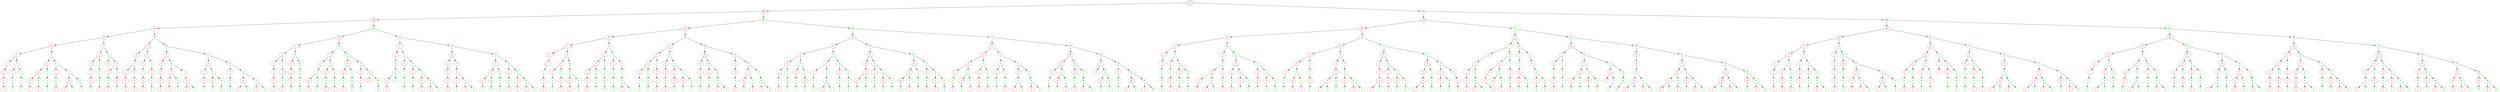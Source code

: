 digraph {
	<plotBST.TreeNode object at 0x7fbdc63c2dd8> [label=0]
	<plotBST.TreeNode object at 0x7fbdc63e3400> [label=262 color=red]
	<plotBST.TreeNode object at 0x7fbdc63c2dd8> -> <plotBST.TreeNode object at 0x7fbdc63e3400>
	<plotBST.TreeNode object at 0x7fbdc63d79e8> [label=89 color=red]
	<plotBST.TreeNode object at 0x7fbdc63e3400> -> <plotBST.TreeNode object at 0x7fbdc63d79e8>
	<plotBST.TreeNode object at 0x7fbdc637bf60> [label=40 color=red]
	<plotBST.TreeNode object at 0x7fbdc63d79e8> -> <plotBST.TreeNode object at 0x7fbdc637bf60>
	<plotBST.TreeNode object at 0x7fbdcee6ae80> [label=16 color=red]
	<plotBST.TreeNode object at 0x7fbdc637bf60> -> <plotBST.TreeNode object at 0x7fbdcee6ae80>
	<plotBST.TreeNode object at 0x7fbdc63cf7b8> [label=10 color=red]
	<plotBST.TreeNode object at 0x7fbdcee6ae80> -> <plotBST.TreeNode object at 0x7fbdc63cf7b8>
	<plotBST.TreeNode object at 0x7fbdc63d7f60> [label=3 color=red]
	<plotBST.TreeNode object at 0x7fbdc63cf7b8> -> <plotBST.TreeNode object at 0x7fbdc63d7f60>
	<plotBST.TreeNode object at 0x7fbdc63e0320> [label=1 color=red]
	<plotBST.TreeNode object at 0x7fbdc63d7f60> -> <plotBST.TreeNode object at 0x7fbdc63e0320>
	<plotBST.TreeNode object at 0x7fbdc63e0358> [label=1 color=red]
	<plotBST.TreeNode object at 0x7fbdc63e0320> -> <plotBST.TreeNode object at 0x7fbdc63e0358>
	<plotBST.TreeNode object at 0x7fbdc63e0390> [label=1 color=red]
	<plotBST.TreeNode object at 0x7fbdc63e0358> -> <plotBST.TreeNode object at 0x7fbdc63e0390>
	<plotBST.TreeNode object at 0x7fbdc6375d30> [label=1 color=red]
	<plotBST.TreeNode object at 0x7fbdc63e0390> -> <plotBST.TreeNode object at 0x7fbdc6375d30>
	<plotBST.TreeNode object at 0x7fbdc63d76d8> [label=2 color=green]
	<plotBST.TreeNode object at 0x7fbdc63d7f60> -> <plotBST.TreeNode object at 0x7fbdc63d76d8>
	<plotBST.TreeNode object at 0x7fbdc63e3080> [label=1 color=red]
	<plotBST.TreeNode object at 0x7fbdc63d76d8> -> <plotBST.TreeNode object at 0x7fbdc63e3080>
	<plotBST.TreeNode object at 0x7fbdc63e30b8> [label=1 color=green]
	<plotBST.TreeNode object at 0x7fbdc63e3080> -> <plotBST.TreeNode object at 0x7fbdc63e30b8>
	<plotBST.TreeNode object at 0x7fbdc63d7240> [label=1 color=green]
	<plotBST.TreeNode object at 0x7fbdc63e30b8> -> <plotBST.TreeNode object at 0x7fbdc63d7240>
	<plotBST.TreeNode object at 0x7fbdc63e00b8> [label=1 color=green]
	<plotBST.TreeNode object at 0x7fbdc63d76d8> -> <plotBST.TreeNode object at 0x7fbdc63e00b8>
	<plotBST.TreeNode object at 0x7fbdc63e00f0> [label=1 color=green]
	<plotBST.TreeNode object at 0x7fbdc63e00b8> -> <plotBST.TreeNode object at 0x7fbdc63e00f0>
	<plotBST.TreeNode object at 0x7fbdc63e0128> [label=1 color=green]
	<plotBST.TreeNode object at 0x7fbdc63e00f0> -> <plotBST.TreeNode object at 0x7fbdc63e0128>
	<plotBST.TreeNode object at 0x7fbdc63d7588> [label=7 color=green]
	<plotBST.TreeNode object at 0x7fbdc63cf7b8> -> <plotBST.TreeNode object at 0x7fbdc63d7588>
	<plotBST.TreeNode object at 0x7fbdc63d7470> [label=3 color=red]
	<plotBST.TreeNode object at 0x7fbdc63d7588> -> <plotBST.TreeNode object at 0x7fbdc63d7470>
	<plotBST.TreeNode object at 0x7fbdc637b828> [label=2 color=red]
	<plotBST.TreeNode object at 0x7fbdc63d7470> -> <plotBST.TreeNode object at 0x7fbdc637b828>
	<plotBST.TreeNode object at 0x7fbdc63ec358> [label=1 color=red]
	<plotBST.TreeNode object at 0x7fbdc637b828> -> <plotBST.TreeNode object at 0x7fbdc63ec358>
	<plotBST.TreeNode object at 0x7fbdc6378940> [label=1 color=red]
	<plotBST.TreeNode object at 0x7fbdc63ec358> -> <plotBST.TreeNode object at 0x7fbdc6378940>
	<plotBST.TreeNode object at 0x7fbdc637b668> [label=1 color=green]
	<plotBST.TreeNode object at 0x7fbdc637b828> -> <plotBST.TreeNode object at 0x7fbdc637b668>
	<plotBST.TreeNode object at 0x7fbdc637b7f0> [label=1 color=red]
	<plotBST.TreeNode object at 0x7fbdc637b668> -> <plotBST.TreeNode object at 0x7fbdc637b7f0>
	<plotBST.TreeNode object at 0x7fbdc63ef0f0> [label=1 color=green]
	<plotBST.TreeNode object at 0x7fbdc63d7470> -> <plotBST.TreeNode object at 0x7fbdc63ef0f0>
	<plotBST.TreeNode object at 0x7fbdc63ef208> [label=1 color=green]
	<plotBST.TreeNode object at 0x7fbdc63ef0f0> -> <plotBST.TreeNode object at 0x7fbdc63ef208>
	<plotBST.TreeNode object at 0x7fbdc63ef320> [label=1 color=green]
	<plotBST.TreeNode object at 0x7fbdc63ef208> -> <plotBST.TreeNode object at 0x7fbdc63ef320>
	<plotBST.TreeNode object at 0x7fbdc63e9668> [label=4 color=green]
	<plotBST.TreeNode object at 0x7fbdc63d7588> -> <plotBST.TreeNode object at 0x7fbdc63e9668>
	<plotBST.TreeNode object at 0x7fbdc63e3e48> [label=1 color=red]
	<plotBST.TreeNode object at 0x7fbdc63e9668> -> <plotBST.TreeNode object at 0x7fbdc63e3e48>
	<plotBST.TreeNode object at 0x7fbdc63e3a20> [label=1 color=green]
	<plotBST.TreeNode object at 0x7fbdc63e3e48> -> <plotBST.TreeNode object at 0x7fbdc63e3a20>
	<plotBST.TreeNode object at 0x7fbdc6375518> [label=1 color=red]
	<plotBST.TreeNode object at 0x7fbdc63e3a20> -> <plotBST.TreeNode object at 0x7fbdc6375518>
	<plotBST.TreeNode object at 0x7fbdc63e92b0> [label=3 color=green]
	<plotBST.TreeNode object at 0x7fbdc63e9668> -> <plotBST.TreeNode object at 0x7fbdc63e92b0>
	<plotBST.TreeNode object at 0x7fbdc63e9908> [label=2 color=red]
	<plotBST.TreeNode object at 0x7fbdc63e92b0> -> <plotBST.TreeNode object at 0x7fbdc63e9908>
	<plotBST.TreeNode object at 0x7fbdc63d7320> [label=1 color=red]
	<plotBST.TreeNode object at 0x7fbdc63e9908> -> <plotBST.TreeNode object at 0x7fbdc63d7320>
	<plotBST.TreeNode object at 0x7fbdc63780b8> [label=1 color=green]
	<plotBST.TreeNode object at 0x7fbdc63e9908> -> <plotBST.TreeNode object at 0x7fbdc63780b8>
	<plotBST.TreeNode object at 0x7fbdc63e60f0> [label=1 color=green]
	<plotBST.TreeNode object at 0x7fbdc63e92b0> -> <plotBST.TreeNode object at 0x7fbdc63e60f0>
	<plotBST.TreeNode object at 0x7fbdc63e6128> [label=1 color=green]
	<plotBST.TreeNode object at 0x7fbdc63e60f0> -> <plotBST.TreeNode object at 0x7fbdc63e6128>
	<plotBST.TreeNode object at 0x7fbdc63f2748> [label=5 color=green]
	<plotBST.TreeNode object at 0x7fbdcee6ae80> -> <plotBST.TreeNode object at 0x7fbdc63f2748>
	<plotBST.TreeNode object at 0x7fbdc63f2cf8> [label=2 color=red]
	<plotBST.TreeNode object at 0x7fbdc63f2748> -> <plotBST.TreeNode object at 0x7fbdc63f2cf8>
	<plotBST.TreeNode object at 0x7fbdc63e97f0> [label=1 color=red]
	<plotBST.TreeNode object at 0x7fbdc63f2cf8> -> <plotBST.TreeNode object at 0x7fbdc63e97f0>
	<plotBST.TreeNode object at 0x7fbdc63e9828> [label=1 color=red]
	<plotBST.TreeNode object at 0x7fbdc63e97f0> -> <plotBST.TreeNode object at 0x7fbdc63e9828>
	<plotBST.TreeNode object at 0x7fbdc63e9860> [label=1 color=red]
	<plotBST.TreeNode object at 0x7fbdc63e9828> -> <plotBST.TreeNode object at 0x7fbdc63e9860>
	<plotBST.TreeNode object at 0x7fbdc63e9898> [label=1 color=green]
	<plotBST.TreeNode object at 0x7fbdc63e9860> -> <plotBST.TreeNode object at 0x7fbdc63e9898>
	<plotBST.TreeNode object at 0x7fbdc63efe48> [label=1 color=green]
	<plotBST.TreeNode object at 0x7fbdc63f2cf8> -> <plotBST.TreeNode object at 0x7fbdc63efe48>
	<plotBST.TreeNode object at 0x7fbdc63efe80> [label=1 color=green]
	<plotBST.TreeNode object at 0x7fbdc63efe48> -> <plotBST.TreeNode object at 0x7fbdc63efe80>
	<plotBST.TreeNode object at 0x7fbdc63f2e10> [label=1 color=green]
	<plotBST.TreeNode object at 0x7fbdc63efe80> -> <plotBST.TreeNode object at 0x7fbdc63f2e10>
	<plotBST.TreeNode object at 0x7fbdc637ecc0> [label=1 color=red]
	<plotBST.TreeNode object at 0x7fbdc63f2e10> -> <plotBST.TreeNode object at 0x7fbdc637ecc0>
	<plotBST.TreeNode object at 0x7fbdc63f20f0> [label=3 color=green]
	<plotBST.TreeNode object at 0x7fbdc63f2748> -> <plotBST.TreeNode object at 0x7fbdc63f20f0>
	<plotBST.TreeNode object at 0x7fbdc637b5f8> [label=1 color=red]
	<plotBST.TreeNode object at 0x7fbdc63f20f0> -> <plotBST.TreeNode object at 0x7fbdc637b5f8>
	<plotBST.TreeNode object at 0x7fbdc63e32e8> [label=2 color=green]
	<plotBST.TreeNode object at 0x7fbdc63f20f0> -> <plotBST.TreeNode object at 0x7fbdc63e32e8>
	<plotBST.TreeNode object at 0x7fbdc63e9c50> [label=1 color=red]
	<plotBST.TreeNode object at 0x7fbdc63e32e8> -> <plotBST.TreeNode object at 0x7fbdc63e9c50>
	<plotBST.TreeNode object at 0x7fbdc63e9eb8> [label=1 color=green]
	<plotBST.TreeNode object at 0x7fbdc63e9c50> -> <plotBST.TreeNode object at 0x7fbdc63e9eb8>
	<plotBST.TreeNode object at 0x7fbdc63e9ef0> [label=1 color=red]
	<plotBST.TreeNode object at 0x7fbdc63e9eb8> -> <plotBST.TreeNode object at 0x7fbdc63e9ef0>
	<plotBST.TreeNode object at 0x7fbdc63cf6a0> [label=1 color=green]
	<plotBST.TreeNode object at 0x7fbdc63e32e8> -> <plotBST.TreeNode object at 0x7fbdc63cf6a0>
	<plotBST.TreeNode object at 0x7fbdc63f2e48> [label=1 color=red]
	<plotBST.TreeNode object at 0x7fbdc63cf6a0> -> <plotBST.TreeNode object at 0x7fbdc63f2e48>
	<plotBST.TreeNode object at 0x7fbdc63f2f98> [label=1 color=green]
	<plotBST.TreeNode object at 0x7fbdc63f2e48> -> <plotBST.TreeNode object at 0x7fbdc63f2f98>
	<plotBST.TreeNode object at 0x7fbdc637bf98> [label=24 color=green]
	<plotBST.TreeNode object at 0x7fbdc637bf60> -> <plotBST.TreeNode object at 0x7fbdc637bf98>
	<plotBST.TreeNode object at 0x7fbdc63e9b70> [label=4 color=red]
	<plotBST.TreeNode object at 0x7fbdc637bf98> -> <plotBST.TreeNode object at 0x7fbdc63e9b70>
	<plotBST.TreeNode object at 0x7fbdc63e9128> [label=2 color=red]
	<plotBST.TreeNode object at 0x7fbdc63e9b70> -> <plotBST.TreeNode object at 0x7fbdc63e9128>
	<plotBST.TreeNode object at 0x7fbdc63efcc0> [label=2 color=green]
	<plotBST.TreeNode object at 0x7fbdc63e9128> -> <plotBST.TreeNode object at 0x7fbdc63efcc0>
	<plotBST.TreeNode object at 0x7fbdc6375ac8> [label=1 color=red]
	<plotBST.TreeNode object at 0x7fbdc63efcc0> -> <plotBST.TreeNode object at 0x7fbdc6375ac8>
	<plotBST.TreeNode object at 0x7fbdc6375550> [label=1 color=red]
	<plotBST.TreeNode object at 0x7fbdc6375ac8> -> <plotBST.TreeNode object at 0x7fbdc6375550>
	<plotBST.TreeNode object at 0x7fbdc63e04a8> [label=1 color=red]
	<plotBST.TreeNode object at 0x7fbdc6375550> -> <plotBST.TreeNode object at 0x7fbdc63e04a8>
	<plotBST.TreeNode object at 0x7fbdc6375dd8> [label=1 color=green]
	<plotBST.TreeNode object at 0x7fbdc63efcc0> -> <plotBST.TreeNode object at 0x7fbdc6375dd8>
	<plotBST.TreeNode object at 0x7fbdc6375ef0> [label=1 color=red]
	<plotBST.TreeNode object at 0x7fbdc6375dd8> -> <plotBST.TreeNode object at 0x7fbdc6375ef0>
	<plotBST.TreeNode object at 0x7fbdc637e748> [label=1 color=red]
	<plotBST.TreeNode object at 0x7fbdc6375ef0> -> <plotBST.TreeNode object at 0x7fbdc637e748>
	<plotBST.TreeNode object at 0x7fbdc63d76a0> [label=2 color=green]
	<plotBST.TreeNode object at 0x7fbdc63e9b70> -> <plotBST.TreeNode object at 0x7fbdc63d76a0>
	<plotBST.TreeNode object at 0x7fbdc63d7a58> [label=1 color=red]
	<plotBST.TreeNode object at 0x7fbdc63d76a0> -> <plotBST.TreeNode object at 0x7fbdc63d7a58>
	<plotBST.TreeNode object at 0x7fbdc63d7a20> [label=1 color=green]
	<plotBST.TreeNode object at 0x7fbdc63d7a58> -> <plotBST.TreeNode object at 0x7fbdc63d7a20>
	<plotBST.TreeNode object at 0x7fbdc63f2630> [label=1 color=red]
	<plotBST.TreeNode object at 0x7fbdc63d7a20> -> <plotBST.TreeNode object at 0x7fbdc63f2630>
	<plotBST.TreeNode object at 0x7fbdc63f2668> [label=1 color=red]
	<plotBST.TreeNode object at 0x7fbdc63f2630> -> <plotBST.TreeNode object at 0x7fbdc63f2668>
	<plotBST.TreeNode object at 0x7fbdc63e04e0> [label=1 color=green]
	<plotBST.TreeNode object at 0x7fbdc63d76a0> -> <plotBST.TreeNode object at 0x7fbdc63e04e0>
	<plotBST.TreeNode object at 0x7fbdc637b860> [label=1 color=red]
	<plotBST.TreeNode object at 0x7fbdc63e04e0> -> <plotBST.TreeNode object at 0x7fbdc637b860>
	<plotBST.TreeNode object at 0x7fbdc637b898> [label=1 color=green]
	<plotBST.TreeNode object at 0x7fbdc637b860> -> <plotBST.TreeNode object at 0x7fbdc637b898>
	<plotBST.TreeNode object at 0x7fbdc637b8d0> [label=1 color=green]
	<plotBST.TreeNode object at 0x7fbdc637b898> -> <plotBST.TreeNode object at 0x7fbdc637b8d0>
	<plotBST.TreeNode object at 0x7fbdc63756d8> [label=20 color=green]
	<plotBST.TreeNode object at 0x7fbdc637bf98> -> <plotBST.TreeNode object at 0x7fbdc63756d8>
	<plotBST.TreeNode object at 0x7fbdc63e9fd0> [label=7 color=red]
	<plotBST.TreeNode object at 0x7fbdc63756d8> -> <plotBST.TreeNode object at 0x7fbdc63e9fd0>
	<plotBST.TreeNode object at 0x7fbdc63e3908> [label=1 color=red]
	<plotBST.TreeNode object at 0x7fbdc63e9fd0> -> <plotBST.TreeNode object at 0x7fbdc63e3908>
	<plotBST.TreeNode object at 0x7fbdc63e3940> [label=1 color=red]
	<plotBST.TreeNode object at 0x7fbdc63e3908> -> <plotBST.TreeNode object at 0x7fbdc63e3940>
	<plotBST.TreeNode object at 0x7fbdc63e3f28> [label=1 color=red]
	<plotBST.TreeNode object at 0x7fbdc63e3940> -> <plotBST.TreeNode object at 0x7fbdc63e3f28>
	<plotBST.TreeNode object at 0x7fbdc63e9320> [label=1 color=red]
	<plotBST.TreeNode object at 0x7fbdc63e3f28> -> <plotBST.TreeNode object at 0x7fbdc63e9320>
	<plotBST.TreeNode object at 0x7fbdc63ecef0> [label=6 color=green]
	<plotBST.TreeNode object at 0x7fbdc63e9fd0> -> <plotBST.TreeNode object at 0x7fbdc63ecef0>
	<plotBST.TreeNode object at 0x7fbdc637ef28> [label=3 color=red]
	<plotBST.TreeNode object at 0x7fbdc63ecef0> -> <plotBST.TreeNode object at 0x7fbdc637ef28>
	<plotBST.TreeNode object at 0x7fbdc63f2860> [label=1 color=red]
	<plotBST.TreeNode object at 0x7fbdc637ef28> -> <plotBST.TreeNode object at 0x7fbdc63f2860>
	<plotBST.TreeNode object at 0x7fbdc63f2898> [label=1 color=red]
	<plotBST.TreeNode object at 0x7fbdc63f2860> -> <plotBST.TreeNode object at 0x7fbdc63f2898>
	<plotBST.TreeNode object at 0x7fbdc637ef60> [label=2 color=green]
	<plotBST.TreeNode object at 0x7fbdc637ef28> -> <plotBST.TreeNode object at 0x7fbdc637ef60>
	<plotBST.TreeNode object at 0x7fbdc637ef98> [label=2 color=green]
	<plotBST.TreeNode object at 0x7fbdc637ef60> -> <plotBST.TreeNode object at 0x7fbdc637ef98>
	<plotBST.TreeNode object at 0x7fbdc63ece48> [label=3 color=green]
	<plotBST.TreeNode object at 0x7fbdc63ecef0> -> <plotBST.TreeNode object at 0x7fbdc63ece48>
	<plotBST.TreeNode object at 0x7fbdc63ec8d0> [label=3 color=red]
	<plotBST.TreeNode object at 0x7fbdc63ece48> -> <plotBST.TreeNode object at 0x7fbdc63ec8d0>
	<plotBST.TreeNode object at 0x7fbdc63e6898> [label=1 color=red]
	<plotBST.TreeNode object at 0x7fbdc63ec8d0> -> <plotBST.TreeNode object at 0x7fbdc63e6898>
	<plotBST.TreeNode object at 0x7fbdc63ec160> [label=2 color=green]
	<plotBST.TreeNode object at 0x7fbdc63ec8d0> -> <plotBST.TreeNode object at 0x7fbdc63ec160>
	<plotBST.TreeNode object at 0x7fbdc6375f28> [label=12 color=green]
	<plotBST.TreeNode object at 0x7fbdc63756d8> -> <plotBST.TreeNode object at 0x7fbdc6375f28>
	<plotBST.TreeNode object at 0x7fbdc63e9be0> [label=4 color=red]
	<plotBST.TreeNode object at 0x7fbdc6375f28> -> <plotBST.TreeNode object at 0x7fbdc63e9be0>
	<plotBST.TreeNode object at 0x7fbdc6378cf8> [label=1 color=red]
	<plotBST.TreeNode object at 0x7fbdc63e9be0> -> <plotBST.TreeNode object at 0x7fbdc6378cf8>
	<plotBST.TreeNode object at 0x7fbdc6378ac8> [label=1 color=red]
	<plotBST.TreeNode object at 0x7fbdc6378cf8> -> <plotBST.TreeNode object at 0x7fbdc6378ac8>
	<plotBST.TreeNode object at 0x7fbdc637b518> [label=1 color=green]
	<plotBST.TreeNode object at 0x7fbdc6378ac8> -> <plotBST.TreeNode object at 0x7fbdc637b518>
	<plotBST.TreeNode object at 0x7fbdc63e9ba8> [label=3 color=green]
	<plotBST.TreeNode object at 0x7fbdc63e9be0> -> <plotBST.TreeNode object at 0x7fbdc63e9ba8>
	<plotBST.TreeNode object at 0x7fbdc63d7e48> [label=1 color=red]
	<plotBST.TreeNode object at 0x7fbdc63e9ba8> -> <plotBST.TreeNode object at 0x7fbdc63d7e48>
	<plotBST.TreeNode object at 0x7fbdc6381860> [label=1 color=green]
	<plotBST.TreeNode object at 0x7fbdc63d7e48> -> <plotBST.TreeNode object at 0x7fbdc6381860>
	<plotBST.TreeNode object at 0x7fbdc63ec710> [label=2 color=green]
	<plotBST.TreeNode object at 0x7fbdc63e9ba8> -> <plotBST.TreeNode object at 0x7fbdc63ec710>
	<plotBST.TreeNode object at 0x7fbdc63ec748> [label=2 color=green]
	<plotBST.TreeNode object at 0x7fbdc63ec710> -> <plotBST.TreeNode object at 0x7fbdc63ec748>
	<plotBST.TreeNode object at 0x7fbdc63ec6a0> [label=8 color=green]
	<plotBST.TreeNode object at 0x7fbdc6375f28> -> <plotBST.TreeNode object at 0x7fbdc63ec6a0>
	<plotBST.TreeNode object at 0x7fbdc637ecf8> [label=3 color=red]
	<plotBST.TreeNode object at 0x7fbdc63ec6a0> -> <plotBST.TreeNode object at 0x7fbdc637ecf8>
	<plotBST.TreeNode object at 0x7fbdc637ed30> [label=3 color=green]
	<plotBST.TreeNode object at 0x7fbdc637ecf8> -> <plotBST.TreeNode object at 0x7fbdc637ed30>
	<plotBST.TreeNode object at 0x7fbdc637ed68> [label=3 color=green]
	<plotBST.TreeNode object at 0x7fbdc637ed30> -> <plotBST.TreeNode object at 0x7fbdc637ed68>
	<plotBST.TreeNode object at 0x7fbdc63e6160> [label=5 color=green]
	<plotBST.TreeNode object at 0x7fbdc63ec6a0> -> <plotBST.TreeNode object at 0x7fbdc63e6160>
	<plotBST.TreeNode object at 0x7fbdc63efd30> [label=2 color=red]
	<plotBST.TreeNode object at 0x7fbdc63e6160> -> <plotBST.TreeNode object at 0x7fbdc63efd30>
	<plotBST.TreeNode object at 0x7fbdc63efc50> [label=1 color=red]
	<plotBST.TreeNode object at 0x7fbdc63efd30> -> <plotBST.TreeNode object at 0x7fbdc63efc50>
	<plotBST.TreeNode object at 0x7fbdc63e3ba8> [label=1 color=green]
	<plotBST.TreeNode object at 0x7fbdc63efd30> -> <plotBST.TreeNode object at 0x7fbdc63e3ba8>
	<plotBST.TreeNode object at 0x7fbdc6375860> [label=3 color=green]
	<plotBST.TreeNode object at 0x7fbdc63e6160> -> <plotBST.TreeNode object at 0x7fbdc6375860>
	<plotBST.TreeNode object at 0x7fbdc6375828> [label=1 color=red]
	<plotBST.TreeNode object at 0x7fbdc6375860> -> <plotBST.TreeNode object at 0x7fbdc6375828>
	<plotBST.TreeNode object at 0x7fbdc63ef1d0> [label=2 color=green]
	<plotBST.TreeNode object at 0x7fbdc6375860> -> <plotBST.TreeNode object at 0x7fbdc63ef1d0>
	<plotBST.TreeNode object at 0x7fbdc63e3278> [label=49 color=green]
	<plotBST.TreeNode object at 0x7fbdc63d79e8> -> <plotBST.TreeNode object at 0x7fbdc63e3278>
	<plotBST.TreeNode object at 0x7fbdc63cf4a8> [label=23 color=red]
	<plotBST.TreeNode object at 0x7fbdc63e3278> -> <plotBST.TreeNode object at 0x7fbdc63cf4a8>
	<plotBST.TreeNode object at 0x7fbdc63787f0> [label=8 color=red]
	<plotBST.TreeNode object at 0x7fbdc63cf4a8> -> <plotBST.TreeNode object at 0x7fbdc63787f0>
	<plotBST.TreeNode object at 0x7fbdc63cfeb8> [label=2 color=red]
	<plotBST.TreeNode object at 0x7fbdc63787f0> -> <plotBST.TreeNode object at 0x7fbdc63cfeb8>
	<plotBST.TreeNode object at 0x7fbdc63e0860> [label=1 color=red]
	<plotBST.TreeNode object at 0x7fbdc63cfeb8> -> <plotBST.TreeNode object at 0x7fbdc63e0860>
	<plotBST.TreeNode object at 0x7fbdc63e0588> [label=1 color=red]
	<plotBST.TreeNode object at 0x7fbdc63e0860> -> <plotBST.TreeNode object at 0x7fbdc63e0588>
	<plotBST.TreeNode object at 0x7fbdc63750f0> [label=1 color=red]
	<plotBST.TreeNode object at 0x7fbdc63e0588> -> <plotBST.TreeNode object at 0x7fbdc63750f0>
	<plotBST.TreeNode object at 0x7fbdc637bb38> [label=1 color=red]
	<plotBST.TreeNode object at 0x7fbdc63750f0> -> <plotBST.TreeNode object at 0x7fbdc637bb38>
	<plotBST.TreeNode object at 0x7fbdc63d7898> [label=1 color=green]
	<plotBST.TreeNode object at 0x7fbdc63cfeb8> -> <plotBST.TreeNode object at 0x7fbdc63d7898>
	<plotBST.TreeNode object at 0x7fbdc63d7978> [label=1 color=red]
	<plotBST.TreeNode object at 0x7fbdc63d7898> -> <plotBST.TreeNode object at 0x7fbdc63d7978>
	<plotBST.TreeNode object at 0x7fbdc63d7a90> [label=1 color=green]
	<plotBST.TreeNode object at 0x7fbdc63d7978> -> <plotBST.TreeNode object at 0x7fbdc63d7a90>
	<plotBST.TreeNode object at 0x7fbdc6381208> [label=1 color=red]
	<plotBST.TreeNode object at 0x7fbdc63d7a90> -> <plotBST.TreeNode object at 0x7fbdc6381208>
	<plotBST.TreeNode object at 0x7fbdc63ef7b8> [label=6 color=green]
	<plotBST.TreeNode object at 0x7fbdc63787f0> -> <plotBST.TreeNode object at 0x7fbdc63ef7b8>
	<plotBST.TreeNode object at 0x7fbdc63ecbe0> [label=1 color=red]
	<plotBST.TreeNode object at 0x7fbdc63ef7b8> -> <plotBST.TreeNode object at 0x7fbdc63ecbe0>
	<plotBST.TreeNode object at 0x7fbdc63ecc18> [label=1 color=red]
	<plotBST.TreeNode object at 0x7fbdc63ecbe0> -> <plotBST.TreeNode object at 0x7fbdc63ecc18>
	<plotBST.TreeNode object at 0x7fbdc63ece10> [label=1 color=red]
	<plotBST.TreeNode object at 0x7fbdc63ecc18> -> <plotBST.TreeNode object at 0x7fbdc63ece10>
	<plotBST.TreeNode object at 0x7fbdc63f2a90> [label=1 color=green]
	<plotBST.TreeNode object at 0x7fbdc63ece10> -> <plotBST.TreeNode object at 0x7fbdc63f2a90>
	<plotBST.TreeNode object at 0x7fbdc63ef9b0> [label=5 color=green]
	<plotBST.TreeNode object at 0x7fbdc63ef7b8> -> <plotBST.TreeNode object at 0x7fbdc63ef9b0>
	<plotBST.TreeNode object at 0x7fbdc6381710> [label=5 color=green]
	<plotBST.TreeNode object at 0x7fbdc63ef9b0> -> <plotBST.TreeNode object at 0x7fbdc6381710>
	<plotBST.TreeNode object at 0x7fbdc6381748> [label=5 color=green]
	<plotBST.TreeNode object at 0x7fbdc6381710> -> <plotBST.TreeNode object at 0x7fbdc6381748>
	<plotBST.TreeNode object at 0x7fbdc6381780> [label=5 color=green]
	<plotBST.TreeNode object at 0x7fbdc6381748> -> <plotBST.TreeNode object at 0x7fbdc6381780>
	<plotBST.TreeNode object at 0x7fbdc63cfb38> [label=15 color=green]
	<plotBST.TreeNode object at 0x7fbdc63cf4a8> -> <plotBST.TreeNode object at 0x7fbdc63cfb38>
	<plotBST.TreeNode object at 0x7fbdc63e0ef0> [label=6 color=red]
	<plotBST.TreeNode object at 0x7fbdc63cfb38> -> <plotBST.TreeNode object at 0x7fbdc63e0ef0>
	<plotBST.TreeNode object at 0x7fbdc6378128> [label=3 color=red]
	<plotBST.TreeNode object at 0x7fbdc63e0ef0> -> <plotBST.TreeNode object at 0x7fbdc6378128>
	<plotBST.TreeNode object at 0x7fbdc6378160> [label=3 color=green]
	<plotBST.TreeNode object at 0x7fbdc6378128> -> <plotBST.TreeNode object at 0x7fbdc6378160>
	<plotBST.TreeNode object at 0x7fbdc63e9da0> [label=1 color=red]
	<plotBST.TreeNode object at 0x7fbdc6378160> -> <plotBST.TreeNode object at 0x7fbdc63e9da0>
	<plotBST.TreeNode object at 0x7fbdc63efeb8> [label=1 color=red]
	<plotBST.TreeNode object at 0x7fbdc63e9da0> -> <plotBST.TreeNode object at 0x7fbdc63efeb8>
	<plotBST.TreeNode object at 0x7fbdc63d70f0> [label=1 color=green]
	<plotBST.TreeNode object at 0x7fbdc6378160> -> <plotBST.TreeNode object at 0x7fbdc63d70f0>
	<plotBST.TreeNode object at 0x7fbdc63ecf98> [label=1 color=green]
	<plotBST.TreeNode object at 0x7fbdc63d70f0> -> <plotBST.TreeNode object at 0x7fbdc63ecf98>
	<plotBST.TreeNode object at 0x7fbdc63cfac8> [label=3 color=green]
	<plotBST.TreeNode object at 0x7fbdc63e0ef0> -> <plotBST.TreeNode object at 0x7fbdc63cfac8>
	<plotBST.TreeNode object at 0x7fbdc63ec2b0> [label=2 color=red]
	<plotBST.TreeNode object at 0x7fbdc63cfac8> -> <plotBST.TreeNode object at 0x7fbdc63ec2b0>
	<plotBST.TreeNode object at 0x7fbdc63ecf28> [label=2 color=green]
	<plotBST.TreeNode object at 0x7fbdc63ec2b0> -> <plotBST.TreeNode object at 0x7fbdc63ecf28>
	<plotBST.TreeNode object at 0x7fbdc63ecf60> [label=2 color=red]
	<plotBST.TreeNode object at 0x7fbdc63ecf28> -> <plotBST.TreeNode object at 0x7fbdc63ecf60>
	<plotBST.TreeNode object at 0x7fbdc6378198> [label=1 color=green]
	<plotBST.TreeNode object at 0x7fbdc63cfac8> -> <plotBST.TreeNode object at 0x7fbdc6378198>
	<plotBST.TreeNode object at 0x7fbdc6378358> [label=1 color=green]
	<plotBST.TreeNode object at 0x7fbdc6378198> -> <plotBST.TreeNode object at 0x7fbdc6378358>
	<plotBST.TreeNode object at 0x7fbdc6378438> [label=1 color=red]
	<plotBST.TreeNode object at 0x7fbdc6378358> -> <plotBST.TreeNode object at 0x7fbdc6378438>
	<plotBST.TreeNode object at 0x7fbdc63756a0> [label=9 color=green]
	<plotBST.TreeNode object at 0x7fbdc63cfb38> -> <plotBST.TreeNode object at 0x7fbdc63756a0>
	<plotBST.TreeNode object at 0x7fbdc63e9518> [label=3 color=red]
	<plotBST.TreeNode object at 0x7fbdc63756a0> -> <plotBST.TreeNode object at 0x7fbdc63e9518>
	<plotBST.TreeNode object at 0x7fbdc63d7860> [label=2 color=red]
	<plotBST.TreeNode object at 0x7fbdc63e9518> -> <plotBST.TreeNode object at 0x7fbdc63d7860>
	<plotBST.TreeNode object at 0x7fbdc63ef518> [label=1 color=green]
	<plotBST.TreeNode object at 0x7fbdc63d7860> -> <plotBST.TreeNode object at 0x7fbdc63ef518>
	<plotBST.TreeNode object at 0x7fbdc63ef550> [label=1 color=red]
	<plotBST.TreeNode object at 0x7fbdc63ef518> -> <plotBST.TreeNode object at 0x7fbdc63ef550>
	<plotBST.TreeNode object at 0x7fbdc63f2048> [label=1 color=green]
	<plotBST.TreeNode object at 0x7fbdc63e9518> -> <plotBST.TreeNode object at 0x7fbdc63f2048>
	<plotBST.TreeNode object at 0x7fbdc63f2080> [label=1 color=green]
	<plotBST.TreeNode object at 0x7fbdc63f2048> -> <plotBST.TreeNode object at 0x7fbdc63f2080>
	<plotBST.TreeNode object at 0x7fbdc63f2c18> [label=1 color=green]
	<plotBST.TreeNode object at 0x7fbdc63f2080> -> <plotBST.TreeNode object at 0x7fbdc63f2c18>
	<plotBST.TreeNode object at 0x7fbdc63e01d0> [label=6 color=green]
	<plotBST.TreeNode object at 0x7fbdc63756a0> -> <plotBST.TreeNode object at 0x7fbdc63e01d0>
	<plotBST.TreeNode object at 0x7fbdc63cfcf8> [label=1 color=red]
	<plotBST.TreeNode object at 0x7fbdc63e01d0> -> <plotBST.TreeNode object at 0x7fbdc63cfcf8>
	<plotBST.TreeNode object at 0x7fbdc63cf898> [label=1 color=red]
	<plotBST.TreeNode object at 0x7fbdc63cfcf8> -> <plotBST.TreeNode object at 0x7fbdc63cf898>
	<plotBST.TreeNode object at 0x7fbdc63ec240> [label=1 color=green]
	<plotBST.TreeNode object at 0x7fbdc63cf898> -> <plotBST.TreeNode object at 0x7fbdc63ec240>
	<plotBST.TreeNode object at 0x7fbdc63e6f28> [label=5 color=green]
	<plotBST.TreeNode object at 0x7fbdc63e01d0> -> <plotBST.TreeNode object at 0x7fbdc63e6f28>
	<plotBST.TreeNode object at 0x7fbdc6375ba8> [label=1 color=red]
	<plotBST.TreeNode object at 0x7fbdc63e6f28> -> <plotBST.TreeNode object at 0x7fbdc6375ba8>
	<plotBST.TreeNode object at 0x7fbdc63f22b0> [label=4 color=green]
	<plotBST.TreeNode object at 0x7fbdc63e6f28> -> <plotBST.TreeNode object at 0x7fbdc63f22b0>
	<plotBST.TreeNode object at 0x7fbdc63f22e8> [label=4 color=green]
	<plotBST.TreeNode object at 0x7fbdc63f22b0> -> <plotBST.TreeNode object at 0x7fbdc63f22e8>
	<plotBST.TreeNode object at 0x7fbdc63eceb8> [label=26 color=green]
	<plotBST.TreeNode object at 0x7fbdc63e3278> -> <plotBST.TreeNode object at 0x7fbdc63eceb8>
	<plotBST.TreeNode object at 0x7fbdc6375c18> [label=7 color=red]
	<plotBST.TreeNode object at 0x7fbdc63eceb8> -> <plotBST.TreeNode object at 0x7fbdc6375c18>
	<plotBST.TreeNode object at 0x7fbdc63e0438> [label=2 color=red]
	<plotBST.TreeNode object at 0x7fbdc6375c18> -> <plotBST.TreeNode object at 0x7fbdc63e0438>
	<plotBST.TreeNode object at 0x7fbdc63f2940> [label=2 color=green]
	<plotBST.TreeNode object at 0x7fbdc63e0438> -> <plotBST.TreeNode object at 0x7fbdc63f2940>
	<plotBST.TreeNode object at 0x7fbdc63f2978> [label=2 color=green]
	<plotBST.TreeNode object at 0x7fbdc63f2940> -> <plotBST.TreeNode object at 0x7fbdc63f2978>
	<plotBST.TreeNode object at 0x7fbdc63e92e8> [label=1 color=red]
	<plotBST.TreeNode object at 0x7fbdc63f2978> -> <plotBST.TreeNode object at 0x7fbdc63e92e8>
	<plotBST.TreeNode object at 0x7fbdc63ef128> [label=1 color=red]
	<plotBST.TreeNode object at 0x7fbdc63e92e8> -> <plotBST.TreeNode object at 0x7fbdc63ef128>
	<plotBST.TreeNode object at 0x7fbdc63757f0> [label=1 color=green]
	<plotBST.TreeNode object at 0x7fbdc63f2978> -> <plotBST.TreeNode object at 0x7fbdc63757f0>
	<plotBST.TreeNode object at 0x7fbdc6375b70> [label=5 color=green]
	<plotBST.TreeNode object at 0x7fbdc6375c18> -> <plotBST.TreeNode object at 0x7fbdc6375b70>
	<plotBST.TreeNode object at 0x7fbdc63d7278> [label=1 color=red]
	<plotBST.TreeNode object at 0x7fbdc6375b70> -> <plotBST.TreeNode object at 0x7fbdc63d7278>
	<plotBST.TreeNode object at 0x7fbdc63d7128> [label=1 color=green]
	<plotBST.TreeNode object at 0x7fbdc63d7278> -> <plotBST.TreeNode object at 0x7fbdc63d7128>
	<plotBST.TreeNode object at 0x7fbdc63d7400> [label=1 color=green]
	<plotBST.TreeNode object at 0x7fbdc63d7128> -> <plotBST.TreeNode object at 0x7fbdc63d7400>
	<plotBST.TreeNode object at 0x7fbdc6381320> [label=1 color=green]
	<plotBST.TreeNode object at 0x7fbdc63d7400> -> <plotBST.TreeNode object at 0x7fbdc6381320>
	<plotBST.TreeNode object at 0x7fbdc637e3c8> [label=4 color=green]
	<plotBST.TreeNode object at 0x7fbdc6375b70> -> <plotBST.TreeNode object at 0x7fbdc637e3c8>
	<plotBST.TreeNode object at 0x7fbdc63e6710> [label=1 color=red]
	<plotBST.TreeNode object at 0x7fbdc637e3c8> -> <plotBST.TreeNode object at 0x7fbdc63e6710>
	<plotBST.TreeNode object at 0x7fbdc63cf710> [label=1 color=green]
	<plotBST.TreeNode object at 0x7fbdc63e6710> -> <plotBST.TreeNode object at 0x7fbdc63cf710>
	<plotBST.TreeNode object at 0x7fbdc63cf630> [label=1 color=green]
	<plotBST.TreeNode object at 0x7fbdc63cf710> -> <plotBST.TreeNode object at 0x7fbdc63cf630>
	<plotBST.TreeNode object at 0x7fbdc6375208> [label=3 color=green]
	<plotBST.TreeNode object at 0x7fbdc637e3c8> -> <plotBST.TreeNode object at 0x7fbdc6375208>
	<plotBST.TreeNode object at 0x7fbdc63d73c8> [label=1 color=red]
	<plotBST.TreeNode object at 0x7fbdc6375208> -> <plotBST.TreeNode object at 0x7fbdc63d73c8>
	<plotBST.TreeNode object at 0x7fbdc63d7940> [label=1 color=red]
	<plotBST.TreeNode object at 0x7fbdc63d73c8> -> <plotBST.TreeNode object at 0x7fbdc63d7940>
	<plotBST.TreeNode object at 0x7fbdc63e6f98> [label=2 color=green]
	<plotBST.TreeNode object at 0x7fbdc6375208> -> <plotBST.TreeNode object at 0x7fbdc63e6f98>
	<plotBST.TreeNode object at 0x7fbdc63cf978> [label=1 color=red]
	<plotBST.TreeNode object at 0x7fbdc63e6f98> -> <plotBST.TreeNode object at 0x7fbdc63cf978>
	<plotBST.TreeNode object at 0x7fbdc63ef860> [label=1 color=green]
	<plotBST.TreeNode object at 0x7fbdc63e6f98> -> <plotBST.TreeNode object at 0x7fbdc63ef860>
	<plotBST.TreeNode object at 0x7fbdc63d7048> [label=19 color=green]
	<plotBST.TreeNode object at 0x7fbdc63eceb8> -> <plotBST.TreeNode object at 0x7fbdc63d7048>
	<plotBST.TreeNode object at 0x7fbdc63ecfd0> [label=4 color=red]
	<plotBST.TreeNode object at 0x7fbdc63d7048> -> <plotBST.TreeNode object at 0x7fbdc63ecfd0>
	<plotBST.TreeNode object at 0x7fbdc63e6b00> [label=1 color=red]
	<plotBST.TreeNode object at 0x7fbdc63ecfd0> -> <plotBST.TreeNode object at 0x7fbdc63e6b00>
	<plotBST.TreeNode object at 0x7fbdc63f2438> [label=1 color=red]
	<plotBST.TreeNode object at 0x7fbdc63e6b00> -> <plotBST.TreeNode object at 0x7fbdc63f2438>
	<plotBST.TreeNode object at 0x7fbdc63f25c0> [label=1 color=red]
	<plotBST.TreeNode object at 0x7fbdc63f2438> -> <plotBST.TreeNode object at 0x7fbdc63f25c0>
	<plotBST.TreeNode object at 0x7fbdc6378f28> [label=1 color=red]
	<plotBST.TreeNode object at 0x7fbdc63f25c0> -> <plotBST.TreeNode object at 0x7fbdc6378f28>
	<plotBST.TreeNode object at 0x7fbdc637b6d8> [label=3 color=green]
	<plotBST.TreeNode object at 0x7fbdc63ecfd0> -> <plotBST.TreeNode object at 0x7fbdc637b6d8>
	<plotBST.TreeNode object at 0x7fbdc637b710> [label=3 color=green]
	<plotBST.TreeNode object at 0x7fbdc637b6d8> -> <plotBST.TreeNode object at 0x7fbdc637b710>
	<plotBST.TreeNode object at 0x7fbdc63ec630> [label=1 color=red]
	<plotBST.TreeNode object at 0x7fbdc637b710> -> <plotBST.TreeNode object at 0x7fbdc63ec630>
	<plotBST.TreeNode object at 0x7fbdc63ef0b8> [label=1 color=green]
	<plotBST.TreeNode object at 0x7fbdc63ec630> -> <plotBST.TreeNode object at 0x7fbdc63ef0b8>
	<plotBST.TreeNode object at 0x7fbdc637b748> [label=2 color=green]
	<plotBST.TreeNode object at 0x7fbdc637b710> -> <plotBST.TreeNode object at 0x7fbdc637b748>
	<plotBST.TreeNode object at 0x7fbdc63e6320> [label=1 color=red]
	<plotBST.TreeNode object at 0x7fbdc637b748> -> <plotBST.TreeNode object at 0x7fbdc63e6320>
	<plotBST.TreeNode object at 0x7fbdc637b6a0> [label=1 color=green]
	<plotBST.TreeNode object at 0x7fbdc637b748> -> <plotBST.TreeNode object at 0x7fbdc637b6a0>
	<plotBST.TreeNode object at 0x7fbdc63e0668> [label=14 color=green]
	<plotBST.TreeNode object at 0x7fbdc63d7048> -> <plotBST.TreeNode object at 0x7fbdc63e0668>
	<plotBST.TreeNode object at 0x7fbdc63e09e8> [label=5 color=red]
	<plotBST.TreeNode object at 0x7fbdc63e0668> -> <plotBST.TreeNode object at 0x7fbdc63e09e8>
	<plotBST.TreeNode object at 0x7fbdc63e0da0> [label=3 color=red]
	<plotBST.TreeNode object at 0x7fbdc63e09e8> -> <plotBST.TreeNode object at 0x7fbdc63e0da0>
	<plotBST.TreeNode object at 0x7fbdc63782e8> [label=1 color=red]
	<plotBST.TreeNode object at 0x7fbdc63e0da0> -> <plotBST.TreeNode object at 0x7fbdc63782e8>
	<plotBST.TreeNode object at 0x7fbdc6378320> [label=1 color=green]
	<plotBST.TreeNode object at 0x7fbdc63782e8> -> <plotBST.TreeNode object at 0x7fbdc6378320>
	<plotBST.TreeNode object at 0x7fbdc63e0048> [label=2 color=green]
	<plotBST.TreeNode object at 0x7fbdc63e0da0> -> <plotBST.TreeNode object at 0x7fbdc63e0048>
	<plotBST.TreeNode object at 0x7fbdc637bb00> [label=2 color=green]
	<plotBST.TreeNode object at 0x7fbdc63e0048> -> <plotBST.TreeNode object at 0x7fbdc637bb00>
	<plotBST.TreeNode object at 0x7fbdc6378a58> [label=2 color=green]
	<plotBST.TreeNode object at 0x7fbdc63e09e8> -> <plotBST.TreeNode object at 0x7fbdc6378a58>
	<plotBST.TreeNode object at 0x7fbdc6378a90> [label=2 color=green]
	<plotBST.TreeNode object at 0x7fbdc6378a58> -> <plotBST.TreeNode object at 0x7fbdc6378a90>
	<plotBST.TreeNode object at 0x7fbdc6378eb8> [label=2 color=green]
	<plotBST.TreeNode object at 0x7fbdc6378a90> -> <plotBST.TreeNode object at 0x7fbdc6378eb8>
	<plotBST.TreeNode object at 0x7fbdc63e6cc0> [label=9 color=green]
	<plotBST.TreeNode object at 0x7fbdc63e0668> -> <plotBST.TreeNode object at 0x7fbdc63e6cc0>
	<plotBST.TreeNode object at 0x7fbdc63d7be0> [label=1 color=red]
	<plotBST.TreeNode object at 0x7fbdc63e6cc0> -> <plotBST.TreeNode object at 0x7fbdc63d7be0>
	<plotBST.TreeNode object at 0x7fbdc6375080> [label=1 color=green]
	<plotBST.TreeNode object at 0x7fbdc63d7be0> -> <plotBST.TreeNode object at 0x7fbdc6375080>
	<plotBST.TreeNode object at 0x7fbdc63750b8> [label=1 color=red]
	<plotBST.TreeNode object at 0x7fbdc6375080> -> <plotBST.TreeNode object at 0x7fbdc63750b8>
	<plotBST.TreeNode object at 0x7fbdc63e6cf8> [label=8 color=green]
	<plotBST.TreeNode object at 0x7fbdc63e6cc0> -> <plotBST.TreeNode object at 0x7fbdc63e6cf8>
	<plotBST.TreeNode object at 0x7fbdc63efa20> [label=1 color=red]
	<plotBST.TreeNode object at 0x7fbdc63e6cf8> -> <plotBST.TreeNode object at 0x7fbdc63efa20>
	<plotBST.TreeNode object at 0x7fbdc63f20b8> [label=1 color=red]
	<plotBST.TreeNode object at 0x7fbdc63efa20> -> <plotBST.TreeNode object at 0x7fbdc63f20b8>
	<plotBST.TreeNode object at 0x7fbdc6375a58> [label=6 color=green]
	<plotBST.TreeNode object at 0x7fbdc63e6cf8> -> <plotBST.TreeNode object at 0x7fbdc6375a58>
	<plotBST.TreeNode object at 0x7fbdc6375a90> [label=3 color=red]
	<plotBST.TreeNode object at 0x7fbdc6375a58> -> <plotBST.TreeNode object at 0x7fbdc6375a90>
	<plotBST.TreeNode object at 0x7fbdc63e9588> [label=3 color=green]
	<plotBST.TreeNode object at 0x7fbdc6375a58> -> <plotBST.TreeNode object at 0x7fbdc63e9588>
	<plotBST.TreeNode object at 0x7fbdc63f2c88> [label=167 color=green]
	<plotBST.TreeNode object at 0x7fbdc63e3400> -> <plotBST.TreeNode object at 0x7fbdc63f2c88>
	<plotBST.TreeNode object at 0x7fbdc6375358> [label=48 color=red]
	<plotBST.TreeNode object at 0x7fbdc63f2c88> -> <plotBST.TreeNode object at 0x7fbdc6375358>
	<plotBST.TreeNode object at 0x7fbdc637ba58> [label=16 color=red]
	<plotBST.TreeNode object at 0x7fbdc6375358> -> <plotBST.TreeNode object at 0x7fbdc637ba58>
	<plotBST.TreeNode object at 0x7fbdc6375da0> [label=7 color=red]
	<plotBST.TreeNode object at 0x7fbdc637ba58> -> <plotBST.TreeNode object at 0x7fbdc6375da0>
	<plotBST.TreeNode object at 0x7fbdc63e6dd8> [label=1 color=red]
	<plotBST.TreeNode object at 0x7fbdc6375da0> -> <plotBST.TreeNode object at 0x7fbdc63e6dd8>
	<plotBST.TreeNode object at 0x7fbdc63e6e10> [label=1 color=red]
	<plotBST.TreeNode object at 0x7fbdc63e6dd8> -> <plotBST.TreeNode object at 0x7fbdc63e6e10>
	<plotBST.TreeNode object at 0x7fbdc63e6e48> [label=1 color=green]
	<plotBST.TreeNode object at 0x7fbdc63e6e10> -> <plotBST.TreeNode object at 0x7fbdc63e6e48>
	<plotBST.TreeNode object at 0x7fbdc63e6e80> [label=1 color=red]
	<plotBST.TreeNode object at 0x7fbdc63e6e48> -> <plotBST.TreeNode object at 0x7fbdc63e6e80>
	<plotBST.TreeNode object at 0x7fbdc63e95c0> [label=1 color=red]
	<plotBST.TreeNode object at 0x7fbdc63e6e80> -> <plotBST.TreeNode object at 0x7fbdc63e95c0>
	<plotBST.TreeNode object at 0x7fbdc6375160> [label=6 color=green]
	<plotBST.TreeNode object at 0x7fbdc6375da0> -> <plotBST.TreeNode object at 0x7fbdc6375160>
	<plotBST.TreeNode object at 0x7fbdc6375be0> [label=2 color=red]
	<plotBST.TreeNode object at 0x7fbdc6375160> -> <plotBST.TreeNode object at 0x7fbdc6375be0>
	<plotBST.TreeNode object at 0x7fbdc63e0e10> [label=1 color=red]
	<plotBST.TreeNode object at 0x7fbdc6375be0> -> <plotBST.TreeNode object at 0x7fbdc63e0e10>
	<plotBST.TreeNode object at 0x7fbdc63e06d8> [label=1 color=green]
	<plotBST.TreeNode object at 0x7fbdc63e0e10> -> <plotBST.TreeNode object at 0x7fbdc63e06d8>
	<plotBST.TreeNode object at 0x7fbdc63e0c50> [label=1 color=green]
	<plotBST.TreeNode object at 0x7fbdc63e06d8> -> <plotBST.TreeNode object at 0x7fbdc63e0c50>
	<plotBST.TreeNode object at 0x7fbdc637b0b8> [label=1 color=green]
	<plotBST.TreeNode object at 0x7fbdc6375be0> -> <plotBST.TreeNode object at 0x7fbdc637b0b8>
	<plotBST.TreeNode object at 0x7fbdc637b0f0> [label=1 color=red]
	<plotBST.TreeNode object at 0x7fbdc637b0b8> -> <plotBST.TreeNode object at 0x7fbdc637b0f0>
	<plotBST.TreeNode object at 0x7fbdc637b128> [label=1 color=red]
	<plotBST.TreeNode object at 0x7fbdc637b0f0> -> <plotBST.TreeNode object at 0x7fbdc637b128>
	<plotBST.TreeNode object at 0x7fbdc637e978> [label=4 color=green]
	<plotBST.TreeNode object at 0x7fbdc6375160> -> <plotBST.TreeNode object at 0x7fbdc637e978>
	<plotBST.TreeNode object at 0x7fbdc63811d0> [label=4 color=green]
	<plotBST.TreeNode object at 0x7fbdc637e978> -> <plotBST.TreeNode object at 0x7fbdc63811d0>
	<plotBST.TreeNode object at 0x7fbdc6378470> [label=1 color=red]
	<plotBST.TreeNode object at 0x7fbdc63811d0> -> <plotBST.TreeNode object at 0x7fbdc6378470>
	<plotBST.TreeNode object at 0x7fbdc6378f98> [label=1 color=red]
	<plotBST.TreeNode object at 0x7fbdc6378470> -> <plotBST.TreeNode object at 0x7fbdc6378f98>
	<plotBST.TreeNode object at 0x7fbdc637e198> [label=3 color=green]
	<plotBST.TreeNode object at 0x7fbdc63811d0> -> <plotBST.TreeNode object at 0x7fbdc637e198>
	<plotBST.TreeNode object at 0x7fbdc637e1d0> [label=3 color=green]
	<plotBST.TreeNode object at 0x7fbdc637e198> -> <plotBST.TreeNode object at 0x7fbdc637e1d0>
	<plotBST.TreeNode object at 0x7fbdc637bd68> [label=8 color=green]
	<plotBST.TreeNode object at 0x7fbdc637ba58> -> <plotBST.TreeNode object at 0x7fbdc637bd68>
	<plotBST.TreeNode object at 0x7fbdc63ecac8> [label=5 color=red]
	<plotBST.TreeNode object at 0x7fbdc637bd68> -> <plotBST.TreeNode object at 0x7fbdc63ecac8>
	<plotBST.TreeNode object at 0x7fbdc6381278> [label=2 color=red]
	<plotBST.TreeNode object at 0x7fbdc63ecac8> -> <plotBST.TreeNode object at 0x7fbdc6381278>
	<plotBST.TreeNode object at 0x7fbdc63e0e48> [label=1 color=red]
	<plotBST.TreeNode object at 0x7fbdc6381278> -> <plotBST.TreeNode object at 0x7fbdc63e0e48>
	<plotBST.TreeNode object at 0x7fbdc63e07f0> [label=1 color=red]
	<plotBST.TreeNode object at 0x7fbdc63e0e48> -> <plotBST.TreeNode object at 0x7fbdc63e07f0>
	<plotBST.TreeNode object at 0x7fbdc63e0cf8> [label=1 color=red]
	<plotBST.TreeNode object at 0x7fbdc63e07f0> -> <plotBST.TreeNode object at 0x7fbdc63e0cf8>
	<plotBST.TreeNode object at 0x7fbdc63cf6d8> [label=1 color=green]
	<plotBST.TreeNode object at 0x7fbdc6381278> -> <plotBST.TreeNode object at 0x7fbdc63cf6d8>
	<plotBST.TreeNode object at 0x7fbdc63cfda0> [label=1 color=green]
	<plotBST.TreeNode object at 0x7fbdc63cf6d8> -> <plotBST.TreeNode object at 0x7fbdc63cfda0>
	<plotBST.TreeNode object at 0x7fbdc63cfba8> [label=1 color=green]
	<plotBST.TreeNode object at 0x7fbdc63cfda0> -> <plotBST.TreeNode object at 0x7fbdc63cfba8>
	<plotBST.TreeNode object at 0x7fbdc63e9cc0> [label=2 color=green]
	<plotBST.TreeNode object at 0x7fbdc63ecac8> -> <plotBST.TreeNode object at 0x7fbdc63e9cc0>
	<plotBST.TreeNode object at 0x7fbdc63e9cf8> [label=2 color=green]
	<plotBST.TreeNode object at 0x7fbdc63e9cc0> -> <plotBST.TreeNode object at 0x7fbdc63e9cf8>
	<plotBST.TreeNode object at 0x7fbdc63e9d30> [label=2 color=green]
	<plotBST.TreeNode object at 0x7fbdc63e9cf8> -> <plotBST.TreeNode object at 0x7fbdc63e9d30>
	<plotBST.TreeNode object at 0x7fbdc63e9d68> [label=2 color=green]
	<plotBST.TreeNode object at 0x7fbdc63e9d30> -> <plotBST.TreeNode object at 0x7fbdc63e9d68>
	<plotBST.TreeNode object at 0x7fbdc637be80> [label=3 color=green]
	<plotBST.TreeNode object at 0x7fbdc637bd68> -> <plotBST.TreeNode object at 0x7fbdc637be80>
	<plotBST.TreeNode object at 0x7fbdc63e36a0> [label=1 color=red]
	<plotBST.TreeNode object at 0x7fbdc637be80> -> <plotBST.TreeNode object at 0x7fbdc63e36a0>
	<plotBST.TreeNode object at 0x7fbdc63f28d0> [label=1 color=green]
	<plotBST.TreeNode object at 0x7fbdc63e36a0> -> <plotBST.TreeNode object at 0x7fbdc63f28d0>
	<plotBST.TreeNode object at 0x7fbdc63f2908> [label=1 color=green]
	<plotBST.TreeNode object at 0x7fbdc63f28d0> -> <plotBST.TreeNode object at 0x7fbdc63f2908>
	<plotBST.TreeNode object at 0x7fbdc63f26d8> [label=1 color=green]
	<plotBST.TreeNode object at 0x7fbdc63f2908> -> <plotBST.TreeNode object at 0x7fbdc63f26d8>
	<plotBST.TreeNode object at 0x7fbdc63e69e8> [label=2 color=green]
	<plotBST.TreeNode object at 0x7fbdc637be80> -> <plotBST.TreeNode object at 0x7fbdc63e69e8>
	<plotBST.TreeNode object at 0x7fbdc63e67b8> [label=2 color=green]
	<plotBST.TreeNode object at 0x7fbdc63e69e8> -> <plotBST.TreeNode object at 0x7fbdc63e67b8>
	<plotBST.TreeNode object at 0x7fbdc6375278> [label=2 color=green]
	<plotBST.TreeNode object at 0x7fbdc63e67b8> -> <plotBST.TreeNode object at 0x7fbdc6375278>
	<plotBST.TreeNode object at 0x7fbdc6375240> [label=1 color=red]
	<plotBST.TreeNode object at 0x7fbdc6375278> -> <plotBST.TreeNode object at 0x7fbdc6375240>
	<plotBST.TreeNode object at 0x7fbdc63e9400> [label=1 color=green]
	<plotBST.TreeNode object at 0x7fbdc6375278> -> <plotBST.TreeNode object at 0x7fbdc63e9400>
	<plotBST.TreeNode object at 0x7fbdc63e6fd0> [label=29 color=green]
	<plotBST.TreeNode object at 0x7fbdc6375358> -> <plotBST.TreeNode object at 0x7fbdc63e6fd0>
	<plotBST.TreeNode object at 0x7fbdc63ef160> [label=8 color=red]
	<plotBST.TreeNode object at 0x7fbdc63e6fd0> -> <plotBST.TreeNode object at 0x7fbdc63ef160>
	<plotBST.TreeNode object at 0x7fbdc63ec860> [label=3 color=red]
	<plotBST.TreeNode object at 0x7fbdc63ef160> -> <plotBST.TreeNode object at 0x7fbdc63ec860>
	<plotBST.TreeNode object at 0x7fbdc637e780> [label=2 color=red]
	<plotBST.TreeNode object at 0x7fbdc63ec860> -> <plotBST.TreeNode object at 0x7fbdc637e780>
	<plotBST.TreeNode object at 0x7fbdc63e6c50> [label=1 color=red]
	<plotBST.TreeNode object at 0x7fbdc637e780> -> <plotBST.TreeNode object at 0x7fbdc63e6c50>
	<plotBST.TreeNode object at 0x7fbdc63e6c88> [label=1 color=green]
	<plotBST.TreeNode object at 0x7fbdc63e6c50> -> <plotBST.TreeNode object at 0x7fbdc63e6c88>
	<plotBST.TreeNode object at 0x7fbdc63755f8> [label=1 color=green]
	<plotBST.TreeNode object at 0x7fbdc63e6c88> -> <plotBST.TreeNode object at 0x7fbdc63755f8>
	<plotBST.TreeNode object at 0x7fbdc637b630> [label=1 color=green]
	<plotBST.TreeNode object at 0x7fbdc637e780> -> <plotBST.TreeNode object at 0x7fbdc637b630>
	<plotBST.TreeNode object at 0x7fbdc637b908> [label=1 color=green]
	<plotBST.TreeNode object at 0x7fbdc637b630> -> <plotBST.TreeNode object at 0x7fbdc637b908>
	<plotBST.TreeNode object at 0x7fbdc637e860> [label=1 color=green]
	<plotBST.TreeNode object at 0x7fbdc637b908> -> <plotBST.TreeNode object at 0x7fbdc637e860>
	<plotBST.TreeNode object at 0x7fbdc63cfe80> [label=1 color=green]
	<plotBST.TreeNode object at 0x7fbdc63ec860> -> <plotBST.TreeNode object at 0x7fbdc63cfe80>
	<plotBST.TreeNode object at 0x7fbdc63cf748> [label=1 color=red]
	<plotBST.TreeNode object at 0x7fbdc63cfe80> -> <plotBST.TreeNode object at 0x7fbdc63cf748>
	<plotBST.TreeNode object at 0x7fbdc63cfc88> [label=1 color=red]
	<plotBST.TreeNode object at 0x7fbdc63cf748> -> <plotBST.TreeNode object at 0x7fbdc63cfc88>
	<plotBST.TreeNode object at 0x7fbdc637b080> [label=1 color=red]
	<plotBST.TreeNode object at 0x7fbdc63cfc88> -> <plotBST.TreeNode object at 0x7fbdc637b080>
	<plotBST.TreeNode object at 0x7fbdc63e3e10> [label=4 color=green]
	<plotBST.TreeNode object at 0x7fbdc63ef160> -> <plotBST.TreeNode object at 0x7fbdc63e3e10>
	<plotBST.TreeNode object at 0x7fbdc63d7630> [label=1 color=red]
	<plotBST.TreeNode object at 0x7fbdc63e3e10> -> <plotBST.TreeNode object at 0x7fbdc63d7630>
	<plotBST.TreeNode object at 0x7fbdc63ec518> [label=1 color=red]
	<plotBST.TreeNode object at 0x7fbdc63d7630> -> <plotBST.TreeNode object at 0x7fbdc63ec518>
	<plotBST.TreeNode object at 0x7fbdc63ec550> [label=1 color=green]
	<plotBST.TreeNode object at 0x7fbdc63ec518> -> <plotBST.TreeNode object at 0x7fbdc63ec550>
	<plotBST.TreeNode object at 0x7fbdc63ec588> [label=1 color=red]
	<plotBST.TreeNode object at 0x7fbdc63ec550> -> <plotBST.TreeNode object at 0x7fbdc63ec588>
	<plotBST.TreeNode object at 0x7fbdc63e35c0> [label=3 color=green]
	<plotBST.TreeNode object at 0x7fbdc63e3e10> -> <plotBST.TreeNode object at 0x7fbdc63e35c0>
	<plotBST.TreeNode object at 0x7fbdc63cf860> [label=1 color=red]
	<plotBST.TreeNode object at 0x7fbdc63e35c0> -> <plotBST.TreeNode object at 0x7fbdc63cf860>
	<plotBST.TreeNode object at 0x7fbdc63cfd68> [label=1 color=red]
	<plotBST.TreeNode object at 0x7fbdc63cf860> -> <plotBST.TreeNode object at 0x7fbdc63cfd68>
	<plotBST.TreeNode object at 0x7fbdc63785c0> [label=1 color=green]
	<plotBST.TreeNode object at 0x7fbdc63cfd68> -> <plotBST.TreeNode object at 0x7fbdc63785c0>
	<plotBST.TreeNode object at 0x7fbdc63e3b38> [label=2 color=green]
	<plotBST.TreeNode object at 0x7fbdc63e35c0> -> <plotBST.TreeNode object at 0x7fbdc63e3b38>
	<plotBST.TreeNode object at 0x7fbdc63e6940> [label=1 color=red]
	<plotBST.TreeNode object at 0x7fbdc63e3b38> -> <plotBST.TreeNode object at 0x7fbdc63e6940>
	<plotBST.TreeNode object at 0x7fbdc6381198> [label=1 color=green]
	<plotBST.TreeNode object at 0x7fbdc63e6940> -> <plotBST.TreeNode object at 0x7fbdc6381198>
	<plotBST.TreeNode object at 0x7fbdc637b9e8> [label=1 color=green]
	<plotBST.TreeNode object at 0x7fbdc63e3b38> -> <plotBST.TreeNode object at 0x7fbdc637b9e8>
	<plotBST.TreeNode object at 0x7fbdc637b940> [label=1 color=green]
	<plotBST.TreeNode object at 0x7fbdc637b9e8> -> <plotBST.TreeNode object at 0x7fbdc637b940>
	<plotBST.TreeNode object at 0x7fbdc63d7ac8> [label=20 color=green]
	<plotBST.TreeNode object at 0x7fbdc63e6fd0> -> <plotBST.TreeNode object at 0x7fbdc63d7ac8>
	<plotBST.TreeNode object at 0x7fbdc6378908> [label=10 color=red]
	<plotBST.TreeNode object at 0x7fbdc63d7ac8> -> <plotBST.TreeNode object at 0x7fbdc6378908>
	<plotBST.TreeNode object at 0x7fbdc63efb38> [label=2 color=red]
	<plotBST.TreeNode object at 0x7fbdc6378908> -> <plotBST.TreeNode object at 0x7fbdc63efb38>
	<plotBST.TreeNode object at 0x7fbdc63819b0> [label=2 color=red]
	<plotBST.TreeNode object at 0x7fbdc63efb38> -> <plotBST.TreeNode object at 0x7fbdc63819b0>
	<plotBST.TreeNode object at 0x7fbdc63819e8> [label=2 color=green]
	<plotBST.TreeNode object at 0x7fbdc63819b0> -> <plotBST.TreeNode object at 0x7fbdc63819e8>
	<plotBST.TreeNode object at 0x7fbdc6381a20> [label=2 color=green]
	<plotBST.TreeNode object at 0x7fbdc63819e8> -> <plotBST.TreeNode object at 0x7fbdc6381a20>
	<plotBST.TreeNode object at 0x7fbdc637bc88> [label=8 color=green]
	<plotBST.TreeNode object at 0x7fbdc6378908> -> <plotBST.TreeNode object at 0x7fbdc637bc88>
	<plotBST.TreeNode object at 0x7fbdc63cf780> [label=1 color=red]
	<plotBST.TreeNode object at 0x7fbdc637bc88> -> <plotBST.TreeNode object at 0x7fbdc63cf780>
	<plotBST.TreeNode object at 0x7fbdc63e37f0> [label=1 color=green]
	<plotBST.TreeNode object at 0x7fbdc63cf780> -> <plotBST.TreeNode object at 0x7fbdc63e37f0>
	<plotBST.TreeNode object at 0x7fbdc63e3828> [label=1 color=red]
	<plotBST.TreeNode object at 0x7fbdc63e37f0> -> <plotBST.TreeNode object at 0x7fbdc63e3828>
	<plotBST.TreeNode object at 0x7fbdc63ef978> [label=6 color=green]
	<plotBST.TreeNode object at 0x7fbdc637bc88> -> <plotBST.TreeNode object at 0x7fbdc63ef978>
	<plotBST.TreeNode object at 0x7fbdc63e6c18> [label=6 color=green]
	<plotBST.TreeNode object at 0x7fbdc63ef978> -> <plotBST.TreeNode object at 0x7fbdc63e6c18>
	<plotBST.TreeNode object at 0x7fbdc6381048> [label=1 color=red]
	<plotBST.TreeNode object at 0x7fbdc63e6c18> -> <plotBST.TreeNode object at 0x7fbdc6381048>
	<plotBST.TreeNode object at 0x7fbdc63e3e80> [label=4 color=green]
	<plotBST.TreeNode object at 0x7fbdc63e6c18> -> <plotBST.TreeNode object at 0x7fbdc63e3e80>
	<plotBST.TreeNode object at 0x7fbdc63ef198> [label=10 color=green]
	<plotBST.TreeNode object at 0x7fbdc63d7ac8> -> <plotBST.TreeNode object at 0x7fbdc63ef198>
	<plotBST.TreeNode object at 0x7fbdc63e9f98> [label=1 color=red]
	<plotBST.TreeNode object at 0x7fbdc63ef198> -> <plotBST.TreeNode object at 0x7fbdc63e9f98>
	<plotBST.TreeNode object at 0x7fbdc63e97b8> [label=1 color=red]
	<plotBST.TreeNode object at 0x7fbdc63e9f98> -> <plotBST.TreeNode object at 0x7fbdc63e97b8>
	<plotBST.TreeNode object at 0x7fbdc63789b0> [label=1 color=green]
	<plotBST.TreeNode object at 0x7fbdc63e97b8> -> <plotBST.TreeNode object at 0x7fbdc63789b0>
	<plotBST.TreeNode object at 0x7fbdc63e0550> [label=1 color=red]
	<plotBST.TreeNode object at 0x7fbdc63789b0> -> <plotBST.TreeNode object at 0x7fbdc63e0550>
	<plotBST.TreeNode object at 0x7fbdc637eeb8> [label=9 color=green]
	<plotBST.TreeNode object at 0x7fbdc63ef198> -> <plotBST.TreeNode object at 0x7fbdc637eeb8>
	<plotBST.TreeNode object at 0x7fbdc637eef0> [label=3 color=red]
	<plotBST.TreeNode object at 0x7fbdc637eeb8> -> <plotBST.TreeNode object at 0x7fbdc637eef0>
	<plotBST.TreeNode object at 0x7fbdc63ec940> [label=1 color=red]
	<plotBST.TreeNode object at 0x7fbdc637eef0> -> <plotBST.TreeNode object at 0x7fbdc63ec940>
	<plotBST.TreeNode object at 0x7fbdc6378630> [label=1 color=green]
	<plotBST.TreeNode object at 0x7fbdc63ec940> -> <plotBST.TreeNode object at 0x7fbdc6378630>
	<plotBST.TreeNode object at 0x7fbdc637e7b8> [label=2 color=green]
	<plotBST.TreeNode object at 0x7fbdc637eef0> -> <plotBST.TreeNode object at 0x7fbdc637e7b8>
	<plotBST.TreeNode object at 0x7fbdc637ec50> [label=2 color=red]
	<plotBST.TreeNode object at 0x7fbdc637e7b8> -> <plotBST.TreeNode object at 0x7fbdc637ec50>
	<plotBST.TreeNode object at 0x7fbdc63d7208> [label=6 color=green]
	<plotBST.TreeNode object at 0x7fbdc637eeb8> -> <plotBST.TreeNode object at 0x7fbdc63d7208>
	<plotBST.TreeNode object at 0x7fbdc637e908> [label=6 color=green]
	<plotBST.TreeNode object at 0x7fbdc63d7208> -> <plotBST.TreeNode object at 0x7fbdc637e908>
	<plotBST.TreeNode object at 0x7fbdc637e940> [label=3 color=red]
	<plotBST.TreeNode object at 0x7fbdc637e908> -> <plotBST.TreeNode object at 0x7fbdc637e940>
	<plotBST.TreeNode object at 0x7fbdc6378e80> [label=3 color=green]
	<plotBST.TreeNode object at 0x7fbdc637e908> -> <plotBST.TreeNode object at 0x7fbdc6378e80>
	<plotBST.TreeNode object at 0x7fbdc63e9e48> [label=114 color=green]
	<plotBST.TreeNode object at 0x7fbdc63f2c88> -> <plotBST.TreeNode object at 0x7fbdc63e9e48>
	<plotBST.TreeNode object at 0x7fbdc63e9780> [label=30 color=red]
	<plotBST.TreeNode object at 0x7fbdc63e9e48> -> <plotBST.TreeNode object at 0x7fbdc63e9780>
	<plotBST.TreeNode object at 0x7fbdc63d7f28> [label=12 color=red]
	<plotBST.TreeNode object at 0x7fbdc63e9780> -> <plotBST.TreeNode object at 0x7fbdc63d7f28>
	<plotBST.TreeNode object at 0x7fbdc63d72e8> [label=5 color=red]
	<plotBST.TreeNode object at 0x7fbdc63d7f28> -> <plotBST.TreeNode object at 0x7fbdc63d72e8>
	<plotBST.TreeNode object at 0x7fbdc63e3320> [label=2 color=red]
	<plotBST.TreeNode object at 0x7fbdc63d72e8> -> <plotBST.TreeNode object at 0x7fbdc63e3320>
	<plotBST.TreeNode object at 0x7fbdc6375e80> [label=1 color=red]
	<plotBST.TreeNode object at 0x7fbdc63e3320> -> <plotBST.TreeNode object at 0x7fbdc6375e80>
	<plotBST.TreeNode object at 0x7fbdc637e4e0> [label=1 color=green]
	<plotBST.TreeNode object at 0x7fbdc6375e80> -> <plotBST.TreeNode object at 0x7fbdc637e4e0>
	<plotBST.TreeNode object at 0x7fbdc637e668> [label=1 color=red]
	<plotBST.TreeNode object at 0x7fbdc637e4e0> -> <plotBST.TreeNode object at 0x7fbdc637e668>
	<plotBST.TreeNode object at 0x7fbdc63d7d68> [label=1 color=green]
	<plotBST.TreeNode object at 0x7fbdc63e3320> -> <plotBST.TreeNode object at 0x7fbdc63d7d68>
	<plotBST.TreeNode object at 0x7fbdc63d7da0> [label=1 color=green]
	<plotBST.TreeNode object at 0x7fbdc63d7d68> -> <plotBST.TreeNode object at 0x7fbdc63d7da0>
	<plotBST.TreeNode object at 0x7fbdc63d7dd8> [label=1 color=green]
	<plotBST.TreeNode object at 0x7fbdc63d7da0> -> <plotBST.TreeNode object at 0x7fbdc63d7dd8>
	<plotBST.TreeNode object at 0x7fbdc63eff60> [label=3 color=green]
	<plotBST.TreeNode object at 0x7fbdc63d72e8> -> <plotBST.TreeNode object at 0x7fbdc63eff60>
	<plotBST.TreeNode object at 0x7fbdc63e63c8> [label=1 color=red]
	<plotBST.TreeNode object at 0x7fbdc63eff60> -> <plotBST.TreeNode object at 0x7fbdc63e63c8>
	<plotBST.TreeNode object at 0x7fbdc63e6400> [label=1 color=green]
	<plotBST.TreeNode object at 0x7fbdc63e63c8> -> <plotBST.TreeNode object at 0x7fbdc63e6400>
	<plotBST.TreeNode object at 0x7fbdc63e66d8> [label=1 color=green]
	<plotBST.TreeNode object at 0x7fbdc63e6400> -> <plotBST.TreeNode object at 0x7fbdc63e66d8>
	<plotBST.TreeNode object at 0x7fbdc637e7f0> [label=1 color=green]
	<plotBST.TreeNode object at 0x7fbdc63eff60> -> <plotBST.TreeNode object at 0x7fbdc637e7f0>
	<plotBST.TreeNode object at 0x7fbdc637e828> [label=1 color=red]
	<plotBST.TreeNode object at 0x7fbdc637e7f0> -> <plotBST.TreeNode object at 0x7fbdc637e828>
	<plotBST.TreeNode object at 0x7fbdc637ea20> [label=1 color=green]
	<plotBST.TreeNode object at 0x7fbdc637e828> -> <plotBST.TreeNode object at 0x7fbdc637ea20>
	<plotBST.TreeNode object at 0x7fbdc63e6ef0> [label=7 color=green]
	<plotBST.TreeNode object at 0x7fbdc63d7f28> -> <plotBST.TreeNode object at 0x7fbdc63e6ef0>
	<plotBST.TreeNode object at 0x7fbdc63783c8> [label=3 color=red]
	<plotBST.TreeNode object at 0x7fbdc63e6ef0> -> <plotBST.TreeNode object at 0x7fbdc63783c8>
	<plotBST.TreeNode object at 0x7fbdc63d7748> [label=1 color=red]
	<plotBST.TreeNode object at 0x7fbdc63783c8> -> <plotBST.TreeNode object at 0x7fbdc63d7748>
	<plotBST.TreeNode object at 0x7fbdc63d78d0> [label=1 color=green]
	<plotBST.TreeNode object at 0x7fbdc63d7748> -> <plotBST.TreeNode object at 0x7fbdc63d78d0>
	<plotBST.TreeNode object at 0x7fbdc637beb8> [label=1 color=green]
	<plotBST.TreeNode object at 0x7fbdc63d78d0> -> <plotBST.TreeNode object at 0x7fbdc637beb8>
	<plotBST.TreeNode object at 0x7fbdc6378978> [label=2 color=green]
	<plotBST.TreeNode object at 0x7fbdc63783c8> -> <plotBST.TreeNode object at 0x7fbdc6378978>
	<plotBST.TreeNode object at 0x7fbdc637e6a0> [label=2 color=green]
	<plotBST.TreeNode object at 0x7fbdc6378978> -> <plotBST.TreeNode object at 0x7fbdc637e6a0>
	<plotBST.TreeNode object at 0x7fbdc637e5f8> [label=1 color=red]
	<plotBST.TreeNode object at 0x7fbdc637e6a0> -> <plotBST.TreeNode object at 0x7fbdc637e5f8>
	<plotBST.TreeNode object at 0x7fbdc6378a20> [label=1 color=green]
	<plotBST.TreeNode object at 0x7fbdc637e6a0> -> <plotBST.TreeNode object at 0x7fbdc6378a20>
	<plotBST.TreeNode object at 0x7fbdc63f2710> [label=4 color=green]
	<plotBST.TreeNode object at 0x7fbdc63e6ef0> -> <plotBST.TreeNode object at 0x7fbdc63f2710>
	<plotBST.TreeNode object at 0x7fbdc63e0400> [label=2 color=red]
	<plotBST.TreeNode object at 0x7fbdc63f2710> -> <plotBST.TreeNode object at 0x7fbdc63e0400>
	<plotBST.TreeNode object at 0x7fbdc63f2b70> [label=2 color=green]
	<plotBST.TreeNode object at 0x7fbdc63e0400> -> <plotBST.TreeNode object at 0x7fbdc63f2b70>
	<plotBST.TreeNode object at 0x7fbdc63f2ba8> [label=2 color=green]
	<plotBST.TreeNode object at 0x7fbdc63f2b70> -> <plotBST.TreeNode object at 0x7fbdc63f2ba8>
	<plotBST.TreeNode object at 0x7fbdc63f2dd8> [label=2 color=green]
	<plotBST.TreeNode object at 0x7fbdc63f2710> -> <plotBST.TreeNode object at 0x7fbdc63f2dd8>
	<plotBST.TreeNode object at 0x7fbdc63f2550> [label=2 color=green]
	<plotBST.TreeNode object at 0x7fbdc63f2dd8> -> <plotBST.TreeNode object at 0x7fbdc63f2550>
	<plotBST.TreeNode object at 0x7fbdc637e320> [label=2 color=green]
	<plotBST.TreeNode object at 0x7fbdc63f2550> -> <plotBST.TreeNode object at 0x7fbdc637e320>
	<plotBST.TreeNode object at 0x7fbdc637ee10> [label=16 color=green]
	<plotBST.TreeNode object at 0x7fbdc63e9780> -> <plotBST.TreeNode object at 0x7fbdc637ee10>
	<plotBST.TreeNode object at 0x7fbdc637eda0> [label=5 color=red]
	<plotBST.TreeNode object at 0x7fbdc637ee10> -> <plotBST.TreeNode object at 0x7fbdc637eda0>
	<plotBST.TreeNode object at 0x7fbdc63e94a8> [label=2 color=red]
	<plotBST.TreeNode object at 0x7fbdc637eda0> -> <plotBST.TreeNode object at 0x7fbdc63e94a8>
	<plotBST.TreeNode object at 0x7fbdc63e9a90> [label=2 color=red]
	<plotBST.TreeNode object at 0x7fbdc63e94a8> -> <plotBST.TreeNode object at 0x7fbdc63e9a90>
	<plotBST.TreeNode object at 0x7fbdc63e9940> [label=1 color=red]
	<plotBST.TreeNode object at 0x7fbdc63e9a90> -> <plotBST.TreeNode object at 0x7fbdc63e9940>
	<plotBST.TreeNode object at 0x7fbdc63e9978> [label=1 color=green]
	<plotBST.TreeNode object at 0x7fbdc63e9940> -> <plotBST.TreeNode object at 0x7fbdc63e9978>
	<plotBST.TreeNode object at 0x7fbdc63ef390> [label=1 color=green]
	<plotBST.TreeNode object at 0x7fbdc63e9a90> -> <plotBST.TreeNode object at 0x7fbdc63ef390>
	<plotBST.TreeNode object at 0x7fbdc63757b8> [label=1 color=green]
	<plotBST.TreeNode object at 0x7fbdc63ef390> -> <plotBST.TreeNode object at 0x7fbdc63757b8>
	<plotBST.TreeNode object at 0x7fbdc63755c0> [label=3 color=green]
	<plotBST.TreeNode object at 0x7fbdc637eda0> -> <plotBST.TreeNode object at 0x7fbdc63755c0>
	<plotBST.TreeNode object at 0x7fbdc63815f8> [label=1 color=red]
	<plotBST.TreeNode object at 0x7fbdc63755c0> -> <plotBST.TreeNode object at 0x7fbdc63815f8>
	<plotBST.TreeNode object at 0x7fbdc6381630> [label=1 color=green]
	<plotBST.TreeNode object at 0x7fbdc63815f8> -> <plotBST.TreeNode object at 0x7fbdc6381630>
	<plotBST.TreeNode object at 0x7fbdc6381668> [label=1 color=green]
	<plotBST.TreeNode object at 0x7fbdc6381630> -> <plotBST.TreeNode object at 0x7fbdc6381668>
	<plotBST.TreeNode object at 0x7fbdc6375b38> [label=2 color=green]
	<plotBST.TreeNode object at 0x7fbdc63755c0> -> <plotBST.TreeNode object at 0x7fbdc6375b38>
	<plotBST.TreeNode object at 0x7fbdc63e6be0> [label=1 color=red]
	<plotBST.TreeNode object at 0x7fbdc6375b38> -> <plotBST.TreeNode object at 0x7fbdc63e6be0>
	<plotBST.TreeNode object at 0x7fbdc6381b70> [label=1 color=green]
	<plotBST.TreeNode object at 0x7fbdc63e6be0> -> <plotBST.TreeNode object at 0x7fbdc6381b70>
	<plotBST.TreeNode object at 0x7fbdc637be10> [label=1 color=green]
	<plotBST.TreeNode object at 0x7fbdc6375b38> -> <plotBST.TreeNode object at 0x7fbdc637be10>
	<plotBST.TreeNode object at 0x7fbdc637be48> [label=1 color=green]
	<plotBST.TreeNode object at 0x7fbdc637be10> -> <plotBST.TreeNode object at 0x7fbdc637be48>
	<plotBST.TreeNode object at 0x7fbdc63e0d30> [label=10 color=green]
	<plotBST.TreeNode object at 0x7fbdc637ee10> -> <plotBST.TreeNode object at 0x7fbdc63e0d30>
	<plotBST.TreeNode object at 0x7fbdc63e0ba8> [label=4 color=red]
	<plotBST.TreeNode object at 0x7fbdc63e0d30> -> <plotBST.TreeNode object at 0x7fbdc63e0ba8>
	<plotBST.TreeNode object at 0x7fbdc63e60b8> [label=3 color=red]
	<plotBST.TreeNode object at 0x7fbdc63e0ba8> -> <plotBST.TreeNode object at 0x7fbdc63e60b8>
	<plotBST.TreeNode object at 0x7fbdc63ef7f0> [label=2 color=red]
	<plotBST.TreeNode object at 0x7fbdc63e60b8> -> <plotBST.TreeNode object at 0x7fbdc63ef7f0>
	<plotBST.TreeNode object at 0x7fbdc63ef940> [label=2 color=green]
	<plotBST.TreeNode object at 0x7fbdc63ef7f0> -> <plotBST.TreeNode object at 0x7fbdc63ef940>
	<plotBST.TreeNode object at 0x7fbdc637e4a8> [label=1 color=green]
	<plotBST.TreeNode object at 0x7fbdc63e60b8> -> <plotBST.TreeNode object at 0x7fbdc637e4a8>
	<plotBST.TreeNode object at 0x7fbdc637e550> [label=1 color=red]
	<plotBST.TreeNode object at 0x7fbdc637e4a8> -> <plotBST.TreeNode object at 0x7fbdc637e550>
	<plotBST.TreeNode object at 0x7fbdc63f2da0> [label=1 color=green]
	<plotBST.TreeNode object at 0x7fbdc63e0ba8> -> <plotBST.TreeNode object at 0x7fbdc63f2da0>
	<plotBST.TreeNode object at 0x7fbdc63f29e8> [label=1 color=green]
	<plotBST.TreeNode object at 0x7fbdc63f2da0> -> <plotBST.TreeNode object at 0x7fbdc63f29e8>
	<plotBST.TreeNode object at 0x7fbdc6375588> [label=1 color=green]
	<plotBST.TreeNode object at 0x7fbdc63f29e8> -> <plotBST.TreeNode object at 0x7fbdc6375588>
	<plotBST.TreeNode object at 0x7fbdc63cff60> [label=6 color=green]
	<plotBST.TreeNode object at 0x7fbdc63e0d30> -> <plotBST.TreeNode object at 0x7fbdc63cff60>
	<plotBST.TreeNode object at 0x7fbdc63cfdd8> [label=2 color=red]
	<plotBST.TreeNode object at 0x7fbdc63cff60> -> <plotBST.TreeNode object at 0x7fbdc63cfdd8>
	<plotBST.TreeNode object at 0x7fbdc63786d8> [label=2 color=green]
	<plotBST.TreeNode object at 0x7fbdc63cfdd8> -> <plotBST.TreeNode object at 0x7fbdc63786d8>
	<plotBST.TreeNode object at 0x7fbdc6381978> [label=2 color=red]
	<plotBST.TreeNode object at 0x7fbdc63786d8> -> <plotBST.TreeNode object at 0x7fbdc6381978>
	<plotBST.TreeNode object at 0x7fbdc63ef6a0> [label=4 color=green]
	<plotBST.TreeNode object at 0x7fbdc63cff60> -> <plotBST.TreeNode object at 0x7fbdc63ef6a0>
	<plotBST.TreeNode object at 0x7fbdc63781d0> [label=1 color=red]
	<plotBST.TreeNode object at 0x7fbdc63ef6a0> -> <plotBST.TreeNode object at 0x7fbdc63781d0>
	<plotBST.TreeNode object at 0x7fbdc63782b0> [label=1 color=red]
	<plotBST.TreeNode object at 0x7fbdc63781d0> -> <plotBST.TreeNode object at 0x7fbdc63782b0>
	<plotBST.TreeNode object at 0x7fbdc63ec828> [label=3 color=green]
	<plotBST.TreeNode object at 0x7fbdc63ef6a0> -> <plotBST.TreeNode object at 0x7fbdc63ec828>
	<plotBST.TreeNode object at 0x7fbdc63818d0> [label=3 color=green]
	<plotBST.TreeNode object at 0x7fbdc63ec828> -> <plotBST.TreeNode object at 0x7fbdc63818d0>
	<plotBST.TreeNode object at 0x7fbdc6375cf8> [label=75 color=green]
	<plotBST.TreeNode object at 0x7fbdc63e9e48> -> <plotBST.TreeNode object at 0x7fbdc6375cf8>
	<plotBST.TreeNode object at 0x7fbdc63d75c0> [label=17 color=red]
	<plotBST.TreeNode object at 0x7fbdc6375cf8> -> <plotBST.TreeNode object at 0x7fbdc63d75c0>
	<plotBST.TreeNode object at 0x7fbdc63d7ef0> [label=5 color=red]
	<plotBST.TreeNode object at 0x7fbdc63d75c0> -> <plotBST.TreeNode object at 0x7fbdc63d7ef0>
	<plotBST.TreeNode object at 0x7fbdc63e0780> [label=3 color=red]
	<plotBST.TreeNode object at 0x7fbdc63d7ef0> -> <plotBST.TreeNode object at 0x7fbdc63e0780>
	<plotBST.TreeNode object at 0x7fbdc63efba8> [label=1 color=red]
	<plotBST.TreeNode object at 0x7fbdc63e0780> -> <plotBST.TreeNode object at 0x7fbdc63efba8>
	<plotBST.TreeNode object at 0x7fbdc637e438> [label=1 color=green]
	<plotBST.TreeNode object at 0x7fbdc63efba8> -> <plotBST.TreeNode object at 0x7fbdc637e438>
	<plotBST.TreeNode object at 0x7fbdc637e470> [label=1 color=red]
	<plotBST.TreeNode object at 0x7fbdc637e438> -> <plotBST.TreeNode object at 0x7fbdc637e470>
	<plotBST.TreeNode object at 0x7fbdc6378c50> [label=2 color=green]
	<plotBST.TreeNode object at 0x7fbdc63e0780> -> <plotBST.TreeNode object at 0x7fbdc6378c50>
	<plotBST.TreeNode object at 0x7fbdc63e9b38> [label=1 color=red]
	<plotBST.TreeNode object at 0x7fbdc6378c50> -> <plotBST.TreeNode object at 0x7fbdc63e9b38>
	<plotBST.TreeNode object at 0x7fbdc63cf7f0> [label=1 color=green]
	<plotBST.TreeNode object at 0x7fbdc63e9b38> -> <plotBST.TreeNode object at 0x7fbdc63cf7f0>
	<plotBST.TreeNode object at 0x7fbdc63effd0> [label=1 color=green]
	<plotBST.TreeNode object at 0x7fbdc6378c50> -> <plotBST.TreeNode object at 0x7fbdc63effd0>
	<plotBST.TreeNode object at 0x7fbdc63e33c8> [label=1 color=red]
	<plotBST.TreeNode object at 0x7fbdc63effd0> -> <plotBST.TreeNode object at 0x7fbdc63e33c8>
	<plotBST.TreeNode object at 0x7fbdc63d7668> [label=2 color=green]
	<plotBST.TreeNode object at 0x7fbdc63d7ef0> -> <plotBST.TreeNode object at 0x7fbdc63d7668>
	<plotBST.TreeNode object at 0x7fbdc63ef4a8> [label=1 color=red]
	<plotBST.TreeNode object at 0x7fbdc63d7668> -> <plotBST.TreeNode object at 0x7fbdc63ef4a8>
	<plotBST.TreeNode object at 0x7fbdc63efef0> [label=1 color=red]
	<plotBST.TreeNode object at 0x7fbdc63ef4a8> -> <plotBST.TreeNode object at 0x7fbdc63efef0>
	<plotBST.TreeNode object at 0x7fbdc63ef278> [label=1 color=red]
	<plotBST.TreeNode object at 0x7fbdc63efef0> -> <plotBST.TreeNode object at 0x7fbdc63ef278>
	<plotBST.TreeNode object at 0x7fbdc63ece80> [label=1 color=green]
	<plotBST.TreeNode object at 0x7fbdc63d7668> -> <plotBST.TreeNode object at 0x7fbdc63ece80>
	<plotBST.TreeNode object at 0x7fbdc63ec278> [label=1 color=green]
	<plotBST.TreeNode object at 0x7fbdc63ece80> -> <plotBST.TreeNode object at 0x7fbdc63ec278>
	<plotBST.TreeNode object at 0x7fbdc63ecb00> [label=1 color=red]
	<plotBST.TreeNode object at 0x7fbdc63ec278> -> <plotBST.TreeNode object at 0x7fbdc63ecb00>
	<plotBST.TreeNode object at 0x7fbdc63ec978> [label=11 color=green]
	<plotBST.TreeNode object at 0x7fbdc63d75c0> -> <plotBST.TreeNode object at 0x7fbdc63ec978>
	<plotBST.TreeNode object at 0x7fbdc6375710> [label=3 color=red]
	<plotBST.TreeNode object at 0x7fbdc63ec978> -> <plotBST.TreeNode object at 0x7fbdc6375710>
	<plotBST.TreeNode object at 0x7fbdc63e34e0> [label=1 color=red]
	<plotBST.TreeNode object at 0x7fbdc6375710> -> <plotBST.TreeNode object at 0x7fbdc63e34e0>
	<plotBST.TreeNode object at 0x7fbdc63e3518> [label=1 color=green]
	<plotBST.TreeNode object at 0x7fbdc63e34e0> -> <plotBST.TreeNode object at 0x7fbdc63e3518>
	<plotBST.TreeNode object at 0x7fbdc63e3550> [label=1 color=green]
	<plotBST.TreeNode object at 0x7fbdc63e3518> -> <plotBST.TreeNode object at 0x7fbdc63e3550>
	<plotBST.TreeNode object at 0x7fbdc63e3978> [label=1 color=green]
	<plotBST.TreeNode object at 0x7fbdc6375710> -> <plotBST.TreeNode object at 0x7fbdc63e3978>
	<plotBST.TreeNode object at 0x7fbdc63759b0> [label=1 color=green]
	<plotBST.TreeNode object at 0x7fbdc63e3978> -> <plotBST.TreeNode object at 0x7fbdc63759b0>
	<plotBST.TreeNode object at 0x7fbdc6375c50> [label=1 color=red]
	<plotBST.TreeNode object at 0x7fbdc63759b0> -> <plotBST.TreeNode object at 0x7fbdc6375c50>
	<plotBST.TreeNode object at 0x7fbdc63ec128> [label=8 color=green]
	<plotBST.TreeNode object at 0x7fbdc63ec978> -> <plotBST.TreeNode object at 0x7fbdc63ec128>
	<plotBST.TreeNode object at 0x7fbdc63e3f60> [label=2 color=red]
	<plotBST.TreeNode object at 0x7fbdc63ec128> -> <plotBST.TreeNode object at 0x7fbdc63e3f60>
	<plotBST.TreeNode object at 0x7fbdc63e3160> [label=2 color=green]
	<plotBST.TreeNode object at 0x7fbdc63e3f60> -> <plotBST.TreeNode object at 0x7fbdc63e3160>
	<plotBST.TreeNode object at 0x7fbdc6375b00> [label=1 color=red]
	<plotBST.TreeNode object at 0x7fbdc63e3160> -> <plotBST.TreeNode object at 0x7fbdc6375b00>
	<plotBST.TreeNode object at 0x7fbdc6378390> [label=1 color=green]
	<plotBST.TreeNode object at 0x7fbdc63e3160> -> <plotBST.TreeNode object at 0x7fbdc6378390>
	<plotBST.TreeNode object at 0x7fbdc63ecba8> [label=6 color=green]
	<plotBST.TreeNode object at 0x7fbdc63ec128> -> <plotBST.TreeNode object at 0x7fbdc63ecba8>
	<plotBST.TreeNode object at 0x7fbdc63d72b0> [label=6 color=green]
	<plotBST.TreeNode object at 0x7fbdc63ecba8> -> <plotBST.TreeNode object at 0x7fbdc63d72b0>
	<plotBST.TreeNode object at 0x7fbdc637e9e8> [label=2 color=red]
	<plotBST.TreeNode object at 0x7fbdc63d72b0> -> <plotBST.TreeNode object at 0x7fbdc637e9e8>
	<plotBST.TreeNode object at 0x7fbdc63e0c18> [label=4 color=green]
	<plotBST.TreeNode object at 0x7fbdc63d72b0> -> <plotBST.TreeNode object at 0x7fbdc63e0c18>
	<plotBST.TreeNode object at 0x7fbdc6375978> [label=54 color=green]
	<plotBST.TreeNode object at 0x7fbdc6375cf8> -> <plotBST.TreeNode object at 0x7fbdc6375978>
	<plotBST.TreeNode object at 0x7fbdc637e518> [label=14 color=red]
	<plotBST.TreeNode object at 0x7fbdc6375978> -> <plotBST.TreeNode object at 0x7fbdc637e518>
	<plotBST.TreeNode object at 0x7fbdc63e6630> [label=3 color=red]
	<plotBST.TreeNode object at 0x7fbdc637e518> -> <plotBST.TreeNode object at 0x7fbdc63e6630>
	<plotBST.TreeNode object at 0x7fbdc6375e48> [label=1 color=red]
	<plotBST.TreeNode object at 0x7fbdc63e6630> -> <plotBST.TreeNode object at 0x7fbdc6375e48>
	<plotBST.TreeNode object at 0x7fbdc6375c88> [label=1 color=green]
	<plotBST.TreeNode object at 0x7fbdc6375e48> -> <plotBST.TreeNode object at 0x7fbdc6375c88>
	<plotBST.TreeNode object at 0x7fbdc6378c18> [label=1 color=green]
	<plotBST.TreeNode object at 0x7fbdc6375c88> -> <plotBST.TreeNode object at 0x7fbdc6378c18>
	<plotBST.TreeNode object at 0x7fbdc637bba8> [label=2 color=green]
	<plotBST.TreeNode object at 0x7fbdc63e6630> -> <plotBST.TreeNode object at 0x7fbdc637bba8>
	<plotBST.TreeNode object at 0x7fbdc637bda0> [label=1 color=red]
	<plotBST.TreeNode object at 0x7fbdc637bba8> -> <plotBST.TreeNode object at 0x7fbdc637bda0>
	<plotBST.TreeNode object at 0x7fbdc637bdd8> [label=1 color=green]
	<plotBST.TreeNode object at 0x7fbdc637bda0> -> <plotBST.TreeNode object at 0x7fbdc637bdd8>
	<plotBST.TreeNode object at 0x7fbdc63e6390> [label=1 color=green]
	<plotBST.TreeNode object at 0x7fbdc637bba8> -> <plotBST.TreeNode object at 0x7fbdc63e6390>
	<plotBST.TreeNode object at 0x7fbdc637b048> [label=1 color=red]
	<plotBST.TreeNode object at 0x7fbdc63e6390> -> <plotBST.TreeNode object at 0x7fbdc637b048>
	<plotBST.TreeNode object at 0x7fbdcee6aa20> [label=10 color=green]
	<plotBST.TreeNode object at 0x7fbdc637e518> -> <plotBST.TreeNode object at 0x7fbdcee6aa20>
	<plotBST.TreeNode object at 0x7fbdc63e0908> [label=2 color=red]
	<plotBST.TreeNode object at 0x7fbdcee6aa20> -> <plotBST.TreeNode object at 0x7fbdc63e0908>
	<plotBST.TreeNode object at 0x7fbdc6378550> [label=2 color=green]
	<plotBST.TreeNode object at 0x7fbdc63e0908> -> <plotBST.TreeNode object at 0x7fbdc6378550>
	<plotBST.TreeNode object at 0x7fbdc6378588> [label=2 color=red]
	<plotBST.TreeNode object at 0x7fbdc6378550> -> <plotBST.TreeNode object at 0x7fbdc6378588>
	<plotBST.TreeNode object at 0x7fbdc6381358> [label=8 color=green]
	<plotBST.TreeNode object at 0x7fbdcee6aa20> -> <plotBST.TreeNode object at 0x7fbdc6381358>
	<plotBST.TreeNode object at 0x7fbdc6381390> [label=8 color=green]
	<plotBST.TreeNode object at 0x7fbdc6381358> -> <plotBST.TreeNode object at 0x7fbdc6381390>
	<plotBST.TreeNode object at 0x7fbdc63e9390> [label=2 color=red]
	<plotBST.TreeNode object at 0x7fbdc6381390> -> <plotBST.TreeNode object at 0x7fbdc63e9390>
	<plotBST.TreeNode object at 0x7fbdc63813c8> [label=5 color=green]
	<plotBST.TreeNode object at 0x7fbdc6381390> -> <plotBST.TreeNode object at 0x7fbdc63813c8>
	<plotBST.TreeNode object at 0x7fbdc6375320> [label=39 color=green]
	<plotBST.TreeNode object at 0x7fbdc6375978> -> <plotBST.TreeNode object at 0x7fbdc6375320>
	<plotBST.TreeNode object at 0x7fbdc63e9358> [label=4 color=red]
	<plotBST.TreeNode object at 0x7fbdc6375320> -> <plotBST.TreeNode object at 0x7fbdc63e9358>
	<plotBST.TreeNode object at 0x7fbdc63e9438> [label=1 color=red]
	<plotBST.TreeNode object at 0x7fbdc63e9358> -> <plotBST.TreeNode object at 0x7fbdc63e9438>
	<plotBST.TreeNode object at 0x7fbdc63ec0f0> [label=3 color=green]
	<plotBST.TreeNode object at 0x7fbdc63e9358> -> <plotBST.TreeNode object at 0x7fbdc63ec0f0>
	<plotBST.TreeNode object at 0x7fbdc63f2470> [label=1 color=red]
	<plotBST.TreeNode object at 0x7fbdc63ec0f0> -> <plotBST.TreeNode object at 0x7fbdc63f2470>
	<plotBST.TreeNode object at 0x7fbdc63f24a8> [label=1 color=green]
	<plotBST.TreeNode object at 0x7fbdc63f2470> -> <plotBST.TreeNode object at 0x7fbdc63f24a8>
	<plotBST.TreeNode object at 0x7fbdc63e0f28> [label=1 color=green]
	<plotBST.TreeNode object at 0x7fbdc63ec0f0> -> <plotBST.TreeNode object at 0x7fbdc63e0f28>
	<plotBST.TreeNode object at 0x7fbdc63f2240> [label=1 color=green]
	<plotBST.TreeNode object at 0x7fbdc63e0f28> -> <plotBST.TreeNode object at 0x7fbdc63f2240>
	<plotBST.TreeNode object at 0x7fbdc637bf28> [label=35 color=green]
	<plotBST.TreeNode object at 0x7fbdc6375320> -> <plotBST.TreeNode object at 0x7fbdc637bf28>
	<plotBST.TreeNode object at 0x7fbdc63e34a8> [label=2 color=red]
	<plotBST.TreeNode object at 0x7fbdc637bf28> -> <plotBST.TreeNode object at 0x7fbdc63e34a8>
	<plotBST.TreeNode object at 0x7fbdc6381400> [label=2 color=green]
	<plotBST.TreeNode object at 0x7fbdc63e34a8> -> <plotBST.TreeNode object at 0x7fbdc6381400>
	<plotBST.TreeNode object at 0x7fbdc63f23c8> [label=1 color=green]
	<plotBST.TreeNode object at 0x7fbdc6381400> -> <plotBST.TreeNode object at 0x7fbdc63f23c8>
	<plotBST.TreeNode object at 0x7fbdc637ba20> [label=31 color=green]
	<plotBST.TreeNode object at 0x7fbdc637bf28> -> <plotBST.TreeNode object at 0x7fbdc637ba20>
	<plotBST.TreeNode object at 0x7fbdc63eff98> [label=4 color=red]
	<plotBST.TreeNode object at 0x7fbdc637ba20> -> <plotBST.TreeNode object at 0x7fbdc63eff98>
	<plotBST.TreeNode object at 0x7fbdc63f2f60> [label=1 color=red]
	<plotBST.TreeNode object at 0x7fbdc63eff98> -> <plotBST.TreeNode object at 0x7fbdc63f2f60>
	<plotBST.TreeNode object at 0x7fbdcee6ad30> [label=3 color=green]
	<plotBST.TreeNode object at 0x7fbdc63eff98> -> <plotBST.TreeNode object at 0x7fbdcee6ad30>
	<plotBST.TreeNode object at 0x7fbdc6381a90> [label=27 color=green]
	<plotBST.TreeNode object at 0x7fbdc637ba20> -> <plotBST.TreeNode object at 0x7fbdc6381a90>
	<plotBST.TreeNode object at 0x7fbdc637e630> [label=3 color=red]
	<plotBST.TreeNode object at 0x7fbdc6381a90> -> <plotBST.TreeNode object at 0x7fbdc637e630>
	<plotBST.TreeNode object at 0x7fbdc6381ac8> [label=23 color=green]
	<plotBST.TreeNode object at 0x7fbdc6381a90> -> <plotBST.TreeNode object at 0x7fbdc6381ac8>
	<plotBST.TreeNode object at 0x7fbdc6378e48> [label=332 color=green]
	<plotBST.TreeNode object at 0x7fbdc63c2dd8> -> <plotBST.TreeNode object at 0x7fbdc6378e48>
	<plotBST.TreeNode object at 0x7fbdc63f2208> [label=119 color=red]
	<plotBST.TreeNode object at 0x7fbdc6378e48> -> <plotBST.TreeNode object at 0x7fbdc63f2208>
	<plotBST.TreeNode object at 0x7fbdc63784e0> [label=46 color=red]
	<plotBST.TreeNode object at 0x7fbdc63f2208> -> <plotBST.TreeNode object at 0x7fbdc63784e0>
	<plotBST.TreeNode object at 0x7fbdc63e08d0> [label=18 color=red]
	<plotBST.TreeNode object at 0x7fbdc63784e0> -> <plotBST.TreeNode object at 0x7fbdc63e08d0>
	<plotBST.TreeNode object at 0x7fbdc63ef828> [label=6 color=red]
	<plotBST.TreeNode object at 0x7fbdc63e08d0> -> <plotBST.TreeNode object at 0x7fbdc63ef828>
	<plotBST.TreeNode object at 0x7fbdc63cf550> [label=1 color=red]
	<plotBST.TreeNode object at 0x7fbdc63ef828> -> <plotBST.TreeNode object at 0x7fbdc63cf550>
	<plotBST.TreeNode object at 0x7fbdc63ef4e0> [label=1 color=red]
	<plotBST.TreeNode object at 0x7fbdc63cf550> -> <plotBST.TreeNode object at 0x7fbdc63ef4e0>
	<plotBST.TreeNode object at 0x7fbdc63d7eb8> [label=1 color=green]
	<plotBST.TreeNode object at 0x7fbdc63ef4e0> -> <plotBST.TreeNode object at 0x7fbdc63d7eb8>
	<plotBST.TreeNode object at 0x7fbdc63d7b70> [label=1 color=green]
	<plotBST.TreeNode object at 0x7fbdc63d7eb8> -> <plotBST.TreeNode object at 0x7fbdc63d7b70>
	<plotBST.TreeNode object at 0x7fbdc63d7390> [label=1 color=green]
	<plotBST.TreeNode object at 0x7fbdc63d7b70> -> <plotBST.TreeNode object at 0x7fbdc63d7390>
	<plotBST.TreeNode object at 0x7fbdc63efbe0> [label=5 color=green]
	<plotBST.TreeNode object at 0x7fbdc63ef828> -> <plotBST.TreeNode object at 0x7fbdc63efbe0>
	<plotBST.TreeNode object at 0x7fbdc63e31d0> [label=1 color=red]
	<plotBST.TreeNode object at 0x7fbdc63efbe0> -> <plotBST.TreeNode object at 0x7fbdc63e31d0>
	<plotBST.TreeNode object at 0x7fbdc63e3cc0> [label=1 color=green]
	<plotBST.TreeNode object at 0x7fbdc63e31d0> -> <plotBST.TreeNode object at 0x7fbdc63e3cc0>
	<plotBST.TreeNode object at 0x7fbdc63e3dd8> [label=1 color=red]
	<plotBST.TreeNode object at 0x7fbdc63e3cc0> -> <plotBST.TreeNode object at 0x7fbdc63e3dd8>
	<plotBST.TreeNode object at 0x7fbdc63f2400> [label=1 color=red]
	<plotBST.TreeNode object at 0x7fbdc63e3dd8> -> <plotBST.TreeNode object at 0x7fbdc63f2400>
	<plotBST.TreeNode object at 0x7fbdc63e02b0> [label=4 color=green]
	<plotBST.TreeNode object at 0x7fbdc63efbe0> -> <plotBST.TreeNode object at 0x7fbdc63e02b0>
	<plotBST.TreeNode object at 0x7fbdc63eccf8> [label=2 color=red]
	<plotBST.TreeNode object at 0x7fbdc63e02b0> -> <plotBST.TreeNode object at 0x7fbdc63eccf8>
	<plotBST.TreeNode object at 0x7fbdc63cfe48> [label=1 color=green]
	<plotBST.TreeNode object at 0x7fbdc63eccf8> -> <plotBST.TreeNode object at 0x7fbdc63cfe48>
	<plotBST.TreeNode object at 0x7fbdcee6af28> [label=1 color=red]
	<plotBST.TreeNode object at 0x7fbdc63cfe48> -> <plotBST.TreeNode object at 0x7fbdcee6af28>
	<plotBST.TreeNode object at 0x7fbdc63e0a20> [label=2 color=green]
	<plotBST.TreeNode object at 0x7fbdc63e02b0> -> <plotBST.TreeNode object at 0x7fbdc63e0a20>
	<plotBST.TreeNode object at 0x7fbdc63e64e0> [label=2 color=green]
	<plotBST.TreeNode object at 0x7fbdc63e0a20> -> <plotBST.TreeNode object at 0x7fbdc63e64e0>
	<plotBST.TreeNode object at 0x7fbdc63e6198> [label=2 color=green]
	<plotBST.TreeNode object at 0x7fbdc63e64e0> -> <plotBST.TreeNode object at 0x7fbdc63e6198>
	<plotBST.TreeNode object at 0x7fbdc63e9c88> [label=12 color=green]
	<plotBST.TreeNode object at 0x7fbdc63e08d0> -> <plotBST.TreeNode object at 0x7fbdc63e9c88>
	<plotBST.TreeNode object at 0x7fbdc63e9048> [label=5 color=red]
	<plotBST.TreeNode object at 0x7fbdc63e9c88> -> <plotBST.TreeNode object at 0x7fbdc63e9048>
	<plotBST.TreeNode object at 0x7fbdc63e99b0> [label=5 color=green]
	<plotBST.TreeNode object at 0x7fbdc63e9048> -> <plotBST.TreeNode object at 0x7fbdc63e99b0>
	<plotBST.TreeNode object at 0x7fbdc63e99e8> [label=4 color=red]
	<plotBST.TreeNode object at 0x7fbdc63e99b0> -> <plotBST.TreeNode object at 0x7fbdc63e99e8>
	<plotBST.TreeNode object at 0x7fbdc63e3d30> [label=1 color=red]
	<plotBST.TreeNode object at 0x7fbdc63e99e8> -> <plotBST.TreeNode object at 0x7fbdc63e3d30>
	<plotBST.TreeNode object at 0x7fbdc63e3d68> [label=1 color=red]
	<plotBST.TreeNode object at 0x7fbdc63e3d30> -> <plotBST.TreeNode object at 0x7fbdc63e3d68>
	<plotBST.TreeNode object at 0x7fbdc63eccc0> [label=3 color=green]
	<plotBST.TreeNode object at 0x7fbdc63e99e8> -> <plotBST.TreeNode object at 0x7fbdc63eccc0>
	<plotBST.TreeNode object at 0x7fbdc63ecdd8> [label=2 color=red]
	<plotBST.TreeNode object at 0x7fbdc63eccc0> -> <plotBST.TreeNode object at 0x7fbdc63ecdd8>
	<plotBST.TreeNode object at 0x7fbdc63cfa20> [label=1 color=green]
	<plotBST.TreeNode object at 0x7fbdc63eccc0> -> <plotBST.TreeNode object at 0x7fbdc63cfa20>
	<plotBST.TreeNode object at 0x7fbdc63e6668> [label=1 color=green]
	<plotBST.TreeNode object at 0x7fbdc63e99b0> -> <plotBST.TreeNode object at 0x7fbdc63e6668>
	<plotBST.TreeNode object at 0x7fbdc63e66a0> [label=1 color=green]
	<plotBST.TreeNode object at 0x7fbdc63e6668> -> <plotBST.TreeNode object at 0x7fbdc63e66a0>
	<plotBST.TreeNode object at 0x7fbdc63e91d0> [label=1 color=red]
	<plotBST.TreeNode object at 0x7fbdc63e66a0> -> <plotBST.TreeNode object at 0x7fbdc63e91d0>
	<plotBST.TreeNode object at 0x7fbdc63f2358> [label=7 color=green]
	<plotBST.TreeNode object at 0x7fbdc63e9c88> -> <plotBST.TreeNode object at 0x7fbdc63f2358>
	<plotBST.TreeNode object at 0x7fbdc63e0b70> [label=3 color=red]
	<plotBST.TreeNode object at 0x7fbdc63f2358> -> <plotBST.TreeNode object at 0x7fbdc63e0b70>
	<plotBST.TreeNode object at 0x7fbdc63cff98> [label=1 color=red]
	<plotBST.TreeNode object at 0x7fbdc63e0b70> -> <plotBST.TreeNode object at 0x7fbdc63cff98>
	<plotBST.TreeNode object at 0x7fbdc63cffd0> [label=1 color=green]
	<plotBST.TreeNode object at 0x7fbdc63cff98> -> <plotBST.TreeNode object at 0x7fbdc63cffd0>
	<plotBST.TreeNode object at 0x7fbdc63d79b0> [label=1 color=red]
	<plotBST.TreeNode object at 0x7fbdc63cffd0> -> <plotBST.TreeNode object at 0x7fbdc63d79b0>
	<plotBST.TreeNode object at 0x7fbdc63e0518> [label=2 color=green]
	<plotBST.TreeNode object at 0x7fbdc63e0b70> -> <plotBST.TreeNode object at 0x7fbdc63e0518>
	<plotBST.TreeNode object at 0x7fbdc63784a8> [label=1 color=red]
	<plotBST.TreeNode object at 0x7fbdc63e0518> -> <plotBST.TreeNode object at 0x7fbdc63784a8>
	<plotBST.TreeNode object at 0x7fbdc63788d0> [label=1 color=green]
	<plotBST.TreeNode object at 0x7fbdc63784a8> -> <plotBST.TreeNode object at 0x7fbdc63788d0>
	<plotBST.TreeNode object at 0x7fbdc63e6278> [label=1 color=green]
	<plotBST.TreeNode object at 0x7fbdc63e0518> -> <plotBST.TreeNode object at 0x7fbdc63e6278>
	<plotBST.TreeNode object at 0x7fbdc63e62b0> [label=1 color=green]
	<plotBST.TreeNode object at 0x7fbdc63e6278> -> <plotBST.TreeNode object at 0x7fbdc63e62b0>
	<plotBST.TreeNode object at 0x7fbdc63f2f28> [label=4 color=green]
	<plotBST.TreeNode object at 0x7fbdc63f2358> -> <plotBST.TreeNode object at 0x7fbdc63f2f28>
	<plotBST.TreeNode object at 0x7fbdc63cf588> [label=1 color=red]
	<plotBST.TreeNode object at 0x7fbdc63f2f28> -> <plotBST.TreeNode object at 0x7fbdc63cf588>
	<plotBST.TreeNode object at 0x7fbdc63cf5c0> [label=1 color=red]
	<plotBST.TreeNode object at 0x7fbdc63cf588> -> <plotBST.TreeNode object at 0x7fbdc63cf5c0>
	<plotBST.TreeNode object at 0x7fbdc63cf5f8> [label=1 color=green]
	<plotBST.TreeNode object at 0x7fbdc63cf5c0> -> <plotBST.TreeNode object at 0x7fbdc63cf5f8>
	<plotBST.TreeNode object at 0x7fbdc63cfa58> [label=3 color=green]
	<plotBST.TreeNode object at 0x7fbdc63f2f28> -> <plotBST.TreeNode object at 0x7fbdc63cfa58>
	<plotBST.TreeNode object at 0x7fbdc637e2b0> [label=1 color=red]
	<plotBST.TreeNode object at 0x7fbdc63cfa58> -> <plotBST.TreeNode object at 0x7fbdc637e2b0>
	<plotBST.TreeNode object at 0x7fbdc637e2e8> [label=1 color=green]
	<plotBST.TreeNode object at 0x7fbdc637e2b0> -> <plotBST.TreeNode object at 0x7fbdc637e2e8>
	<plotBST.TreeNode object at 0x7fbdc6378668> [label=2 color=green]
	<plotBST.TreeNode object at 0x7fbdc63cfa58> -> <plotBST.TreeNode object at 0x7fbdc6378668>
	<plotBST.TreeNode object at 0x7fbdc63786a0> [label=2 color=green]
	<plotBST.TreeNode object at 0x7fbdc6378668> -> <plotBST.TreeNode object at 0x7fbdc63786a0>
	<plotBST.TreeNode object at 0x7fbdc63e03c8> [label=28 color=green]
	<plotBST.TreeNode object at 0x7fbdc63784e0> -> <plotBST.TreeNode object at 0x7fbdc63e03c8>
	<plotBST.TreeNode object at 0x7fbdc637b4e0> [label=12 color=red]
	<plotBST.TreeNode object at 0x7fbdc63e03c8> -> <plotBST.TreeNode object at 0x7fbdc637b4e0>
	<plotBST.TreeNode object at 0x7fbdc6375eb8> [label=4 color=red]
	<plotBST.TreeNode object at 0x7fbdc637b4e0> -> <plotBST.TreeNode object at 0x7fbdc6375eb8>
	<plotBST.TreeNode object at 0x7fbdc63ef470> [label=3 color=red]
	<plotBST.TreeNode object at 0x7fbdc6375eb8> -> <plotBST.TreeNode object at 0x7fbdc63ef470>
	<plotBST.TreeNode object at 0x7fbdc63ef3c8> [label=1 color=red]
	<plotBST.TreeNode object at 0x7fbdc63ef470> -> <plotBST.TreeNode object at 0x7fbdc63ef3c8>
	<plotBST.TreeNode object at 0x7fbdc63ef400> [label=1 color=green]
	<plotBST.TreeNode object at 0x7fbdc63ef3c8> -> <plotBST.TreeNode object at 0x7fbdc63ef400>
	<plotBST.TreeNode object at 0x7fbdc63ef438> [label=1 color=green]
	<plotBST.TreeNode object at 0x7fbdc63ef400> -> <plotBST.TreeNode object at 0x7fbdc63ef438>
	<plotBST.TreeNode object at 0x7fbdc63e6d30> [label=2 color=green]
	<plotBST.TreeNode object at 0x7fbdc63ef470> -> <plotBST.TreeNode object at 0x7fbdc63e6d30>
	<plotBST.TreeNode object at 0x7fbdc63d7c50> [label=1 color=red]
	<plotBST.TreeNode object at 0x7fbdc63e6d30> -> <plotBST.TreeNode object at 0x7fbdc63d7c50>
	<plotBST.TreeNode object at 0x7fbdc63d7c88> [label=1 color=red]
	<plotBST.TreeNode object at 0x7fbdc63d7c50> -> <plotBST.TreeNode object at 0x7fbdc63d7c88>
	<plotBST.TreeNode object at 0x7fbdc63e61d0> [label=1 color=green]
	<plotBST.TreeNode object at 0x7fbdc63e6d30> -> <plotBST.TreeNode object at 0x7fbdc63e61d0>
	<plotBST.TreeNode object at 0x7fbdc63e9f60> [label=1 color=red]
	<plotBST.TreeNode object at 0x7fbdc63e61d0> -> <plotBST.TreeNode object at 0x7fbdc63e9f60>
	<plotBST.TreeNode object at 0x7fbdc63d74a8> [label=1 color=green]
	<plotBST.TreeNode object at 0x7fbdc6375eb8> -> <plotBST.TreeNode object at 0x7fbdc63d74a8>
	<plotBST.TreeNode object at 0x7fbdc63d7e80> [label=1 color=green]
	<plotBST.TreeNode object at 0x7fbdc63d74a8> -> <plotBST.TreeNode object at 0x7fbdc63d7e80>
	<plotBST.TreeNode object at 0x7fbdc6378ba8> [label=1 color=red]
	<plotBST.TreeNode object at 0x7fbdc63d7e80> -> <plotBST.TreeNode object at 0x7fbdc6378ba8>
	<plotBST.TreeNode object at 0x7fbdc6378be0> [label=1 color=green]
	<plotBST.TreeNode object at 0x7fbdc6378ba8> -> <plotBST.TreeNode object at 0x7fbdc6378be0>
	<plotBST.TreeNode object at 0x7fbdc6375a20> [label=6 color=green]
	<plotBST.TreeNode object at 0x7fbdc637b4e0> -> <plotBST.TreeNode object at 0x7fbdc6375a20>
	<plotBST.TreeNode object at 0x7fbdc63ec048> [label=3 color=red]
	<plotBST.TreeNode object at 0x7fbdc6375a20> -> <plotBST.TreeNode object at 0x7fbdc63ec048>
	<plotBST.TreeNode object at 0x7fbdc63ec080> [label=3 color=red]
	<plotBST.TreeNode object at 0x7fbdc63ec048> -> <plotBST.TreeNode object at 0x7fbdc63ec080>
	<plotBST.TreeNode object at 0x7fbdc63ec0b8> [label=2 color=red]
	<plotBST.TreeNode object at 0x7fbdc63ec080> -> <plotBST.TreeNode object at 0x7fbdc63ec0b8>
	<plotBST.TreeNode object at 0x7fbdc63e0c88> [label=1 color=red]
	<plotBST.TreeNode object at 0x7fbdc63ec0b8> -> <plotBST.TreeNode object at 0x7fbdc63e0c88>
	<plotBST.TreeNode object at 0x7fbdc63ec208> [label=1 color=green]
	<plotBST.TreeNode object at 0x7fbdc63ec0b8> -> <plotBST.TreeNode object at 0x7fbdc63ec208>
	<plotBST.TreeNode object at 0x7fbdc63e3470> [label=1 color=green]
	<plotBST.TreeNode object at 0x7fbdc63ec080> -> <plotBST.TreeNode object at 0x7fbdc63e3470>
	<plotBST.TreeNode object at 0x7fbdc63e9c18> [label=1 color=green]
	<plotBST.TreeNode object at 0x7fbdc63e3470> -> <plotBST.TreeNode object at 0x7fbdc63e9c18>
	<plotBST.TreeNode object at 0x7fbdc6375780> [label=3 color=green]
	<plotBST.TreeNode object at 0x7fbdc6375a20> -> <plotBST.TreeNode object at 0x7fbdc6375780>
	<plotBST.TreeNode object at 0x7fbdc63e6860> [label=3 color=green]
	<plotBST.TreeNode object at 0x7fbdc6375780> -> <plotBST.TreeNode object at 0x7fbdc63e6860>
	<plotBST.TreeNode object at 0x7fbdc63e3b70> [label=1 color=red]
	<plotBST.TreeNode object at 0x7fbdc63e6860> -> <plotBST.TreeNode object at 0x7fbdc63e3b70>
	<plotBST.TreeNode object at 0x7fbdc63f2828> [label=1 color=green]
	<plotBST.TreeNode object at 0x7fbdc63e3b70> -> <plotBST.TreeNode object at 0x7fbdc63f2828>
	<plotBST.TreeNode object at 0x7fbdc63787b8> [label=2 color=green]
	<plotBST.TreeNode object at 0x7fbdc63e6860> -> <plotBST.TreeNode object at 0x7fbdc63787b8>
	<plotBST.TreeNode object at 0x7fbdc63f2128> [label=1 color=red]
	<plotBST.TreeNode object at 0x7fbdc63787b8> -> <plotBST.TreeNode object at 0x7fbdc63f2128>
	<plotBST.TreeNode object at 0x7fbdc6378da0> [label=1 color=green]
	<plotBST.TreeNode object at 0x7fbdc63787b8> -> <plotBST.TreeNode object at 0x7fbdc6378da0>
	<plotBST.TreeNode object at 0x7fbdc63e0eb8> [label=15 color=green]
	<plotBST.TreeNode object at 0x7fbdc63e03c8> -> <plotBST.TreeNode object at 0x7fbdc63e0eb8>
	<plotBST.TreeNode object at 0x7fbdc637e128> [label=6 color=red]
	<plotBST.TreeNode object at 0x7fbdc63e0eb8> -> <plotBST.TreeNode object at 0x7fbdc637e128>
	<plotBST.TreeNode object at 0x7fbdc63ec5c0> [label=2 color=red]
	<plotBST.TreeNode object at 0x7fbdc637e128> -> <plotBST.TreeNode object at 0x7fbdc63ec5c0>
	<plotBST.TreeNode object at 0x7fbdc63e35f8> [label=2 color=red]
	<plotBST.TreeNode object at 0x7fbdc63ec5c0> -> <plotBST.TreeNode object at 0x7fbdc63e35f8>
	<plotBST.TreeNode object at 0x7fbdc63e3048> [label=2 color=red]
	<plotBST.TreeNode object at 0x7fbdc63e35f8> -> <plotBST.TreeNode object at 0x7fbdc63e3048>
	<plotBST.TreeNode object at 0x7fbdc6381240> [label=1 color=red]
	<plotBST.TreeNode object at 0x7fbdc63e3048> -> <plotBST.TreeNode object at 0x7fbdc6381240>
	<plotBST.TreeNode object at 0x7fbdc63ef048> [label=1 color=green]
	<plotBST.TreeNode object at 0x7fbdc63e3048> -> <plotBST.TreeNode object at 0x7fbdc63ef048>
	<plotBST.TreeNode object at 0x7fbdc637e8d0> [label=4 color=green]
	<plotBST.TreeNode object at 0x7fbdc637e128> -> <plotBST.TreeNode object at 0x7fbdc637e8d0>
	<plotBST.TreeNode object at 0x7fbdc63e3438> [label=1 color=red]
	<plotBST.TreeNode object at 0x7fbdc637e8d0> -> <plotBST.TreeNode object at 0x7fbdc63e3438>
	<plotBST.TreeNode object at 0x7fbdc63e9208> [label=1 color=red]
	<plotBST.TreeNode object at 0x7fbdc63e3438> -> <plotBST.TreeNode object at 0x7fbdc63e9208>
	<plotBST.TreeNode object at 0x7fbdc63e9710> [label=1 color=red]
	<plotBST.TreeNode object at 0x7fbdc63e9208> -> <plotBST.TreeNode object at 0x7fbdc63e9710>
	<plotBST.TreeNode object at 0x7fbdc63e9240> [label=3 color=green]
	<plotBST.TreeNode object at 0x7fbdc637e8d0> -> <plotBST.TreeNode object at 0x7fbdc63e9240>
	<plotBST.TreeNode object at 0x7fbdc6381160> [label=1 color=red]
	<plotBST.TreeNode object at 0x7fbdc63e9240> -> <plotBST.TreeNode object at 0x7fbdc6381160>
	<plotBST.TreeNode object at 0x7fbdc63814a8> [label=1 color=green]
	<plotBST.TreeNode object at 0x7fbdc6381160> -> <plotBST.TreeNode object at 0x7fbdc63814a8>
	<plotBST.TreeNode object at 0x7fbdc63812e8> [label=2 color=green]
	<plotBST.TreeNode object at 0x7fbdc63e9240> -> <plotBST.TreeNode object at 0x7fbdc63812e8>
	<plotBST.TreeNode object at 0x7fbdc6381940> [label=2 color=green]
	<plotBST.TreeNode object at 0x7fbdc63812e8> -> <plotBST.TreeNode object at 0x7fbdc6381940>
	<plotBST.TreeNode object at 0x7fbdc63ef2e8> [label=9 color=green]
	<plotBST.TreeNode object at 0x7fbdc63e0eb8> -> <plotBST.TreeNode object at 0x7fbdc63ef2e8>
	<plotBST.TreeNode object at 0x7fbdc63eca90> [label=4 color=red]
	<plotBST.TreeNode object at 0x7fbdc63ef2e8> -> <plotBST.TreeNode object at 0x7fbdc63eca90>
	<plotBST.TreeNode object at 0x7fbdc63ec898> [label=3 color=red]
	<plotBST.TreeNode object at 0x7fbdc63eca90> -> <plotBST.TreeNode object at 0x7fbdc63ec898>
	<plotBST.TreeNode object at 0x7fbdc637b240> [label=3 color=red]
	<plotBST.TreeNode object at 0x7fbdc63ec898> -> <plotBST.TreeNode object at 0x7fbdc637b240>
	<plotBST.TreeNode object at 0x7fbdc637b278> [label=2 color=red]
	<plotBST.TreeNode object at 0x7fbdc637b240> -> <plotBST.TreeNode object at 0x7fbdc637b278>
	<plotBST.TreeNode object at 0x7fbdc63f26a0> [label=1 color=green]
	<plotBST.TreeNode object at 0x7fbdc637b240> -> <plotBST.TreeNode object at 0x7fbdc63f26a0>
	<plotBST.TreeNode object at 0x7fbdc63e0208> [label=1 color=green]
	<plotBST.TreeNode object at 0x7fbdc63eca90> -> <plotBST.TreeNode object at 0x7fbdc63e0208>
	<plotBST.TreeNode object at 0x7fbdc63e0240> [label=1 color=green]
	<plotBST.TreeNode object at 0x7fbdc63e0208> -> <plotBST.TreeNode object at 0x7fbdc63e0240>
	<plotBST.TreeNode object at 0x7fbdc63e0278> [label=1 color=green]
	<plotBST.TreeNode object at 0x7fbdc63e0240> -> <plotBST.TreeNode object at 0x7fbdc63e0278>
	<plotBST.TreeNode object at 0x7fbdc63ef780> [label=5 color=green]
	<plotBST.TreeNode object at 0x7fbdc63ef2e8> -> <plotBST.TreeNode object at 0x7fbdc63ef780>
	<plotBST.TreeNode object at 0x7fbdcee6a908> [label=3 color=red]
	<plotBST.TreeNode object at 0x7fbdc63ef780> -> <plotBST.TreeNode object at 0x7fbdcee6a908>
	<plotBST.TreeNode object at 0x7fbdc63ec390> [label=1 color=red]
	<plotBST.TreeNode object at 0x7fbdcee6a908> -> <plotBST.TreeNode object at 0x7fbdc63ec390>
	<plotBST.TreeNode object at 0x7fbdc63ef358> [label=1 color=green]
	<plotBST.TreeNode object at 0x7fbdc63ec390> -> <plotBST.TreeNode object at 0x7fbdc63ef358>
	<plotBST.TreeNode object at 0x7fbdc6378c88> [label=2 color=green]
	<plotBST.TreeNode object at 0x7fbdcee6a908> -> <plotBST.TreeNode object at 0x7fbdc6378c88>
	<plotBST.TreeNode object at 0x7fbdc637b2e8> [label=2 color=green]
	<plotBST.TreeNode object at 0x7fbdc6378c88> -> <plotBST.TreeNode object at 0x7fbdc637b2e8>
	<plotBST.TreeNode object at 0x7fbdc63eca58> [label=2 color=green]
	<plotBST.TreeNode object at 0x7fbdc63ef780> -> <plotBST.TreeNode object at 0x7fbdc63eca58>
	<plotBST.TreeNode object at 0x7fbdc637b358> [label=2 color=red]
	<plotBST.TreeNode object at 0x7fbdc63eca58> -> <plotBST.TreeNode object at 0x7fbdc637b358>
	<plotBST.TreeNode object at 0x7fbdc637b390> [label=2 color=green]
	<plotBST.TreeNode object at 0x7fbdc637b358> -> <plotBST.TreeNode object at 0x7fbdc637b390>
	<plotBST.TreeNode object at 0x7fbdc63e3a58> [label=70 color=green]
	<plotBST.TreeNode object at 0x7fbdc63f2208> -> <plotBST.TreeNode object at 0x7fbdc63e3a58>
	<plotBST.TreeNode object at 0x7fbdc63e65f8> [label=13 color=red]
	<plotBST.TreeNode object at 0x7fbdc63e3a58> -> <plotBST.TreeNode object at 0x7fbdc63e65f8>
	<plotBST.TreeNode object at 0x7fbdc63e6a20> [label=7 color=red]
	<plotBST.TreeNode object at 0x7fbdc63e65f8> -> <plotBST.TreeNode object at 0x7fbdc63e6a20>
	<plotBST.TreeNode object at 0x7fbdc63e0f98> [label=3 color=red]
	<plotBST.TreeNode object at 0x7fbdc63e6a20> -> <plotBST.TreeNode object at 0x7fbdc63e0f98>
	<plotBST.TreeNode object at 0x7fbdc63e0828> [label=3 color=green]
	<plotBST.TreeNode object at 0x7fbdc63e0f98> -> <plotBST.TreeNode object at 0x7fbdc63e0828>
	<plotBST.TreeNode object at 0x7fbdc63e38d0> [label=1 color=red]
	<plotBST.TreeNode object at 0x7fbdc63e0828> -> <plotBST.TreeNode object at 0x7fbdc63e38d0>
	<plotBST.TreeNode object at 0x7fbdc63e3a90> [label=1 color=red]
	<plotBST.TreeNode object at 0x7fbdc63e38d0> -> <plotBST.TreeNode object at 0x7fbdc63e3a90>
	<plotBST.TreeNode object at 0x7fbdc63e3ac8> [label=1 color=red]
	<plotBST.TreeNode object at 0x7fbdc63e3a90> -> <plotBST.TreeNode object at 0x7fbdc63e3ac8>
	<plotBST.TreeNode object at 0x7fbdc63e0ac8> [label=2 color=green]
	<plotBST.TreeNode object at 0x7fbdc63e0828> -> <plotBST.TreeNode object at 0x7fbdc63e0ac8>
	<plotBST.TreeNode object at 0x7fbdc63e0b00> [label=2 color=green]
	<plotBST.TreeNode object at 0x7fbdc63e0ac8> -> <plotBST.TreeNode object at 0x7fbdc63e0b00>
	<plotBST.TreeNode object at 0x7fbdc63e6ba8> [label=1 color=red]
	<plotBST.TreeNode object at 0x7fbdc63e0b00> -> <plotBST.TreeNode object at 0x7fbdc63e6ba8>
	<plotBST.TreeNode object at 0x7fbdc637b3c8> [label=1 color=green]
	<plotBST.TreeNode object at 0x7fbdc63e0b00> -> <plotBST.TreeNode object at 0x7fbdc637b3c8>
	<plotBST.TreeNode object at 0x7fbdc63cf940> [label=4 color=green]
	<plotBST.TreeNode object at 0x7fbdc63e6a20> -> <plotBST.TreeNode object at 0x7fbdc63cf940>
	<plotBST.TreeNode object at 0x7fbdc63f2780> [label=3 color=red]
	<plotBST.TreeNode object at 0x7fbdc63cf940> -> <plotBST.TreeNode object at 0x7fbdc63f2780>
	<plotBST.TreeNode object at 0x7fbdc63ef9e8> [label=1 color=red]
	<plotBST.TreeNode object at 0x7fbdc63f2780> -> <plotBST.TreeNode object at 0x7fbdc63ef9e8>
	<plotBST.TreeNode object at 0x7fbdc637bef0> [label=1 color=red]
	<plotBST.TreeNode object at 0x7fbdc63ef9e8> -> <plotBST.TreeNode object at 0x7fbdc637bef0>
	<plotBST.TreeNode object at 0x7fbdc63cfd30> [label=1 color=red]
	<plotBST.TreeNode object at 0x7fbdc637bef0> -> <plotBST.TreeNode object at 0x7fbdc63cfd30>
	<plotBST.TreeNode object at 0x7fbdc63ef5c0> [label=2 color=green]
	<plotBST.TreeNode object at 0x7fbdc63f2780> -> <plotBST.TreeNode object at 0x7fbdc63ef5c0>
	<plotBST.TreeNode object at 0x7fbdc637ee80> [label=1 color=red]
	<plotBST.TreeNode object at 0x7fbdc63ef5c0> -> <plotBST.TreeNode object at 0x7fbdc637ee80>
	<plotBST.TreeNode object at 0x7fbdc637eb38> [label=1 color=green]
	<plotBST.TreeNode object at 0x7fbdc63ef5c0> -> <plotBST.TreeNode object at 0x7fbdc637eb38>
	<plotBST.TreeNode object at 0x7fbdc637eb70> [label=1 color=red]
	<plotBST.TreeNode object at 0x7fbdc637eb38> -> <plotBST.TreeNode object at 0x7fbdc637eb70>
	<plotBST.TreeNode object at 0x7fbdc6378828> [label=1 color=green]
	<plotBST.TreeNode object at 0x7fbdc63cf940> -> <plotBST.TreeNode object at 0x7fbdc6378828>
	<plotBST.TreeNode object at 0x7fbdc6378860> [label=1 color=red]
	<plotBST.TreeNode object at 0x7fbdc6378828> -> <plotBST.TreeNode object at 0x7fbdc6378860>
	<plotBST.TreeNode object at 0x7fbdc6378898> [label=1 color=green]
	<plotBST.TreeNode object at 0x7fbdc6378860> -> <plotBST.TreeNode object at 0x7fbdc6378898>
	<plotBST.TreeNode object at 0x7fbdc637e208> [label=1 color=red]
	<plotBST.TreeNode object at 0x7fbdc6378898> -> <plotBST.TreeNode object at 0x7fbdc637e208>
	<plotBST.TreeNode object at 0x7fbdc63cfc50> [label=6 color=green]
	<plotBST.TreeNode object at 0x7fbdc63e65f8> -> <plotBST.TreeNode object at 0x7fbdc63cfc50>
	<plotBST.TreeNode object at 0x7fbdc63e0dd8> [label=2 color=red]
	<plotBST.TreeNode object at 0x7fbdc63cfc50> -> <plotBST.TreeNode object at 0x7fbdc63e0dd8>
	<plotBST.TreeNode object at 0x7fbdc63e0d68> [label=2 color=green]
	<plotBST.TreeNode object at 0x7fbdc63e0dd8> -> <plotBST.TreeNode object at 0x7fbdc63e0d68>
	<plotBST.TreeNode object at 0x7fbdc637b160> [label=2 color=red]
	<plotBST.TreeNode object at 0x7fbdc63e0d68> -> <plotBST.TreeNode object at 0x7fbdc637b160>
	<plotBST.TreeNode object at 0x7fbdc63f27b8> [label=1 color=red]
	<plotBST.TreeNode object at 0x7fbdc637b160> -> <plotBST.TreeNode object at 0x7fbdc63f27b8>
	<plotBST.TreeNode object at 0x7fbdc63f27f0> [label=1 color=green]
	<plotBST.TreeNode object at 0x7fbdc63f27b8> -> <plotBST.TreeNode object at 0x7fbdc63f27f0>
	<plotBST.TreeNode object at 0x7fbdc63efcf8> [label=1 color=green]
	<plotBST.TreeNode object at 0x7fbdc637b160> -> <plotBST.TreeNode object at 0x7fbdc63efcf8>
	<plotBST.TreeNode object at 0x7fbdc637b2b0> [label=1 color=green]
	<plotBST.TreeNode object at 0x7fbdc63efcf8> -> <plotBST.TreeNode object at 0x7fbdc637b2b0>
	<plotBST.TreeNode object at 0x7fbdc63ef898> [label=4 color=green]
	<plotBST.TreeNode object at 0x7fbdc63cfc50> -> <plotBST.TreeNode object at 0x7fbdc63ef898>
	<plotBST.TreeNode object at 0x7fbdc63ef588> [label=4 color=green]
	<plotBST.TreeNode object at 0x7fbdc63ef898> -> <plotBST.TreeNode object at 0x7fbdc63ef588>
	<plotBST.TreeNode object at 0x7fbdc63efc18> [label=4 color=green]
	<plotBST.TreeNode object at 0x7fbdc63ef588> -> <plotBST.TreeNode object at 0x7fbdc63efc18>
	<plotBST.TreeNode object at 0x7fbdc637b438> [label=2 color=red]
	<plotBST.TreeNode object at 0x7fbdc63efc18> -> <plotBST.TreeNode object at 0x7fbdc637b438>
	<plotBST.TreeNode object at 0x7fbdc637b470> [label=2 color=green]
	<plotBST.TreeNode object at 0x7fbdc637b438> -> <plotBST.TreeNode object at 0x7fbdc637b470>
	<plotBST.TreeNode object at 0x7fbdc63cfbe0> [label=2 color=green]
	<plotBST.TreeNode object at 0x7fbdc63efc18> -> <plotBST.TreeNode object at 0x7fbdc63cfbe0>
	<plotBST.TreeNode object at 0x7fbdc63cfe10> [label=2 color=green]
	<plotBST.TreeNode object at 0x7fbdc63cfbe0> -> <plotBST.TreeNode object at 0x7fbdc63cfe10>
	<plotBST.TreeNode object at 0x7fbdc63e6240> [label=56 color=green]
	<plotBST.TreeNode object at 0x7fbdc63e3a58> -> <plotBST.TreeNode object at 0x7fbdc63e6240>
	<plotBST.TreeNode object at 0x7fbdc63e3588> [label=16 color=red]
	<plotBST.TreeNode object at 0x7fbdc63e6240> -> <plotBST.TreeNode object at 0x7fbdc63e3588>
	<plotBST.TreeNode object at 0x7fbdc63e30f0> [label=2 color=red]
	<plotBST.TreeNode object at 0x7fbdc63e3588> -> <plotBST.TreeNode object at 0x7fbdc63e30f0>
	<plotBST.TreeNode object at 0x7fbdc63ec908> [label=1 color=red]
	<plotBST.TreeNode object at 0x7fbdc63e30f0> -> <plotBST.TreeNode object at 0x7fbdc63ec908>
	<plotBST.TreeNode object at 0x7fbdc637eba8> [label=1 color=green]
	<plotBST.TreeNode object at 0x7fbdc63ec908> -> <plotBST.TreeNode object at 0x7fbdc637eba8>
	<plotBST.TreeNode object at 0x7fbdc637ebe0> [label=1 color=red]
	<plotBST.TreeNode object at 0x7fbdc637eba8> -> <plotBST.TreeNode object at 0x7fbdc637ebe0>
	<plotBST.TreeNode object at 0x7fbdc637ec18> [label=1 color=red]
	<plotBST.TreeNode object at 0x7fbdc637ebe0> -> <plotBST.TreeNode object at 0x7fbdc637ec18>
	<plotBST.TreeNode object at 0x7fbdc63e6978> [label=1 color=green]
	<plotBST.TreeNode object at 0x7fbdc63e30f0> -> <plotBST.TreeNode object at 0x7fbdc63e6978>
	<plotBST.TreeNode object at 0x7fbdc63e6780> [label=1 color=green]
	<plotBST.TreeNode object at 0x7fbdc63e6978> -> <plotBST.TreeNode object at 0x7fbdc63e6780>
	<plotBST.TreeNode object at 0x7fbdc63e6da0> [label=1 color=green]
	<plotBST.TreeNode object at 0x7fbdc63e6780> -> <plotBST.TreeNode object at 0x7fbdc63e6da0>
	<plotBST.TreeNode object at 0x7fbdc63ec668> [label=1 color=green]
	<plotBST.TreeNode object at 0x7fbdc63e6da0> -> <plotBST.TreeNode object at 0x7fbdc63ec668>
	<plotBST.TreeNode object at 0x7fbdc63e3be0> [label=14 color=green]
	<plotBST.TreeNode object at 0x7fbdc63e3588> -> <plotBST.TreeNode object at 0x7fbdc63e3be0>
	<plotBST.TreeNode object at 0x7fbdc63cf518> [label=5 color=red]
	<plotBST.TreeNode object at 0x7fbdc63e3be0> -> <plotBST.TreeNode object at 0x7fbdc63cf518>
	<plotBST.TreeNode object at 0x7fbdc63e9160> [label=2 color=red]
	<plotBST.TreeNode object at 0x7fbdc63cf518> -> <plotBST.TreeNode object at 0x7fbdc63e9160>
	<plotBST.TreeNode object at 0x7fbdc637bc18> [label=1 color=red]
	<plotBST.TreeNode object at 0x7fbdc63e9160> -> <plotBST.TreeNode object at 0x7fbdc637bc18>
	<plotBST.TreeNode object at 0x7fbdc637bd30> [label=1 color=green]
	<plotBST.TreeNode object at 0x7fbdc637bc18> -> <plotBST.TreeNode object at 0x7fbdc637bd30>
	<plotBST.TreeNode object at 0x7fbdc63e9b00> [label=1 color=green]
	<plotBST.TreeNode object at 0x7fbdc63e9160> -> <plotBST.TreeNode object at 0x7fbdc63e9b00>
	<plotBST.TreeNode object at 0x7fbdc637b400> [label=1 color=green]
	<plotBST.TreeNode object at 0x7fbdc63e9b00> -> <plotBST.TreeNode object at 0x7fbdc637b400>
	<plotBST.TreeNode object at 0x7fbdc637e240> [label=3 color=green]
	<plotBST.TreeNode object at 0x7fbdc63cf518> -> <plotBST.TreeNode object at 0x7fbdc637e240>
	<plotBST.TreeNode object at 0x7fbdc63ec198> [label=2 color=red]
	<plotBST.TreeNode object at 0x7fbdc637e240> -> <plotBST.TreeNode object at 0x7fbdc63ec198>
	<plotBST.TreeNode object at 0x7fbdc63ec1d0> [label=2 color=green]
	<plotBST.TreeNode object at 0x7fbdc63ec198> -> <plotBST.TreeNode object at 0x7fbdc63ec1d0>
	<plotBST.TreeNode object at 0x7fbdc637e0b8> [label=1 color=green]
	<plotBST.TreeNode object at 0x7fbdc637e240> -> <plotBST.TreeNode object at 0x7fbdc637e0b8>
	<plotBST.TreeNode object at 0x7fbdc637e0f0> [label=1 color=green]
	<plotBST.TreeNode object at 0x7fbdc637e0b8> -> <plotBST.TreeNode object at 0x7fbdc637e0f0>
	<plotBST.TreeNode object at 0x7fbdc63e3c18> [label=9 color=green]
	<plotBST.TreeNode object at 0x7fbdc63e3be0> -> <plotBST.TreeNode object at 0x7fbdc63e3c18>
	<plotBST.TreeNode object at 0x7fbdc63e62e8> [label=2 color=red]
	<plotBST.TreeNode object at 0x7fbdc63e3c18> -> <plotBST.TreeNode object at 0x7fbdc63e62e8>
	<plotBST.TreeNode object at 0x7fbdc63e64a8> [label=1 color=red]
	<plotBST.TreeNode object at 0x7fbdc63e62e8> -> <plotBST.TreeNode object at 0x7fbdc63e64a8>
	<plotBST.TreeNode object at 0x7fbdc63e6a90> [label=1 color=green]
	<plotBST.TreeNode object at 0x7fbdc63e62e8> -> <plotBST.TreeNode object at 0x7fbdc63e6a90>
	<plotBST.TreeNode object at 0x7fbdc63e6ac8> [label=1 color=green]
	<plotBST.TreeNode object at 0x7fbdc63e6a90> -> <plotBST.TreeNode object at 0x7fbdc63e6ac8>
	<plotBST.TreeNode object at 0x7fbdc63e3c50> [label=6 color=green]
	<plotBST.TreeNode object at 0x7fbdc63e3c18> -> <plotBST.TreeNode object at 0x7fbdc63e3c50>
	<plotBST.TreeNode object at 0x7fbdc637e6d8> [label=6 color=green]
	<plotBST.TreeNode object at 0x7fbdc63e3c50> -> <plotBST.TreeNode object at 0x7fbdc637e6d8>
	<plotBST.TreeNode object at 0x7fbdc637e710> [label=6 color=green]
	<plotBST.TreeNode object at 0x7fbdc637e6d8> -> <plotBST.TreeNode object at 0x7fbdc637e710>
	<plotBST.TreeNode object at 0x7fbdc63d7780> [label=40 color=green]
	<plotBST.TreeNode object at 0x7fbdc63e6240> -> <plotBST.TreeNode object at 0x7fbdc63d7780>
	<plotBST.TreeNode object at 0x7fbdc637b978> [label=6 color=red]
	<plotBST.TreeNode object at 0x7fbdc63d7780> -> <plotBST.TreeNode object at 0x7fbdc637b978>
	<plotBST.TreeNode object at 0x7fbdc63e6908> [label=6 color=green]
	<plotBST.TreeNode object at 0x7fbdc637b978> -> <plotBST.TreeNode object at 0x7fbdc63e6908>
	<plotBST.TreeNode object at 0x7fbdc63e67f0> [label=6 color=green]
	<plotBST.TreeNode object at 0x7fbdc63e6908> -> <plotBST.TreeNode object at 0x7fbdc63e67f0>
	<plotBST.TreeNode object at 0x7fbdc63d7710> [label=3 color=red]
	<plotBST.TreeNode object at 0x7fbdc63e67f0> -> <plotBST.TreeNode object at 0x7fbdc63d7710>
	<plotBST.TreeNode object at 0x7fbdc63d7160> [label=2 color=red]
	<plotBST.TreeNode object at 0x7fbdc63d7710> -> <plotBST.TreeNode object at 0x7fbdc63d7160>
	<plotBST.TreeNode object at 0x7fbdc6375cc0> [label=1 color=green]
	<plotBST.TreeNode object at 0x7fbdc63d7710> -> <plotBST.TreeNode object at 0x7fbdc6375cc0>
	<plotBST.TreeNode object at 0x7fbdc63e6358> [label=3 color=green]
	<plotBST.TreeNode object at 0x7fbdc63e67f0> -> <plotBST.TreeNode object at 0x7fbdc63e6358>
	<plotBST.TreeNode object at 0x7fbdc6381b38> [label=1 color=red]
	<plotBST.TreeNode object at 0x7fbdc63e6358> -> <plotBST.TreeNode object at 0x7fbdc6381b38>
	<plotBST.TreeNode object at 0x7fbdc637ee48> [label=2 color=green]
	<plotBST.TreeNode object at 0x7fbdc63e6358> -> <plotBST.TreeNode object at 0x7fbdc637ee48>
	<plotBST.TreeNode object at 0x7fbdc63d7fd0> [label=31 color=green]
	<plotBST.TreeNode object at 0x7fbdc63d7780> -> <plotBST.TreeNode object at 0x7fbdc63d7fd0>
	<plotBST.TreeNode object at 0x7fbdc63e6080> [label=9 color=red]
	<plotBST.TreeNode object at 0x7fbdc63d7fd0> -> <plotBST.TreeNode object at 0x7fbdc63e6080>
	<plotBST.TreeNode object at 0x7fbdc63e69b0> [label=5 color=red]
	<plotBST.TreeNode object at 0x7fbdc63e6080> -> <plotBST.TreeNode object at 0x7fbdc63e69b0>
	<plotBST.TreeNode object at 0x7fbdc63f2ef0> [label=2 color=red]
	<plotBST.TreeNode object at 0x7fbdc63e69b0> -> <plotBST.TreeNode object at 0x7fbdc63f2ef0>
	<plotBST.TreeNode object at 0x7fbdc63f2e80> [label=1 color=red]
	<plotBST.TreeNode object at 0x7fbdc63f2ef0> -> <plotBST.TreeNode object at 0x7fbdc63f2e80>
	<plotBST.TreeNode object at 0x7fbdc63e3240> [label=1 color=green]
	<plotBST.TreeNode object at 0x7fbdc63f2ef0> -> <plotBST.TreeNode object at 0x7fbdc63e3240>
	<plotBST.TreeNode object at 0x7fbdc63ef5f8> [label=3 color=green]
	<plotBST.TreeNode object at 0x7fbdc63e69b0> -> <plotBST.TreeNode object at 0x7fbdc63ef5f8>
	<plotBST.TreeNode object at 0x7fbdc63814e0> [label=2 color=red]
	<plotBST.TreeNode object at 0x7fbdc63ef5f8> -> <plotBST.TreeNode object at 0x7fbdc63814e0>
	<plotBST.TreeNode object at 0x7fbdc63ec470> [label=4 color=green]
	<plotBST.TreeNode object at 0x7fbdc63e6080> -> <plotBST.TreeNode object at 0x7fbdc63ec470>
	<plotBST.TreeNode object at 0x7fbdc63e0710> [label=1 color=red]
	<plotBST.TreeNode object at 0x7fbdc63ec470> -> <plotBST.TreeNode object at 0x7fbdc63e0710>
	<plotBST.TreeNode object at 0x7fbdc637b320> [label=1 color=green]
	<plotBST.TreeNode object at 0x7fbdc63e0710> -> <plotBST.TreeNode object at 0x7fbdc637b320>
	<plotBST.TreeNode object at 0x7fbdc63d74e0> [label=3 color=green]
	<plotBST.TreeNode object at 0x7fbdc63ec470> -> <plotBST.TreeNode object at 0x7fbdc63d74e0>
	<plotBST.TreeNode object at 0x7fbdc63ef748> [label=1 color=red]
	<plotBST.TreeNode object at 0x7fbdc63d74e0> -> <plotBST.TreeNode object at 0x7fbdc63ef748>
	<plotBST.TreeNode object at 0x7fbdc63e9550> [label=2 color=green]
	<plotBST.TreeNode object at 0x7fbdc63d74e0> -> <plotBST.TreeNode object at 0x7fbdc63e9550>
	<plotBST.TreeNode object at 0x7fbdc63d7ba8> [label=22 color=green]
	<plotBST.TreeNode object at 0x7fbdc63d7fd0> -> <plotBST.TreeNode object at 0x7fbdc63d7ba8>
	<plotBST.TreeNode object at 0x7fbdc63efd68> [label=4 color=red]
	<plotBST.TreeNode object at 0x7fbdc63d7ba8> -> <plotBST.TreeNode object at 0x7fbdc63efd68>
	<plotBST.TreeNode object at 0x7fbdc63cf828> [label=2 color=red]
	<plotBST.TreeNode object at 0x7fbdc63efd68> -> <plotBST.TreeNode object at 0x7fbdc63cf828>
	<plotBST.TreeNode object at 0x7fbdc63810f0> [label=1 color=red]
	<plotBST.TreeNode object at 0x7fbdc63cf828> -> <plotBST.TreeNode object at 0x7fbdc63810f0>
	<plotBST.TreeNode object at 0x7fbdc63e36d8> [label=1 color=green]
	<plotBST.TreeNode object at 0x7fbdc63cf828> -> <plotBST.TreeNode object at 0x7fbdc63e36d8>
	<plotBST.TreeNode object at 0x7fbdc63cfcc0> [label=2 color=green]
	<plotBST.TreeNode object at 0x7fbdc63efd68> -> <plotBST.TreeNode object at 0x7fbdc63cfcc0>
	<plotBST.TreeNode object at 0x7fbdc63ec400> [label=1 color=red]
	<plotBST.TreeNode object at 0x7fbdc63cfcc0> -> <plotBST.TreeNode object at 0x7fbdc63ec400>
	<plotBST.TreeNode object at 0x7fbdc63f2be0> [label=1 color=green]
	<plotBST.TreeNode object at 0x7fbdc63cfcc0> -> <plotBST.TreeNode object at 0x7fbdc63f2be0>
	<plotBST.TreeNode object at 0x7fbdc63d7080> [label=16 color=green]
	<plotBST.TreeNode object at 0x7fbdc63d7ba8> -> <plotBST.TreeNode object at 0x7fbdc63d7080>
	<plotBST.TreeNode object at 0x7fbdc63cf908> [label=5 color=red]
	<plotBST.TreeNode object at 0x7fbdc63d7080> -> <plotBST.TreeNode object at 0x7fbdc63cf908>
	<plotBST.TreeNode object at 0x7fbdc637b4a8> [label=5 color=green]
	<plotBST.TreeNode object at 0x7fbdc63cf908> -> <plotBST.TreeNode object at 0x7fbdc637b4a8>
	<plotBST.TreeNode object at 0x7fbdc63d70b8> [label=11 color=green]
	<plotBST.TreeNode object at 0x7fbdc63d7080> -> <plotBST.TreeNode object at 0x7fbdc63d70b8>
	<plotBST.TreeNode object at 0x7fbdc6375f98> [label=3 color=red]
	<plotBST.TreeNode object at 0x7fbdc63d70b8> -> <plotBST.TreeNode object at 0x7fbdc6375f98>
	<plotBST.TreeNode object at 0x7fbdc63d77f0> [label=6 color=green]
	<plotBST.TreeNode object at 0x7fbdc63d70b8> -> <plotBST.TreeNode object at 0x7fbdc63d77f0>
	<plotBST.TreeNode object at 0x7fbdc63e0a58> [label=209 color=green]
	<plotBST.TreeNode object at 0x7fbdc6378e48> -> <plotBST.TreeNode object at 0x7fbdc63e0a58>
	<plotBST.TreeNode object at 0x7fbdc63d71d0> [label=66 color=red]
	<plotBST.TreeNode object at 0x7fbdc63e0a58> -> <plotBST.TreeNode object at 0x7fbdc63d71d0>
	<plotBST.TreeNode object at 0x7fbdc6378080> [label=23 color=red]
	<plotBST.TreeNode object at 0x7fbdc63d71d0> -> <plotBST.TreeNode object at 0x7fbdc6378080>
	<plotBST.TreeNode object at 0x7fbdc63d7d30> [label=9 color=red]
	<plotBST.TreeNode object at 0x7fbdc6378080> -> <plotBST.TreeNode object at 0x7fbdc63d7d30>
	<plotBST.TreeNode object at 0x7fbdc63e0a90> [label=4 color=red]
	<plotBST.TreeNode object at 0x7fbdc63d7d30> -> <plotBST.TreeNode object at 0x7fbdc63e0a90>
	<plotBST.TreeNode object at 0x7fbdc63e6d68> [label=1 color=red]
	<plotBST.TreeNode object at 0x7fbdc63e0a90> -> <plotBST.TreeNode object at 0x7fbdc63e6d68>
	<plotBST.TreeNode object at 0x7fbdc63e6a58> [label=1 color=red]
	<plotBST.TreeNode object at 0x7fbdc63e6d68> -> <plotBST.TreeNode object at 0x7fbdc63e6a58>
	<plotBST.TreeNode object at 0x7fbdc637b780> [label=1 color=green]
	<plotBST.TreeNode object at 0x7fbdc63e6a58> -> <plotBST.TreeNode object at 0x7fbdc637b780>
	<plotBST.TreeNode object at 0x7fbdc637b7b8> [label=1 color=red]
	<plotBST.TreeNode object at 0x7fbdc637b780> -> <plotBST.TreeNode object at 0x7fbdc637b7b8>
	<plotBST.TreeNode object at 0x7fbdc63e0e80> [label=3 color=green]
	<plotBST.TreeNode object at 0x7fbdc63e0a90> -> <plotBST.TreeNode object at 0x7fbdc63e0e80>
	<plotBST.TreeNode object at 0x7fbdc63e3860> [label=1 color=red]
	<plotBST.TreeNode object at 0x7fbdc63e0e80> -> <plotBST.TreeNode object at 0x7fbdc63e3860>
	<plotBST.TreeNode object at 0x7fbdc637bcc0> [label=1 color=red]
	<plotBST.TreeNode object at 0x7fbdc63e3860> -> <plotBST.TreeNode object at 0x7fbdc637bcc0>
	<plotBST.TreeNode object at 0x7fbdc637bcf8> [label=1 color=red]
	<plotBST.TreeNode object at 0x7fbdc637bcc0> -> <plotBST.TreeNode object at 0x7fbdc637bcf8>
	<plotBST.TreeNode object at 0x7fbdc63e9470> [label=2 color=green]
	<plotBST.TreeNode object at 0x7fbdc63e0e80> -> <plotBST.TreeNode object at 0x7fbdc63e9470>
	<plotBST.TreeNode object at 0x7fbdc637e588> [label=2 color=green]
	<plotBST.TreeNode object at 0x7fbdc63e9470> -> <plotBST.TreeNode object at 0x7fbdc637e588>
	<plotBST.TreeNode object at 0x7fbdc637e5c0> [label=2 color=red]
	<plotBST.TreeNode object at 0x7fbdc637e588> -> <plotBST.TreeNode object at 0x7fbdc637e5c0>
	<plotBST.TreeNode object at 0x7fbdc63e3c88> [label=5 color=green]
	<plotBST.TreeNode object at 0x7fbdc63d7d30> -> <plotBST.TreeNode object at 0x7fbdc63e3c88>
	<plotBST.TreeNode object at 0x7fbdc63e32b0> [label=1 color=red]
	<plotBST.TreeNode object at 0x7fbdc63e3c88> -> <plotBST.TreeNode object at 0x7fbdc63e32b0>
	<plotBST.TreeNode object at 0x7fbdc63e3f98> [label=1 color=red]
	<plotBST.TreeNode object at 0x7fbdc63e32b0> -> <plotBST.TreeNode object at 0x7fbdc63e3f98>
	<plotBST.TreeNode object at 0x7fbdc63e3fd0> [label=1 color=red]
	<plotBST.TreeNode object at 0x7fbdc63e3f98> -> <plotBST.TreeNode object at 0x7fbdc63e3fd0>
	<plotBST.TreeNode object at 0x7fbdc63e6048> [label=1 color=green]
	<plotBST.TreeNode object at 0x7fbdc63e3fd0> -> <plotBST.TreeNode object at 0x7fbdc63e6048>
	<plotBST.TreeNode object at 0x7fbdc63ec438> [label=4 color=green]
	<plotBST.TreeNode object at 0x7fbdc63e3c88> -> <plotBST.TreeNode object at 0x7fbdc63ec438>
	<plotBST.TreeNode object at 0x7fbdc63cfa90> [label=1 color=red]
	<plotBST.TreeNode object at 0x7fbdc63ec438> -> <plotBST.TreeNode object at 0x7fbdc63cfa90>
	<plotBST.TreeNode object at 0x7fbdc6375128> [label=1 color=green]
	<plotBST.TreeNode object at 0x7fbdc63cfa90> -> <plotBST.TreeNode object at 0x7fbdc6375128>
	<plotBST.TreeNode object at 0x7fbdc6375390> [label=1 color=green]
	<plotBST.TreeNode object at 0x7fbdc6375128> -> <plotBST.TreeNode object at 0x7fbdc6375390>
	<plotBST.TreeNode object at 0x7fbdc63f2160> [label=3 color=green]
	<plotBST.TreeNode object at 0x7fbdc63ec438> -> <plotBST.TreeNode object at 0x7fbdc63f2160>
	<plotBST.TreeNode object at 0x7fbdc63f21d0> [label=3 color=green]
	<plotBST.TreeNode object at 0x7fbdc63f2160> -> <plotBST.TreeNode object at 0x7fbdc63f21d0>
	<plotBST.TreeNode object at 0x7fbdc63f2a20> [label=2 color=red]
	<plotBST.TreeNode object at 0x7fbdc63f21d0> -> <plotBST.TreeNode object at 0x7fbdc63f2a20>
	<plotBST.TreeNode object at 0x7fbdc63f25f8> [label=1 color=green]
	<plotBST.TreeNode object at 0x7fbdc63f21d0> -> <plotBST.TreeNode object at 0x7fbdc63f25f8>
	<plotBST.TreeNode object at 0x7fbdc6378fd0> [label=14 color=green]
	<plotBST.TreeNode object at 0x7fbdc6378080> -> <plotBST.TreeNode object at 0x7fbdc6378fd0>
	<plotBST.TreeNode object at 0x7fbdc63e3898> [label=1 color=red]
	<plotBST.TreeNode object at 0x7fbdc6378fd0> -> <plotBST.TreeNode object at 0x7fbdc63e3898>
	<plotBST.TreeNode object at 0x7fbdc63e3128> [label=1 color=red]
	<plotBST.TreeNode object at 0x7fbdc63e3898> -> <plotBST.TreeNode object at 0x7fbdc63e3128>
	<plotBST.TreeNode object at 0x7fbdc63e3780> [label=1 color=red]
	<plotBST.TreeNode object at 0x7fbdc63e3128> -> <plotBST.TreeNode object at 0x7fbdc63e3780>
	<plotBST.TreeNode object at 0x7fbdc63ecb38> [label=1 color=red]
	<plotBST.TreeNode object at 0x7fbdc63e3780> -> <plotBST.TreeNode object at 0x7fbdc63ecb38>
	<plotBST.TreeNode object at 0x7fbdc63ec780> [label=1 color=red]
	<plotBST.TreeNode object at 0x7fbdc63ecb38> -> <plotBST.TreeNode object at 0x7fbdc63ec780>
	<plotBST.TreeNode object at 0x7fbdc6378f60> [label=13 color=green]
	<plotBST.TreeNode object at 0x7fbdc6378fd0> -> <plotBST.TreeNode object at 0x7fbdc6378f60>
	<plotBST.TreeNode object at 0x7fbdc63d77b8> [label=2 color=red]
	<plotBST.TreeNode object at 0x7fbdc6378f60> -> <plotBST.TreeNode object at 0x7fbdc63d77b8>
	<plotBST.TreeNode object at 0x7fbdc63e94e0> [label=2 color=green]
	<plotBST.TreeNode object at 0x7fbdc63d77b8> -> <plotBST.TreeNode object at 0x7fbdc63e94e0>
	<plotBST.TreeNode object at 0x7fbdc63753c8> [label=2 color=green]
	<plotBST.TreeNode object at 0x7fbdc63e94e0> -> <plotBST.TreeNode object at 0x7fbdc63753c8>
	<plotBST.TreeNode object at 0x7fbdc6375400> [label=2 color=green]
	<plotBST.TreeNode object at 0x7fbdc63753c8> -> <plotBST.TreeNode object at 0x7fbdc6375400>
	<plotBST.TreeNode object at 0x7fbdc63efc88> [label=11 color=green]
	<plotBST.TreeNode object at 0x7fbdc6378f60> -> <plotBST.TreeNode object at 0x7fbdc63efc88>
	<plotBST.TreeNode object at 0x7fbdc63ef8d0> [label=6 color=red]
	<plotBST.TreeNode object at 0x7fbdc63efc88> -> <plotBST.TreeNode object at 0x7fbdc63ef8d0>
	<plotBST.TreeNode object at 0x7fbdc63e3630> [label=1 color=red]
	<plotBST.TreeNode object at 0x7fbdc63ef8d0> -> <plotBST.TreeNode object at 0x7fbdc63e3630>
	<plotBST.TreeNode object at 0x7fbdc63e3668> [label=1 color=red]
	<plotBST.TreeNode object at 0x7fbdc63e3630> -> <plotBST.TreeNode object at 0x7fbdc63e3668>
	<plotBST.TreeNode object at 0x7fbdc63812b0> [label=5 color=green]
	<plotBST.TreeNode object at 0x7fbdc63ef8d0> -> <plotBST.TreeNode object at 0x7fbdc63812b0>
	<plotBST.TreeNode object at 0x7fbdc6381908> [label=1 color=red]
	<plotBST.TreeNode object at 0x7fbdc63812b0> -> <plotBST.TreeNode object at 0x7fbdc6381908>
	<plotBST.TreeNode object at 0x7fbdc637ba90> [label=4 color=green]
	<plotBST.TreeNode object at 0x7fbdc63812b0> -> <plotBST.TreeNode object at 0x7fbdc637ba90>
	<plotBST.TreeNode object at 0x7fbdcee6a860> [label=5 color=green]
	<plotBST.TreeNode object at 0x7fbdc63efc88> -> <plotBST.TreeNode object at 0x7fbdcee6a860>
	<plotBST.TreeNode object at 0x7fbdc63d7cc0> [label=2 color=red]
	<plotBST.TreeNode object at 0x7fbdcee6a860> -> <plotBST.TreeNode object at 0x7fbdc63d7cc0>
	<plotBST.TreeNode object at 0x7fbdc637bac8> [label=1 color=red]
	<plotBST.TreeNode object at 0x7fbdc63d7cc0> -> <plotBST.TreeNode object at 0x7fbdc637bac8>
	<plotBST.TreeNode object at 0x7fbdc63d7518> [label=1 color=green]
	<plotBST.TreeNode object at 0x7fbdc63d7cc0> -> <plotBST.TreeNode object at 0x7fbdc63d7518>
	<plotBST.TreeNode object at 0x7fbdc63754a8> [label=2 color=green]
	<plotBST.TreeNode object at 0x7fbdcee6a860> -> <plotBST.TreeNode object at 0x7fbdc63754a8>
	<plotBST.TreeNode object at 0x7fbdc63754e0> [label=2 color=green]
	<plotBST.TreeNode object at 0x7fbdc63754a8> -> <plotBST.TreeNode object at 0x7fbdc63754e0>
	<plotBST.TreeNode object at 0x7fbdc63e6f60> [label=42 color=green]
	<plotBST.TreeNode object at 0x7fbdc63d71d0> -> <plotBST.TreeNode object at 0x7fbdc63e6f60>
	<plotBST.TreeNode object at 0x7fbdc63e0630> [label=15 color=red]
	<plotBST.TreeNode object at 0x7fbdc63e6f60> -> <plotBST.TreeNode object at 0x7fbdc63e0630>
	<plotBST.TreeNode object at 0x7fbdc63d7828> [label=8 color=red]
	<plotBST.TreeNode object at 0x7fbdc63e0630> -> <plotBST.TreeNode object at 0x7fbdc63d7828>
	<plotBST.TreeNode object at 0x7fbdc63cfb70> [label=3 color=red]
	<plotBST.TreeNode object at 0x7fbdc63d7828> -> <plotBST.TreeNode object at 0x7fbdc63cfb70>
	<plotBST.TreeNode object at 0x7fbdc63cf9b0> [label=2 color=red]
	<plotBST.TreeNode object at 0x7fbdc63cfb70> -> <plotBST.TreeNode object at 0x7fbdc63cf9b0>
	<plotBST.TreeNode object at 0x7fbdc63e9dd8> [label=2 color=green]
	<plotBST.TreeNode object at 0x7fbdc63cf9b0> -> <plotBST.TreeNode object at 0x7fbdc63e9dd8>
	<plotBST.TreeNode object at 0x7fbdc63e3da0> [label=2 color=red]
	<plotBST.TreeNode object at 0x7fbdc63e9dd8> -> <plotBST.TreeNode object at 0x7fbdc63e3da0>
	<plotBST.TreeNode object at 0x7fbdc63ec3c8> [label=1 color=green]
	<plotBST.TreeNode object at 0x7fbdc63cfb70> -> <plotBST.TreeNode object at 0x7fbdc63ec3c8>
	<plotBST.TreeNode object at 0x7fbdc63f29b0> [label=1 color=green]
	<plotBST.TreeNode object at 0x7fbdc63ec3c8> -> <plotBST.TreeNode object at 0x7fbdc63f29b0>
	<plotBST.TreeNode object at 0x7fbdc6375198> [label=1 color=red]
	<plotBST.TreeNode object at 0x7fbdc63f29b0> -> <plotBST.TreeNode object at 0x7fbdc6375198>
	<plotBST.TreeNode object at 0x7fbdc63d7908> [label=5 color=green]
	<plotBST.TreeNode object at 0x7fbdc63d7828> -> <plotBST.TreeNode object at 0x7fbdc63d7908>
	<plotBST.TreeNode object at 0x7fbdc6378208> [label=4 color=red]
	<plotBST.TreeNode object at 0x7fbdc63d7908> -> <plotBST.TreeNode object at 0x7fbdc6378208>
	<plotBST.TreeNode object at 0x7fbdc6378240> [label=4 color=green]
	<plotBST.TreeNode object at 0x7fbdc6378208> -> <plotBST.TreeNode object at 0x7fbdc6378240>
	<plotBST.TreeNode object at 0x7fbdc6378278> [label=4 color=green]
	<plotBST.TreeNode object at 0x7fbdc6378240> -> <plotBST.TreeNode object at 0x7fbdc6378278>
	<plotBST.TreeNode object at 0x7fbdc63e39b0> [label=1 color=green]
	<plotBST.TreeNode object at 0x7fbdc63d7908> -> <plotBST.TreeNode object at 0x7fbdc63e39b0>
	<plotBST.TreeNode object at 0x7fbdc63e3eb8> [label=1 color=red]
	<plotBST.TreeNode object at 0x7fbdc63e39b0> -> <plotBST.TreeNode object at 0x7fbdc63e3eb8>
	<plotBST.TreeNode object at 0x7fbdc6375e10> [label=1 color=green]
	<plotBST.TreeNode object at 0x7fbdc63e3eb8> -> <plotBST.TreeNode object at 0x7fbdc6375e10>
	<plotBST.TreeNode object at 0x7fbdc6378e10> [label=7 color=green]
	<plotBST.TreeNode object at 0x7fbdc63e0630> -> <plotBST.TreeNode object at 0x7fbdc6378e10>
	<plotBST.TreeNode object at 0x7fbdc63e9630> [label=1 color=red]
	<plotBST.TreeNode object at 0x7fbdc6378e10> -> <plotBST.TreeNode object at 0x7fbdc63e9630>
	<plotBST.TreeNode object at 0x7fbdc63e96d8> [label=1 color=red]
	<plotBST.TreeNode object at 0x7fbdc63e9630> -> <plotBST.TreeNode object at 0x7fbdc63e96d8>
	<plotBST.TreeNode object at 0x7fbdc6378cc0> [label=6 color=green]
	<plotBST.TreeNode object at 0x7fbdc6378e10> -> <plotBST.TreeNode object at 0x7fbdc6378cc0>
	<plotBST.TreeNode object at 0x7fbdc63efe10> [label=1 color=red]
	<plotBST.TreeNode object at 0x7fbdc6378cc0> -> <plotBST.TreeNode object at 0x7fbdc63efe10>
	<plotBST.TreeNode object at 0x7fbdc63ef908> [label=1 color=green]
	<plotBST.TreeNode object at 0x7fbdc63efe10> -> <plotBST.TreeNode object at 0x7fbdc63ef908>
	<plotBST.TreeNode object at 0x7fbdc63780f0> [label=1 color=green]
	<plotBST.TreeNode object at 0x7fbdc63ef908> -> <plotBST.TreeNode object at 0x7fbdc63780f0>
	<plotBST.TreeNode object at 0x7fbdc6378048> [label=5 color=green]
	<plotBST.TreeNode object at 0x7fbdc6378cc0> -> <plotBST.TreeNode object at 0x7fbdc6378048>
	<plotBST.TreeNode object at 0x7fbdc63816a0> [label=5 color=green]
	<plotBST.TreeNode object at 0x7fbdc6378048> -> <plotBST.TreeNode object at 0x7fbdc63816a0>
	<plotBST.TreeNode object at 0x7fbdc63816d8> [label=5 color=green]
	<plotBST.TreeNode object at 0x7fbdc63816a0> -> <plotBST.TreeNode object at 0x7fbdc63816d8>
	<plotBST.TreeNode object at 0x7fbdc63cfc18> [label=27 color=green]
	<plotBST.TreeNode object at 0x7fbdc63e6f60> -> <plotBST.TreeNode object at 0x7fbdc63cfc18>
	<plotBST.TreeNode object at 0x7fbdc63e95f8> [label=3 color=red]
	<plotBST.TreeNode object at 0x7fbdc63cfc18> -> <plotBST.TreeNode object at 0x7fbdc63e95f8>
	<plotBST.TreeNode object at 0x7fbdc637b198> [label=1 color=red]
	<plotBST.TreeNode object at 0x7fbdc63e95f8> -> <plotBST.TreeNode object at 0x7fbdc637b198>
	<plotBST.TreeNode object at 0x7fbdc637b1d0> [label=1 color=green]
	<plotBST.TreeNode object at 0x7fbdc637b198> -> <plotBST.TreeNode object at 0x7fbdc637b1d0>
	<plotBST.TreeNode object at 0x7fbdc637b208> [label=1 color=green]
	<plotBST.TreeNode object at 0x7fbdc637b1d0> -> <plotBST.TreeNode object at 0x7fbdc637b208>
	<plotBST.TreeNode object at 0x7fbdc637e358> [label=1 color=green]
	<plotBST.TreeNode object at 0x7fbdc637b208> -> <plotBST.TreeNode object at 0x7fbdc637e358>
	<plotBST.TreeNode object at 0x7fbdc63d7198> [label=2 color=green]
	<plotBST.TreeNode object at 0x7fbdc63e95f8> -> <plotBST.TreeNode object at 0x7fbdc63d7198>
	<plotBST.TreeNode object at 0x7fbdc63efac8> [label=1 color=red]
	<plotBST.TreeNode object at 0x7fbdc63d7198> -> <plotBST.TreeNode object at 0x7fbdc63efac8>
	<plotBST.TreeNode object at 0x7fbdc63efb00> [label=1 color=green]
	<plotBST.TreeNode object at 0x7fbdc63efac8> -> <plotBST.TreeNode object at 0x7fbdc63efb00>
	<plotBST.TreeNode object at 0x7fbdc63efdd8> [label=1 color=red]
	<plotBST.TreeNode object at 0x7fbdc63efb00> -> <plotBST.TreeNode object at 0x7fbdc63efdd8>
	<plotBST.TreeNode object at 0x7fbdc63ecb70> [label=1 color=green]
	<plotBST.TreeNode object at 0x7fbdc63d7198> -> <plotBST.TreeNode object at 0x7fbdc63ecb70>
	<plotBST.TreeNode object at 0x7fbdc63ef080> [label=1 color=green]
	<plotBST.TreeNode object at 0x7fbdc63ecb70> -> <plotBST.TreeNode object at 0x7fbdc63ef080>
	<plotBST.TreeNode object at 0x7fbdc63efa90> [label=1 color=red]
	<plotBST.TreeNode object at 0x7fbdc63ef080> -> <plotBST.TreeNode object at 0x7fbdc63efa90>
	<plotBST.TreeNode object at 0x7fbdc63cfef0> [label=22 color=green]
	<plotBST.TreeNode object at 0x7fbdc63cfc18> -> <plotBST.TreeNode object at 0x7fbdc63cfef0>
	<plotBST.TreeNode object at 0x7fbdc63cff28> [label=5 color=red]
	<plotBST.TreeNode object at 0x7fbdc63cfef0> -> <plotBST.TreeNode object at 0x7fbdc63cff28>
	<plotBST.TreeNode object at 0x7fbdc63f2588> [label=5 color=green]
	<plotBST.TreeNode object at 0x7fbdc63cff28> -> <plotBST.TreeNode object at 0x7fbdc63f2588>
	<plotBST.TreeNode object at 0x7fbdc6378d30> [label=2 color=red]
	<plotBST.TreeNode object at 0x7fbdc63f2588> -> <plotBST.TreeNode object at 0x7fbdc6378d30>
	<plotBST.TreeNode object at 0x7fbdc637b5c0> [label=1 color=red]
	<plotBST.TreeNode object at 0x7fbdc6378d30> -> <plotBST.TreeNode object at 0x7fbdc637b5c0>
	<plotBST.TreeNode object at 0x7fbdc6381b00> [label=1 color=green]
	<plotBST.TreeNode object at 0x7fbdc6378d30> -> <plotBST.TreeNode object at 0x7fbdc6381b00>
	<plotBST.TreeNode object at 0x7fbdc63ec9b0> [label=3 color=green]
	<plotBST.TreeNode object at 0x7fbdc63f2588> -> <plotBST.TreeNode object at 0x7fbdc63ec9b0>
	<plotBST.TreeNode object at 0x7fbdc63ec9e8> [label=2 color=red]
	<plotBST.TreeNode object at 0x7fbdc63ec9b0> -> <plotBST.TreeNode object at 0x7fbdc63ec9e8>
	<plotBST.TreeNode object at 0x7fbdc63e6eb8> [label=1 color=green]
	<plotBST.TreeNode object at 0x7fbdc63ec9b0> -> <plotBST.TreeNode object at 0x7fbdc63e6eb8>
	<plotBST.TreeNode object at 0x7fbdc63e0898> [label=17 color=green]
	<plotBST.TreeNode object at 0x7fbdc63cfef0> -> <plotBST.TreeNode object at 0x7fbdc63e0898>
	<plotBST.TreeNode object at 0x7fbdc63e06a0> [label=5 color=red]
	<plotBST.TreeNode object at 0x7fbdc63e0898> -> <plotBST.TreeNode object at 0x7fbdc63e06a0>
	<plotBST.TreeNode object at 0x7fbdc6381128> [label=2 color=red]
	<plotBST.TreeNode object at 0x7fbdc63e06a0> -> <plotBST.TreeNode object at 0x7fbdc6381128>
	<plotBST.TreeNode object at 0x7fbdc637e080> [label=1 color=red]
	<plotBST.TreeNode object at 0x7fbdc6381128> -> <plotBST.TreeNode object at 0x7fbdc637e080>
	<plotBST.TreeNode object at 0x7fbdc63e9e80> [label=1 color=green]
	<plotBST.TreeNode object at 0x7fbdc6381128> -> <plotBST.TreeNode object at 0x7fbdc63e9e80>
	<plotBST.TreeNode object at 0x7fbdc637e278> [label=3 color=green]
	<plotBST.TreeNode object at 0x7fbdc63e06a0> -> <plotBST.TreeNode object at 0x7fbdc637e278>
	<plotBST.TreeNode object at 0x7fbdc6375fd0> [label=1 color=red]
	<plotBST.TreeNode object at 0x7fbdc637e278> -> <plotBST.TreeNode object at 0x7fbdc6375fd0>
	<plotBST.TreeNode object at 0x7fbdc637e390> [label=2 color=green]
	<plotBST.TreeNode object at 0x7fbdc637e278> -> <plotBST.TreeNode object at 0x7fbdc637e390>
	<plotBST.TreeNode object at 0x7fbdc637bb70> [label=11 color=green]
	<plotBST.TreeNode object at 0x7fbdc63e0898> -> <plotBST.TreeNode object at 0x7fbdc637bb70>
	<plotBST.TreeNode object at 0x7fbdc63e3358> [label=1 color=red]
	<plotBST.TreeNode object at 0x7fbdc637bb70> -> <plotBST.TreeNode object at 0x7fbdc63e3358>
	<plotBST.TreeNode object at 0x7fbdc63e3390> [label=1 color=green]
	<plotBST.TreeNode object at 0x7fbdc63e3358> -> <plotBST.TreeNode object at 0x7fbdc63e3390>
	<plotBST.TreeNode object at 0x7fbdc6381438> [label=9 color=green]
	<plotBST.TreeNode object at 0x7fbdc637bb70> -> <plotBST.TreeNode object at 0x7fbdc6381438>
	<plotBST.TreeNode object at 0x7fbdc63d7438> [label=3 color=red]
	<plotBST.TreeNode object at 0x7fbdc6381438> -> <plotBST.TreeNode object at 0x7fbdc63d7438>
	<plotBST.TreeNode object at 0x7fbdc6381470> [label=6 color=green]
	<plotBST.TreeNode object at 0x7fbdc6381438> -> <plotBST.TreeNode object at 0x7fbdc6381470>
	<plotBST.TreeNode object at 0x7fbdc63e0cc0> [label=141 color=green]
	<plotBST.TreeNode object at 0x7fbdc63e0a58> -> <plotBST.TreeNode object at 0x7fbdc63e0cc0>
	<plotBST.TreeNode object at 0x7fbdc6378b00> [label=40 color=red]
	<plotBST.TreeNode object at 0x7fbdc63e0cc0> -> <plotBST.TreeNode object at 0x7fbdc6378b00>
	<plotBST.TreeNode object at 0x7fbdc63e90b8> [label=15 color=red]
	<plotBST.TreeNode object at 0x7fbdc6378b00> -> <plotBST.TreeNode object at 0x7fbdc63e90b8>
	<plotBST.TreeNode object at 0x7fbdc63f2278> [label=6 color=red]
	<plotBST.TreeNode object at 0x7fbdc63e90b8> -> <plotBST.TreeNode object at 0x7fbdc63f2278>
	<plotBST.TreeNode object at 0x7fbdc63e9080> [label=1 color=red]
	<plotBST.TreeNode object at 0x7fbdc63f2278> -> <plotBST.TreeNode object at 0x7fbdc63e9080>
	<plotBST.TreeNode object at 0x7fbdc63e09b0> [label=1 color=red]
	<plotBST.TreeNode object at 0x7fbdc63e9080> -> <plotBST.TreeNode object at 0x7fbdc63e09b0>
	<plotBST.TreeNode object at 0x7fbdc63e0748> [label=1 color=green]
	<plotBST.TreeNode object at 0x7fbdc63e09b0> -> <plotBST.TreeNode object at 0x7fbdc63e0748>
	<plotBST.TreeNode object at 0x7fbdc63ecc88> [label=1 color=green]
	<plotBST.TreeNode object at 0x7fbdc63e0748> -> <plotBST.TreeNode object at 0x7fbdc63ecc88>
	<plotBST.TreeNode object at 0x7fbdc63e0160> [label=5 color=green]
	<plotBST.TreeNode object at 0x7fbdc63f2278> -> <plotBST.TreeNode object at 0x7fbdc63e0160>
	<plotBST.TreeNode object at 0x7fbdc6378b38> [label=2 color=red]
	<plotBST.TreeNode object at 0x7fbdc63e0160> -> <plotBST.TreeNode object at 0x7fbdc6378b38>
	<plotBST.TreeNode object at 0x7fbdc6378b70> [label=2 color=green]
	<plotBST.TreeNode object at 0x7fbdc6378b38> -> <plotBST.TreeNode object at 0x7fbdc6378b70>
	<plotBST.TreeNode object at 0x7fbdc63d7550> [label=1 color=red]
	<plotBST.TreeNode object at 0x7fbdc6378b70> -> <plotBST.TreeNode object at 0x7fbdc63d7550>
	<plotBST.TreeNode object at 0x7fbdc6378d68> [label=1 color=green]
	<plotBST.TreeNode object at 0x7fbdc6378b70> -> <plotBST.TreeNode object at 0x7fbdc6378d68>
	<plotBST.TreeNode object at 0x7fbdc63e0fd0> [label=3 color=green]
	<plotBST.TreeNode object at 0x7fbdc63e0160> -> <plotBST.TreeNode object at 0x7fbdc63e0fd0>
	<plotBST.TreeNode object at 0x7fbdc63817b8> [label=3 color=green]
	<plotBST.TreeNode object at 0x7fbdc63e0fd0> -> <plotBST.TreeNode object at 0x7fbdc63817b8>
	<plotBST.TreeNode object at 0x7fbdc63817f0> [label=3 color=green]
	<plotBST.TreeNode object at 0x7fbdc63817b8> -> <plotBST.TreeNode object at 0x7fbdc63817f0>
	<plotBST.TreeNode object at 0x7fbdc63ef2b0> [label=8 color=green]
	<plotBST.TreeNode object at 0x7fbdc63e90b8> -> <plotBST.TreeNode object at 0x7fbdc63ef2b0>
	<plotBST.TreeNode object at 0x7fbdc63ecd30> [label=4 color=red]
	<plotBST.TreeNode object at 0x7fbdc63ef2b0> -> <plotBST.TreeNode object at 0x7fbdc63ecd30>
	<plotBST.TreeNode object at 0x7fbdc63ecd68> [label=2 color=red]
	<plotBST.TreeNode object at 0x7fbdc63ecd30> -> <plotBST.TreeNode object at 0x7fbdc63ecd68>
	<plotBST.TreeNode object at 0x7fbdc63ecda0> [label=2 color=red]
	<plotBST.TreeNode object at 0x7fbdc63ecd68> -> <plotBST.TreeNode object at 0x7fbdc63ecda0>
	<plotBST.TreeNode object at 0x7fbdc63e3cf8> [label=2 color=green]
	<plotBST.TreeNode object at 0x7fbdc63ecda0> -> <plotBST.TreeNode object at 0x7fbdc63e3cf8>
	<plotBST.TreeNode object at 0x7fbdc63e68d0> [label=2 color=green]
	<plotBST.TreeNode object at 0x7fbdc63ecd30> -> <plotBST.TreeNode object at 0x7fbdc63e68d0>
	<plotBST.TreeNode object at 0x7fbdc63751d0> [label=2 color=green]
	<plotBST.TreeNode object at 0x7fbdc63e68d0> -> <plotBST.TreeNode object at 0x7fbdc63751d0>
	<plotBST.TreeNode object at 0x7fbdc63e3ef0> [label=1 color=red]
	<plotBST.TreeNode object at 0x7fbdc63751d0> -> <plotBST.TreeNode object at 0x7fbdc63e3ef0>
	<plotBST.TreeNode object at 0x7fbdc63752e8> [label=1 color=green]
	<plotBST.TreeNode object at 0x7fbdc63751d0> -> <plotBST.TreeNode object at 0x7fbdc63752e8>
	<plotBST.TreeNode object at 0x7fbdc63e37b8> [label=4 color=green]
	<plotBST.TreeNode object at 0x7fbdc63ef2b0> -> <plotBST.TreeNode object at 0x7fbdc63e37b8>
	<plotBST.TreeNode object at 0x7fbdc637ea58> [label=1 color=red]
	<plotBST.TreeNode object at 0x7fbdc63e37b8> -> <plotBST.TreeNode object at 0x7fbdc637ea58>
	<plotBST.TreeNode object at 0x7fbdc637ea90> [label=1 color=green]
	<plotBST.TreeNode object at 0x7fbdc637ea58> -> <plotBST.TreeNode object at 0x7fbdc637ea90>
	<plotBST.TreeNode object at 0x7fbdc637eac8> [label=1 color=green]
	<plotBST.TreeNode object at 0x7fbdc637ea90> -> <plotBST.TreeNode object at 0x7fbdc637eac8>
	<plotBST.TreeNode object at 0x7fbdc63e3198> [label=3 color=green]
	<plotBST.TreeNode object at 0x7fbdc63e37b8> -> <plotBST.TreeNode object at 0x7fbdc63e3198>
	<plotBST.TreeNode object at 0x7fbdc6381080> [label=3 color=green]
	<plotBST.TreeNode object at 0x7fbdc63e3198> -> <plotBST.TreeNode object at 0x7fbdc6381080>
	<plotBST.TreeNode object at 0x7fbdc637bc50> [label=1 color=red]
	<plotBST.TreeNode object at 0x7fbdc6381080> -> <plotBST.TreeNode object at 0x7fbdc637bc50>
	<plotBST.TreeNode object at 0x7fbdc63810b8> [label=2 color=green]
	<plotBST.TreeNode object at 0x7fbdc6381080> -> <plotBST.TreeNode object at 0x7fbdc63810b8>
	<plotBST.TreeNode object at 0x7fbdc6378dd8> [label=25 color=green]
	<plotBST.TreeNode object at 0x7fbdc6378b00> -> <plotBST.TreeNode object at 0x7fbdc6378dd8>
	<plotBST.TreeNode object at 0x7fbdc63e9a58> [label=6 color=red]
	<plotBST.TreeNode object at 0x7fbdc6378dd8> -> <plotBST.TreeNode object at 0x7fbdc63e9a58>
	<plotBST.TreeNode object at 0x7fbdc63cfb00> [label=2 color=red]
	<plotBST.TreeNode object at 0x7fbdc63e9a58> -> <plotBST.TreeNode object at 0x7fbdc63cfb00>
	<plotBST.TreeNode object at 0x7fbdc63e65c0> [label=1 color=red]
	<plotBST.TreeNode object at 0x7fbdc63cfb00> -> <plotBST.TreeNode object at 0x7fbdc63e65c0>
	<plotBST.TreeNode object at 0x7fbdc63f2518> [label=1 color=green]
	<plotBST.TreeNode object at 0x7fbdc63e65c0> -> <plotBST.TreeNode object at 0x7fbdc63f2518>
	<plotBST.TreeNode object at 0x7fbdc63f2a58> [label=1 color=green]
	<plotBST.TreeNode object at 0x7fbdc63f2518> -> <plotBST.TreeNode object at 0x7fbdc63f2a58>
	<plotBST.TreeNode object at 0x7fbdc63cf668> [label=1 color=green]
	<plotBST.TreeNode object at 0x7fbdc63cfb00> -> <plotBST.TreeNode object at 0x7fbdc63cf668>
	<plotBST.TreeNode object at 0x7fbdcee6a630> [label=1 color=red]
	<plotBST.TreeNode object at 0x7fbdc63cf668> -> <plotBST.TreeNode object at 0x7fbdcee6a630>
	<plotBST.TreeNode object at 0x7fbdc63ec2e8> [label=1 color=green]
	<plotBST.TreeNode object at 0x7fbdcee6a630> -> <plotBST.TreeNode object at 0x7fbdc63ec2e8>
	<plotBST.TreeNode object at 0x7fbdc63e93c8> [label=4 color=green]
	<plotBST.TreeNode object at 0x7fbdc63e9a58> -> <plotBST.TreeNode object at 0x7fbdc63e93c8>
	<plotBST.TreeNode object at 0x7fbdc63785f8> [label=2 color=red]
	<plotBST.TreeNode object at 0x7fbdc63e93c8> -> <plotBST.TreeNode object at 0x7fbdc63785f8>
	<plotBST.TreeNode object at 0x7fbdc63e3710> [label=2 color=green]
	<plotBST.TreeNode object at 0x7fbdc63785f8> -> <plotBST.TreeNode object at 0x7fbdc63e3710>
	<plotBST.TreeNode object at 0x7fbdc63e3208> [label=2 color=red]
	<plotBST.TreeNode object at 0x7fbdc63e3710> -> <plotBST.TreeNode object at 0x7fbdc63e3208>
	<plotBST.TreeNode object at 0x7fbdcee6ab00> [label=1 color=green]
	<plotBST.TreeNode object at 0x7fbdc63e93c8> -> <plotBST.TreeNode object at 0x7fbdcee6ab00>
	<plotBST.TreeNode object at 0x7fbdc63e9278> [label=1 color=green]
	<plotBST.TreeNode object at 0x7fbdcee6ab00> -> <plotBST.TreeNode object at 0x7fbdc63e9278>
	<plotBST.TreeNode object at 0x7fbdc63e96a0> [label=1 color=green]
	<plotBST.TreeNode object at 0x7fbdc63e9278> -> <plotBST.TreeNode object at 0x7fbdc63e96a0>
	<plotBST.TreeNode object at 0x7fbdc637e9b0> [label=18 color=green]
	<plotBST.TreeNode object at 0x7fbdc6378dd8> -> <plotBST.TreeNode object at 0x7fbdc637e9b0>
	<plotBST.TreeNode object at 0x7fbdc63d7b00> [label=4 color=red]
	<plotBST.TreeNode object at 0x7fbdc637e9b0> -> <plotBST.TreeNode object at 0x7fbdc63d7b00>
	<plotBST.TreeNode object at 0x7fbdc63d7358> [label=2 color=red]
	<plotBST.TreeNode object at 0x7fbdc63d7b00> -> <plotBST.TreeNode object at 0x7fbdc63d7358>
	<plotBST.TreeNode object at 0x7fbdc63e0f60> [label=2 color=green]
	<plotBST.TreeNode object at 0x7fbdc63d7358> -> <plotBST.TreeNode object at 0x7fbdc63e0f60>
	<plotBST.TreeNode object at 0x7fbdc6381898> [label=1 color=red]
	<plotBST.TreeNode object at 0x7fbdc63e0f60> -> <plotBST.TreeNode object at 0x7fbdc6381898>
	<plotBST.TreeNode object at 0x7fbdc63ef6d8> [label=1 color=green]
	<plotBST.TreeNode object at 0x7fbdc63e0f60> -> <plotBST.TreeNode object at 0x7fbdc63ef6d8>
	<plotBST.TreeNode object at 0x7fbdc6378710> [label=2 color=green]
	<plotBST.TreeNode object at 0x7fbdc63d7b00> -> <plotBST.TreeNode object at 0x7fbdc6378710>
	<plotBST.TreeNode object at 0x7fbdc6378748> [label=2 color=green]
	<plotBST.TreeNode object at 0x7fbdc6378710> -> <plotBST.TreeNode object at 0x7fbdc6378748>
	<plotBST.TreeNode object at 0x7fbdc6378780> [label=2 color=green]
	<plotBST.TreeNode object at 0x7fbdc6378748> -> <plotBST.TreeNode object at 0x7fbdc6378780>
	<plotBST.TreeNode object at 0x7fbdc63f2ac8> [label=14 color=green]
	<plotBST.TreeNode object at 0x7fbdc637e9b0> -> <plotBST.TreeNode object at 0x7fbdc63f2ac8>
	<plotBST.TreeNode object at 0x7fbdc63ef668> [label=5 color=red]
	<plotBST.TreeNode object at 0x7fbdc63f2ac8> -> <plotBST.TreeNode object at 0x7fbdc63ef668>
	<plotBST.TreeNode object at 0x7fbdc63efa58> [label=2 color=red]
	<plotBST.TreeNode object at 0x7fbdc63ef668> -> <plotBST.TreeNode object at 0x7fbdc63efa58>
	<plotBST.TreeNode object at 0x7fbdc63efda0> [label=2 color=red]
	<plotBST.TreeNode object at 0x7fbdc63efa58> -> <plotBST.TreeNode object at 0x7fbdc63efda0>
	<plotBST.TreeNode object at 0x7fbdc63f2b00> [label=3 color=green]
	<plotBST.TreeNode object at 0x7fbdc63ef668> -> <plotBST.TreeNode object at 0x7fbdc63f2b00>
	<plotBST.TreeNode object at 0x7fbdc63f2b38> [label=3 color=green]
	<plotBST.TreeNode object at 0x7fbdc63f2b00> -> <plotBST.TreeNode object at 0x7fbdc63f2b38>
	<plotBST.TreeNode object at 0x7fbdc63f2d30> [label=9 color=green]
	<plotBST.TreeNode object at 0x7fbdc63f2ac8> -> <plotBST.TreeNode object at 0x7fbdc63f2d30>
	<plotBST.TreeNode object at 0x7fbdc63f2fd0> [label=9 color=green]
	<plotBST.TreeNode object at 0x7fbdc63f2d30> -> <plotBST.TreeNode object at 0x7fbdc63f2fd0>
	<plotBST.TreeNode object at 0x7fbdc637ec88> [label=2 color=red]
	<plotBST.TreeNode object at 0x7fbdc63f2fd0> -> <plotBST.TreeNode object at 0x7fbdc637ec88>
	<plotBST.TreeNode object at 0x7fbdc6381518> [label=7 color=green]
	<plotBST.TreeNode object at 0x7fbdc63f2fd0> -> <plotBST.TreeNode object at 0x7fbdc6381518>
	<plotBST.TreeNode object at 0x7fbdc63789e8> [label=96 color=green]
	<plotBST.TreeNode object at 0x7fbdc63e0cc0> -> <plotBST.TreeNode object at 0x7fbdc63789e8>
	<plotBST.TreeNode object at 0x7fbdc63e0470> [label=19 color=red]
	<plotBST.TreeNode object at 0x7fbdc63789e8> -> <plotBST.TreeNode object at 0x7fbdc63e0470>
	<plotBST.TreeNode object at 0x7fbdc63ef630> [label=3 color=red]
	<plotBST.TreeNode object at 0x7fbdc63e0470> -> <plotBST.TreeNode object at 0x7fbdc63ef630>
	<plotBST.TreeNode object at 0x7fbdc637e160> [label=2 color=red]
	<plotBST.TreeNode object at 0x7fbdc63ef630> -> <plotBST.TreeNode object at 0x7fbdc637e160>
	<plotBST.TreeNode object at 0x7fbdc6381550> [label=1 color=red]
	<plotBST.TreeNode object at 0x7fbdc637e160> -> <plotBST.TreeNode object at 0x7fbdc6381550>
	<plotBST.TreeNode object at 0x7fbdc6381588> [label=1 color=red]
	<plotBST.TreeNode object at 0x7fbdc6381550> -> <plotBST.TreeNode object at 0x7fbdc6381588>
	<plotBST.TreeNode object at 0x7fbdc63815c0> [label=1 color=red]
	<plotBST.TreeNode object at 0x7fbdc6381588> -> <plotBST.TreeNode object at 0x7fbdc63815c0>
	<plotBST.TreeNode object at 0x7fbdc63d7cf8> [label=1 color=green]
	<plotBST.TreeNode object at 0x7fbdc637e160> -> <plotBST.TreeNode object at 0x7fbdc63d7cf8>
	<plotBST.TreeNode object at 0x7fbdc63f2198> [label=1 color=red]
	<plotBST.TreeNode object at 0x7fbdc63d7cf8> -> <plotBST.TreeNode object at 0x7fbdc63f2198>
	<plotBST.TreeNode object at 0x7fbdc6375438> [label=1 color=red]
	<plotBST.TreeNode object at 0x7fbdc63f2198> -> <plotBST.TreeNode object at 0x7fbdc6375438>
	<plotBST.TreeNode object at 0x7fbdc63e02e8> [label=1 color=green]
	<plotBST.TreeNode object at 0x7fbdc63ef630> -> <plotBST.TreeNode object at 0x7fbdc63e02e8>
	<plotBST.TreeNode object at 0x7fbdc63e0b38> [label=1 color=red]
	<plotBST.TreeNode object at 0x7fbdc63e02e8> -> <plotBST.TreeNode object at 0x7fbdc63e0b38>
	<plotBST.TreeNode object at 0x7fbdc63e05f8> [label=1 color=red]
	<plotBST.TreeNode object at 0x7fbdc63e0b38> -> <plotBST.TreeNode object at 0x7fbdc63e05f8>
	<plotBST.TreeNode object at 0x7fbdc63e3748> [label=1 color=green]
	<plotBST.TreeNode object at 0x7fbdc63e05f8> -> <plotBST.TreeNode object at 0x7fbdc63e3748>
	<plotBST.TreeNode object at 0x7fbdc63e0978> [label=14 color=green]
	<plotBST.TreeNode object at 0x7fbdc63e0470> -> <plotBST.TreeNode object at 0x7fbdc63e0978>
	<plotBST.TreeNode object at 0x7fbdc6375748> [label=5 color=red]
	<plotBST.TreeNode object at 0x7fbdc63e0978> -> <plotBST.TreeNode object at 0x7fbdc6375748>
	<plotBST.TreeNode object at 0x7fbdc63e6828> [label=2 color=red]
	<plotBST.TreeNode object at 0x7fbdc6375748> -> <plotBST.TreeNode object at 0x7fbdc63e6828>
	<plotBST.TreeNode object at 0x7fbdc63f2eb8> [label=2 color=red]
	<plotBST.TreeNode object at 0x7fbdc63e6828> -> <plotBST.TreeNode object at 0x7fbdc63f2eb8>
	<plotBST.TreeNode object at 0x7fbdc637efd0> [label=2 color=red]
	<plotBST.TreeNode object at 0x7fbdc63f2eb8> -> <plotBST.TreeNode object at 0x7fbdc637efd0>
	<plotBST.TreeNode object at 0x7fbdc6375d68> [label=3 color=green]
	<plotBST.TreeNode object at 0x7fbdc6375748> -> <plotBST.TreeNode object at 0x7fbdc6375d68>
	<plotBST.TreeNode object at 0x7fbdc63d7f98> [label=3 color=green]
	<plotBST.TreeNode object at 0x7fbdc6375d68> -> <plotBST.TreeNode object at 0x7fbdc63d7f98>
	<plotBST.TreeNode object at 0x7fbdc63d7c18> [label=1 color=red]
	<plotBST.TreeNode object at 0x7fbdc63d7f98> -> <plotBST.TreeNode object at 0x7fbdc63d7c18>
	<plotBST.TreeNode object at 0x7fbdc63ecc50> [label=2 color=green]
	<plotBST.TreeNode object at 0x7fbdc63d7f98> -> <plotBST.TreeNode object at 0x7fbdc63ecc50>
	<plotBST.TreeNode object at 0x7fbdc63e05c0> [label=8 color=green]
	<plotBST.TreeNode object at 0x7fbdc63e0978> -> <plotBST.TreeNode object at 0x7fbdc63e05c0>
	<plotBST.TreeNode object at 0x7fbdc63e39e8> [label=2 color=red]
	<plotBST.TreeNode object at 0x7fbdc63e05c0> -> <plotBST.TreeNode object at 0x7fbdc63e39e8>
	<plotBST.TreeNode object at 0x7fbdc63e3b00> [label=2 color=green]
	<plotBST.TreeNode object at 0x7fbdc63e39e8> -> <plotBST.TreeNode object at 0x7fbdc63e3b00>
	<plotBST.TreeNode object at 0x7fbdc63cf8d0> [label=2 color=green]
	<plotBST.TreeNode object at 0x7fbdc63e3b00> -> <plotBST.TreeNode object at 0x7fbdc63cf8d0>
	<plotBST.TreeNode object at 0x7fbdc6375f60> [label=6 color=green]
	<plotBST.TreeNode object at 0x7fbdc63e05c0> -> <plotBST.TreeNode object at 0x7fbdc6375f60>
	<plotBST.TreeNode object at 0x7fbdc63e6b70> [label=1 color=red]
	<plotBST.TreeNode object at 0x7fbdc6375f60> -> <plotBST.TreeNode object at 0x7fbdc63e6b70>
	<plotBST.TreeNode object at 0x7fbdc63e6550> [label=1 color=green]
	<plotBST.TreeNode object at 0x7fbdc63e6b70> -> <plotBST.TreeNode object at 0x7fbdc63e6550>
	<plotBST.TreeNode object at 0x7fbdc6375048> [label=5 color=green]
	<plotBST.TreeNode object at 0x7fbdc6375f60> -> <plotBST.TreeNode object at 0x7fbdc6375048>
	<plotBST.TreeNode object at 0x7fbdc6381828> [label=2 color=red]
	<plotBST.TreeNode object at 0x7fbdc6375048> -> <plotBST.TreeNode object at 0x7fbdc6381828>
	<plotBST.TreeNode object at 0x7fbdc637e048> [label=3 color=green]
	<plotBST.TreeNode object at 0x7fbdc6375048> -> <plotBST.TreeNode object at 0x7fbdc637e048>
	<plotBST.TreeNode object at 0x7fbdc63f24e0> [label=75 color=green]
	<plotBST.TreeNode object at 0x7fbdc63789e8> -> <plotBST.TreeNode object at 0x7fbdc63f24e0>
	<plotBST.TreeNode object at 0x7fbdc637bfd0> [label=14 color=red]
	<plotBST.TreeNode object at 0x7fbdc63f24e0> -> <plotBST.TreeNode object at 0x7fbdc637bfd0>
	<plotBST.TreeNode object at 0x7fbdc63e6588> [label=3 color=red]
	<plotBST.TreeNode object at 0x7fbdc637bfd0> -> <plotBST.TreeNode object at 0x7fbdc63e6588>
	<plotBST.TreeNode object at 0x7fbdc63e6748> [label=2 color=red]
	<plotBST.TreeNode object at 0x7fbdc63e6588> -> <plotBST.TreeNode object at 0x7fbdc63e6748>
	<plotBST.TreeNode object at 0x7fbdc63d7b38> [label=2 color=green]
	<plotBST.TreeNode object at 0x7fbdc63e6748> -> <plotBST.TreeNode object at 0x7fbdc63d7b38>
	<plotBST.TreeNode object at 0x7fbdc6378ef0> [label=1 color=red]
	<plotBST.TreeNode object at 0x7fbdc63d7b38> -> <plotBST.TreeNode object at 0x7fbdc6378ef0>
	<plotBST.TreeNode object at 0x7fbdc6375908> [label=1 color=green]
	<plotBST.TreeNode object at 0x7fbdc63d7b38> -> <plotBST.TreeNode object at 0x7fbdc6375908>
	<plotBST.TreeNode object at 0x7fbdc63e0940> [label=1 color=green]
	<plotBST.TreeNode object at 0x7fbdc63e6588> -> <plotBST.TreeNode object at 0x7fbdc63e0940>
	<plotBST.TreeNode object at 0x7fbdc63e6438> [label=1 color=red]
	<plotBST.TreeNode object at 0x7fbdc63e0940> -> <plotBST.TreeNode object at 0x7fbdc63e6438>
	<plotBST.TreeNode object at 0x7fbdc63e6470> [label=1 color=green]
	<plotBST.TreeNode object at 0x7fbdc63e6438> -> <plotBST.TreeNode object at 0x7fbdc63e6470>
	<plotBST.TreeNode object at 0x7fbdc63f2c50> [label=11 color=green]
	<plotBST.TreeNode object at 0x7fbdc637bfd0> -> <plotBST.TreeNode object at 0x7fbdc63f2c50>
	<plotBST.TreeNode object at 0x7fbdc63ec7b8> [label=2 color=red]
	<plotBST.TreeNode object at 0x7fbdc63f2c50> -> <plotBST.TreeNode object at 0x7fbdc63ec7b8>
	<plotBST.TreeNode object at 0x7fbdc63ec7f0> [label=2 color=green]
	<plotBST.TreeNode object at 0x7fbdc63ec7b8> -> <plotBST.TreeNode object at 0x7fbdc63ec7f0>
	<plotBST.TreeNode object at 0x7fbdc63ec4e0> [label=1 color=red]
	<plotBST.TreeNode object at 0x7fbdc63ec7f0> -> <plotBST.TreeNode object at 0x7fbdc63ec4e0>
	<plotBST.TreeNode object at 0x7fbdc63f2390> [label=8 color=green]
	<plotBST.TreeNode object at 0x7fbdc63f2c50> -> <plotBST.TreeNode object at 0x7fbdc63f2390>
	<plotBST.TreeNode object at 0x7fbdc6375898> [label=1 color=red]
	<plotBST.TreeNode object at 0x7fbdc63f2390> -> <plotBST.TreeNode object at 0x7fbdc6375898>
	<plotBST.TreeNode object at 0x7fbdc63758d0> [label=1 color=green]
	<plotBST.TreeNode object at 0x7fbdc6375898> -> <plotBST.TreeNode object at 0x7fbdc63758d0>
	<plotBST.TreeNode object at 0x7fbdc63f2320> [label=7 color=green]
	<plotBST.TreeNode object at 0x7fbdc63f2390> -> <plotBST.TreeNode object at 0x7fbdc63f2320>
	<plotBST.TreeNode object at 0x7fbdc63ec320> [label=2 color=red]
	<plotBST.TreeNode object at 0x7fbdc63f2320> -> <plotBST.TreeNode object at 0x7fbdc63ec320>
	<plotBST.TreeNode object at 0x7fbdc63e6518> [label=5 color=green]
	<plotBST.TreeNode object at 0x7fbdc63f2320> -> <plotBST.TreeNode object at 0x7fbdc63e6518>
	<plotBST.TreeNode object at 0x7fbdc63e98d0> [label=59 color=green]
	<plotBST.TreeNode object at 0x7fbdc63f24e0> -> <plotBST.TreeNode object at 0x7fbdc63e98d0>
	<plotBST.TreeNode object at 0x7fbdc63e6b38> [label=12 color=red]
	<plotBST.TreeNode object at 0x7fbdc63e98d0> -> <plotBST.TreeNode object at 0x7fbdc63e6b38>
	<plotBST.TreeNode object at 0x7fbdc63ef240> [label=2 color=red]
	<plotBST.TreeNode object at 0x7fbdc63e6b38> -> <plotBST.TreeNode object at 0x7fbdc63ef240>
	<plotBST.TreeNode object at 0x7fbdc6375630> [label=2 color=green]
	<plotBST.TreeNode object at 0x7fbdc63ef240> -> <plotBST.TreeNode object at 0x7fbdc6375630>
	<plotBST.TreeNode object at 0x7fbdc6375668> [label=2 color=red]
	<plotBST.TreeNode object at 0x7fbdc6375630> -> <plotBST.TreeNode object at 0x7fbdc6375668>
	<plotBST.TreeNode object at 0x7fbdc637edd8> [label=8 color=green]
	<plotBST.TreeNode object at 0x7fbdc63e6b38> -> <plotBST.TreeNode object at 0x7fbdc637edd8>
	<plotBST.TreeNode object at 0x7fbdc63e9e10> [label=1 color=red]
	<plotBST.TreeNode object at 0x7fbdc637edd8> -> <plotBST.TreeNode object at 0x7fbdc63e9e10>
	<plotBST.TreeNode object at 0x7fbdc6378518> [label=1 color=green]
	<plotBST.TreeNode object at 0x7fbdc63e9e10> -> <plotBST.TreeNode object at 0x7fbdc6378518>
	<plotBST.TreeNode object at 0x7fbdc63e9198> [label=6 color=green]
	<plotBST.TreeNode object at 0x7fbdc637edd8> -> <plotBST.TreeNode object at 0x7fbdc63e9198>
	<plotBST.TreeNode object at 0x7fbdc637e898> [label=2 color=red]
	<plotBST.TreeNode object at 0x7fbdc63e9198> -> <plotBST.TreeNode object at 0x7fbdc637e898>
	<plotBST.TreeNode object at 0x7fbdc63e9a20> [label=4 color=green]
	<plotBST.TreeNode object at 0x7fbdc63e9198> -> <plotBST.TreeNode object at 0x7fbdc63e9a20>
	<plotBST.TreeNode object at 0x7fbdc63f2cc0> [label=47 color=green]
	<plotBST.TreeNode object at 0x7fbdc63e98d0> -> <plotBST.TreeNode object at 0x7fbdc63f2cc0>
	<plotBST.TreeNode object at 0x7fbdc63d75f8> [label=6 color=red]
	<plotBST.TreeNode object at 0x7fbdc63f2cc0> -> <plotBST.TreeNode object at 0x7fbdc63d75f8>
	<plotBST.TreeNode object at 0x7fbdc637b550> [label=4 color=red]
	<plotBST.TreeNode object at 0x7fbdc63d75f8> -> <plotBST.TreeNode object at 0x7fbdc637b550>
	<plotBST.TreeNode object at 0x7fbdc637b588> [label=4 color=red]
	<plotBST.TreeNode object at 0x7fbdc637b550> -> <plotBST.TreeNode object at 0x7fbdc637b588>
	<plotBST.TreeNode object at 0x7fbdc63e07b8> [label=2 color=green]
	<plotBST.TreeNode object at 0x7fbdc63d75f8> -> <plotBST.TreeNode object at 0x7fbdc63e07b8>
	<plotBST.TreeNode object at 0x7fbdc63e90f0> [label=1 color=red]
	<plotBST.TreeNode object at 0x7fbdc63e07b8> -> <plotBST.TreeNode object at 0x7fbdc63e90f0>
	<plotBST.TreeNode object at 0x7fbdc63ef710> [label=1 color=green]
	<plotBST.TreeNode object at 0x7fbdc63e07b8> -> <plotBST.TreeNode object at 0x7fbdc63ef710>
	<plotBST.TreeNode object at 0x7fbdc63752b0> [label=40 color=green]
	<plotBST.TreeNode object at 0x7fbdc63f2cc0> -> <plotBST.TreeNode object at 0x7fbdc63752b0>
	<plotBST.TreeNode object at 0x7fbdc63ec4a8> [label=6 color=red]
	<plotBST.TreeNode object at 0x7fbdc63752b0> -> <plotBST.TreeNode object at 0x7fbdc63ec4a8>
	<plotBST.TreeNode object at 0x7fbdc63cf9e8> [label=6 color=green]
	<plotBST.TreeNode object at 0x7fbdc63ec4a8> -> <plotBST.TreeNode object at 0x7fbdc63cf9e8>
	<plotBST.TreeNode object at 0x7fbdc6375470> [label=34 color=green]
	<plotBST.TreeNode object at 0x7fbdc63752b0> -> <plotBST.TreeNode object at 0x7fbdc6375470>
	<plotBST.TreeNode object at 0x7fbdc63f2d68> [label=4 color=red]
	<plotBST.TreeNode object at 0x7fbdc6375470> -> <plotBST.TreeNode object at 0x7fbdc63f2d68>
	<plotBST.TreeNode object at 0x7fbdc6381a58> [label=27 color=green]
	<plotBST.TreeNode object at 0x7fbdc6375470> -> <plotBST.TreeNode object at 0x7fbdc6381a58>
}
